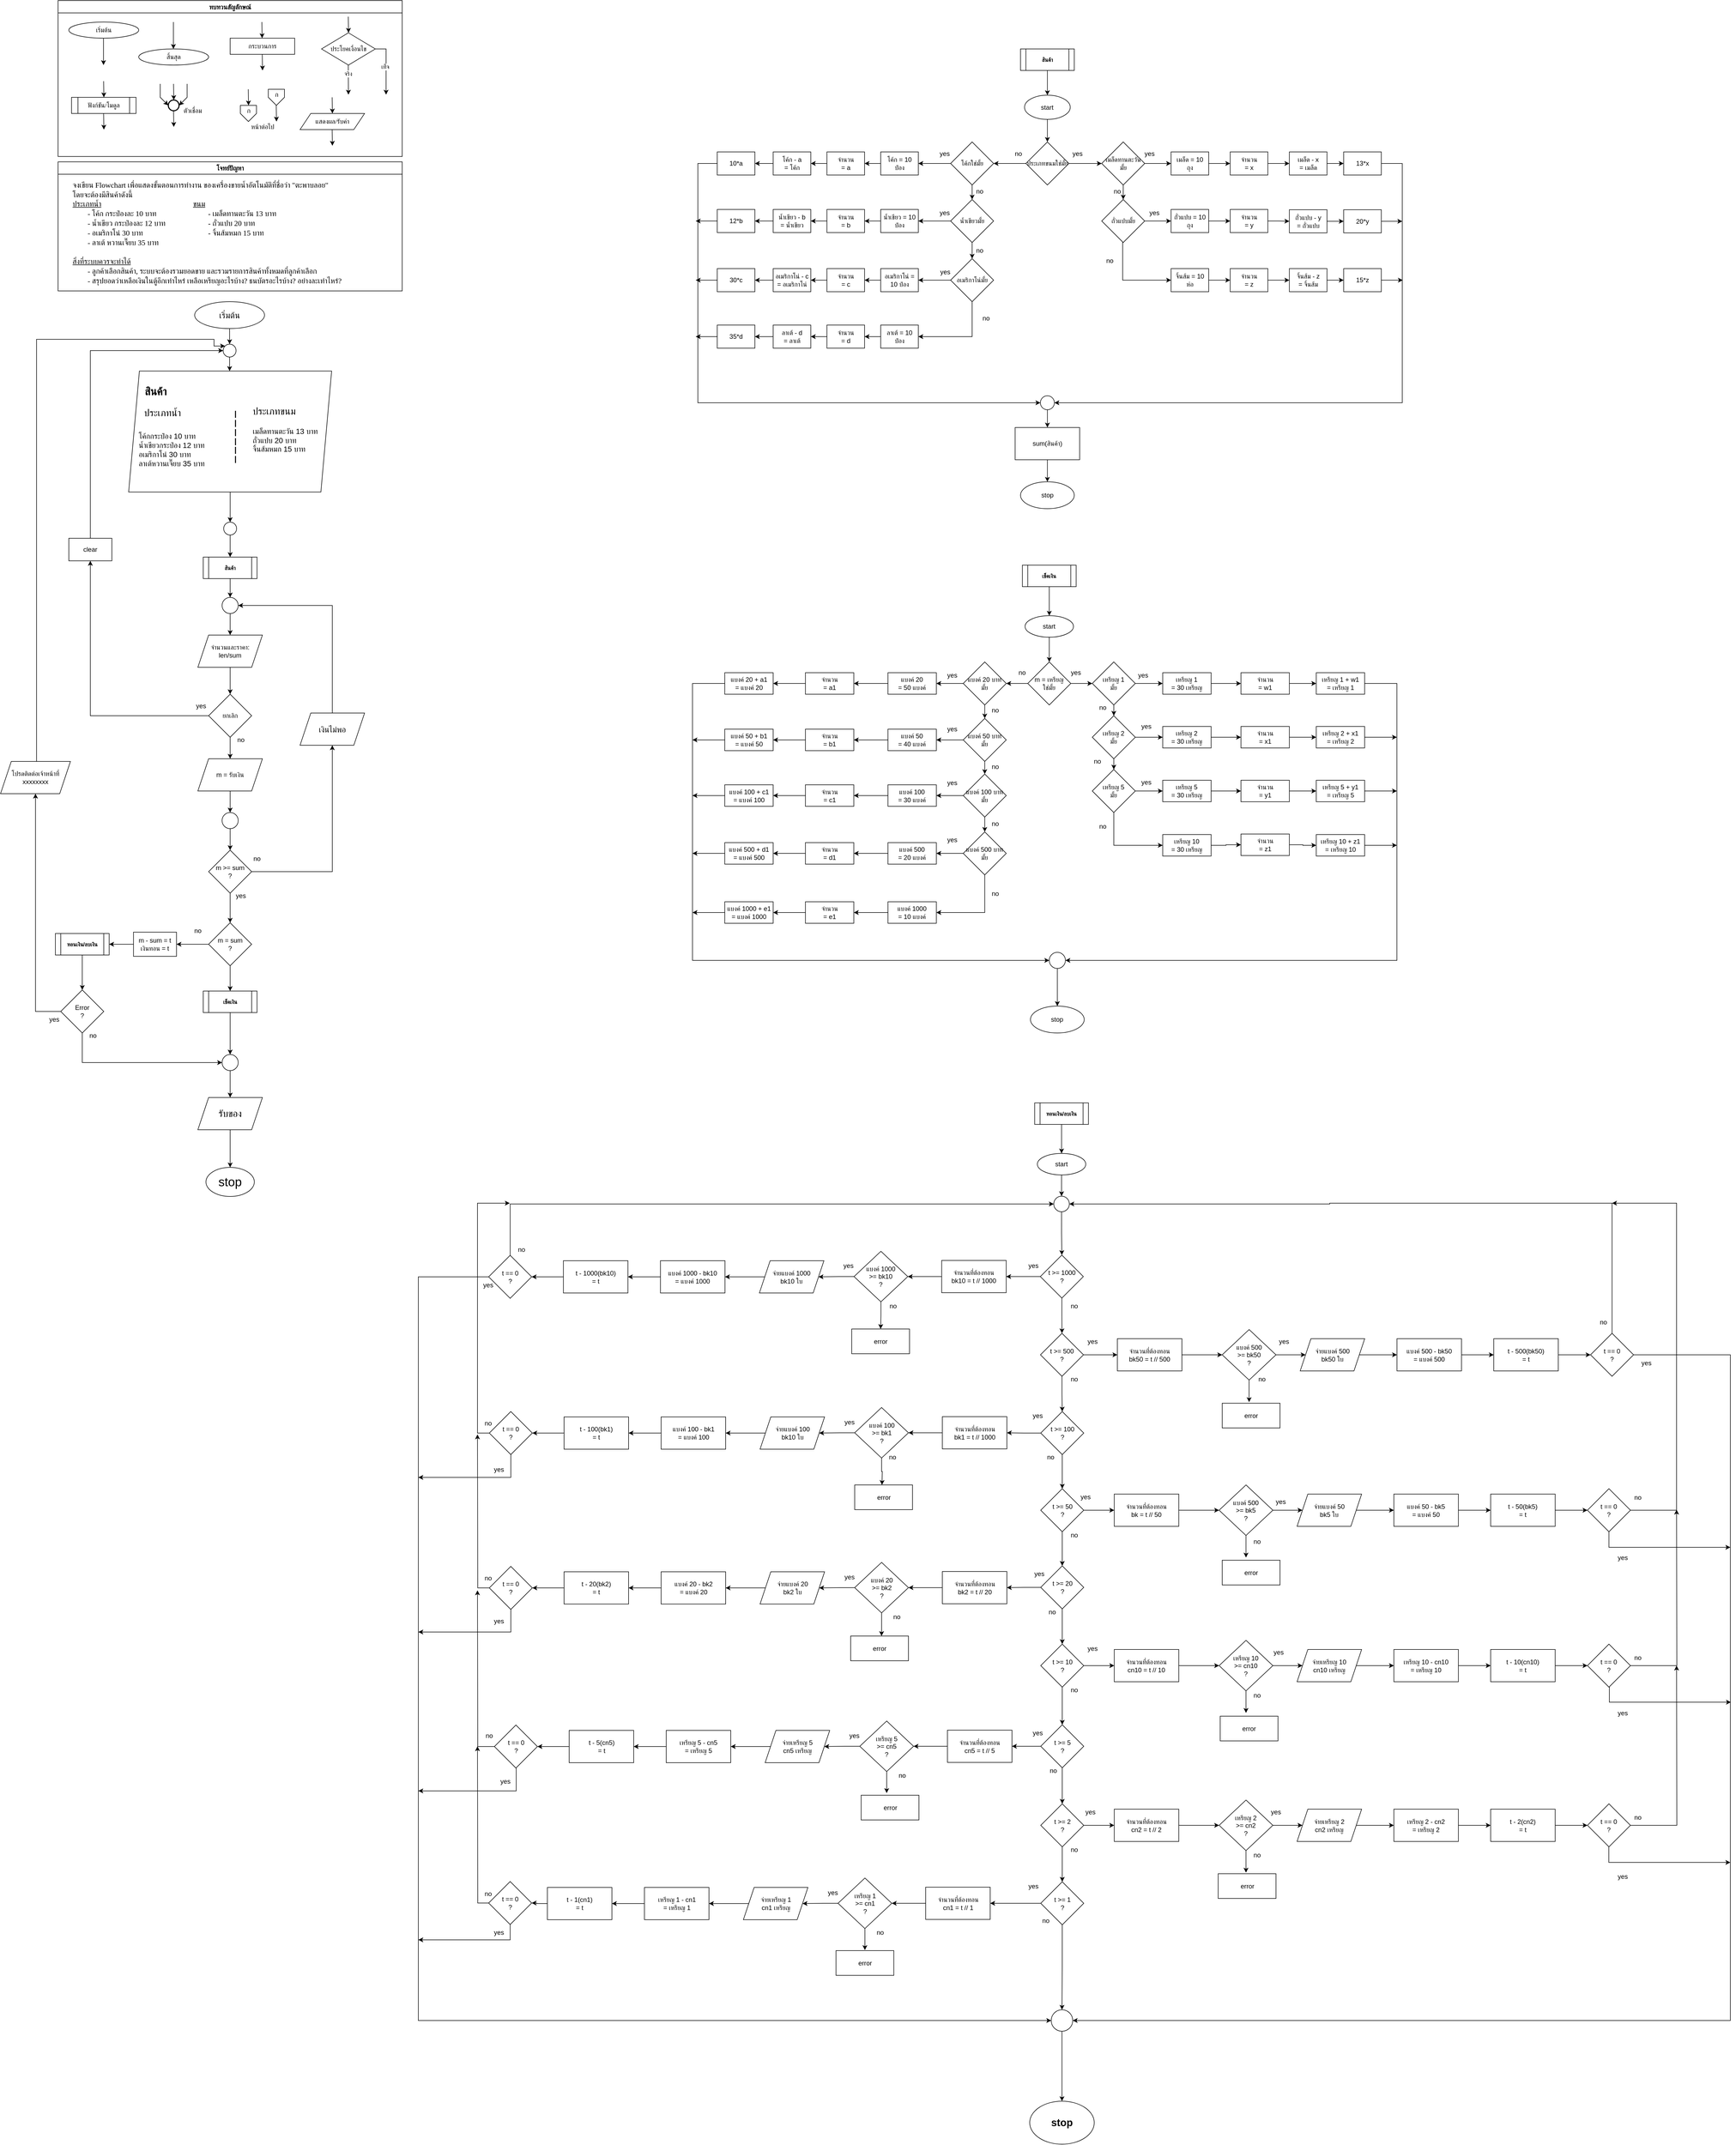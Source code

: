 <mxfile version="28.0.6">
  <diagram id="C5RBs43oDa-KdzZeNtuy" name="Page-1">
    <mxGraphModel dx="4995" dy="2568" grid="1" gridSize="10" guides="1" tooltips="1" connect="1" arrows="1" fold="1" page="1" pageScale="1" pageWidth="827" pageHeight="1169" math="0" shadow="0">
      <root>
        <mxCell id="WIyWlLk6GJQsqaUBKTNV-0" />
        <mxCell id="WIyWlLk6GJQsqaUBKTNV-1" parent="WIyWlLk6GJQsqaUBKTNV-0" />
        <mxCell id="M7CGMbNuYNeq0SnUNNgH-6" value="ทบทวนสัญลักษณ์" style="swimlane;fontFamily=Sarabun;fontSource=https%3A%2F%2Ffonts.googleapis.com%2Fcss%3Ffamily%3DSarabun;" parent="WIyWlLk6GJQsqaUBKTNV-1" vertex="1">
          <mxGeometry x="-720" y="20" width="640" height="290" as="geometry" />
        </mxCell>
        <mxCell id="M7CGMbNuYNeq0SnUNNgH-2" value="&lt;font data-font-src=&quot;https://fonts.googleapis.com/css?family=Sarabun&quot; face=&quot;Sarabun&quot;&gt;เริ่มต้น&lt;/font&gt;" style="ellipse;whiteSpace=wrap;html=1;" parent="M7CGMbNuYNeq0SnUNNgH-6" vertex="1">
          <mxGeometry x="20" y="40" width="130" height="30" as="geometry" />
        </mxCell>
        <mxCell id="M7CGMbNuYNeq0SnUNNgH-5" value="" style="endArrow=classic;html=1;rounded=0;" parent="M7CGMbNuYNeq0SnUNNgH-6" edge="1">
          <mxGeometry width="50" height="50" relative="1" as="geometry">
            <mxPoint x="84.5" y="70" as="sourcePoint" />
            <mxPoint x="84.5" y="120" as="targetPoint" />
          </mxGeometry>
        </mxCell>
        <mxCell id="M7CGMbNuYNeq0SnUNNgH-3" value="&lt;font face=&quot;Sarabun&quot;&gt;สิ้นสุด&lt;/font&gt;" style="ellipse;whiteSpace=wrap;html=1;" parent="M7CGMbNuYNeq0SnUNNgH-6" vertex="1">
          <mxGeometry x="150" y="90" width="130" height="30" as="geometry" />
        </mxCell>
        <mxCell id="M7CGMbNuYNeq0SnUNNgH-4" value="" style="endArrow=classic;html=1;rounded=0;" parent="M7CGMbNuYNeq0SnUNNgH-6" edge="1">
          <mxGeometry width="50" height="50" relative="1" as="geometry">
            <mxPoint x="214.5" y="40" as="sourcePoint" />
            <mxPoint x="214.5" y="90" as="targetPoint" />
          </mxGeometry>
        </mxCell>
        <mxCell id="mvioNwK95yMqdUQ73LqQ-0" value="กระบวนการ" style="rounded=0;whiteSpace=wrap;html=1;fontFamily=Sarabun;fontSource=https%3A%2F%2Ffonts.googleapis.com%2Fcss%3Ffamily%3DSarabun;" parent="M7CGMbNuYNeq0SnUNNgH-6" vertex="1">
          <mxGeometry x="320" y="70" width="120" height="30" as="geometry" />
        </mxCell>
        <mxCell id="mvioNwK95yMqdUQ73LqQ-1" value="" style="endArrow=classic;html=1;rounded=0;" parent="M7CGMbNuYNeq0SnUNNgH-6" edge="1">
          <mxGeometry width="50" height="50" relative="1" as="geometry">
            <mxPoint x="379" y="40" as="sourcePoint" />
            <mxPoint x="379.5" y="70" as="targetPoint" />
          </mxGeometry>
        </mxCell>
        <mxCell id="mvioNwK95yMqdUQ73LqQ-2" value="" style="endArrow=classic;html=1;rounded=0;" parent="M7CGMbNuYNeq0SnUNNgH-6" edge="1">
          <mxGeometry width="50" height="50" relative="1" as="geometry">
            <mxPoint x="379.75" y="100" as="sourcePoint" />
            <mxPoint x="380.25" y="130" as="targetPoint" />
          </mxGeometry>
        </mxCell>
        <mxCell id="mvioNwK95yMqdUQ73LqQ-3" value="ประโยคเงื่อนไข" style="rhombus;whiteSpace=wrap;html=1;fontFamily=Sarabun;fontSource=https%3A%2F%2Ffonts.googleapis.com%2Fcss%3Ffamily%3DSarabun;" parent="M7CGMbNuYNeq0SnUNNgH-6" vertex="1">
          <mxGeometry x="490" y="60" width="100" height="60" as="geometry" />
        </mxCell>
        <mxCell id="mvioNwK95yMqdUQ73LqQ-4" value="" style="endArrow=classic;html=1;rounded=0;" parent="M7CGMbNuYNeq0SnUNNgH-6" edge="1">
          <mxGeometry width="50" height="50" relative="1" as="geometry">
            <mxPoint x="539.71" y="30" as="sourcePoint" />
            <mxPoint x="540.21" y="60" as="targetPoint" />
          </mxGeometry>
        </mxCell>
        <mxCell id="mvioNwK95yMqdUQ73LqQ-5" value="" style="endArrow=classic;html=1;rounded=0;" parent="M7CGMbNuYNeq0SnUNNgH-6" edge="1">
          <mxGeometry width="50" height="50" relative="1" as="geometry">
            <mxPoint x="539.71" y="120" as="sourcePoint" />
            <mxPoint x="540" y="175" as="targetPoint" />
          </mxGeometry>
        </mxCell>
        <mxCell id="mvioNwK95yMqdUQ73LqQ-7" value="จริง" style="edgeLabel;html=1;align=center;verticalAlign=middle;resizable=0;points=[];fontFamily=Sarabun;fontSource=https%3A%2F%2Ffonts.googleapis.com%2Fcss%3Ffamily%3DSarabun;" parent="mvioNwK95yMqdUQ73LqQ-5" vertex="1" connectable="0">
          <mxGeometry x="-0.414" y="-1" relative="1" as="geometry">
            <mxPoint as="offset" />
          </mxGeometry>
        </mxCell>
        <mxCell id="mvioNwK95yMqdUQ73LqQ-6" value="" style="endArrow=classic;html=1;rounded=0;exitX=1;exitY=0.5;exitDx=0;exitDy=0;" parent="M7CGMbNuYNeq0SnUNNgH-6" source="mvioNwK95yMqdUQ73LqQ-3" edge="1">
          <mxGeometry width="50" height="50" relative="1" as="geometry">
            <mxPoint x="620" y="95" as="sourcePoint" />
            <mxPoint x="610" y="175" as="targetPoint" />
            <Array as="points">
              <mxPoint x="610" y="90" />
            </Array>
          </mxGeometry>
        </mxCell>
        <mxCell id="mvioNwK95yMqdUQ73LqQ-8" value="&lt;font data-font-src=&quot;https://fonts.googleapis.com/css?family=Sarabun&quot; face=&quot;Sarabun&quot;&gt;เท็จ&lt;/font&gt;" style="edgeLabel;html=1;align=center;verticalAlign=middle;resizable=0;points=[];" parent="mvioNwK95yMqdUQ73LqQ-6" vertex="1" connectable="0">
          <mxGeometry x="-0.002" y="-2" relative="1" as="geometry">
            <mxPoint as="offset" />
          </mxGeometry>
        </mxCell>
        <mxCell id="mvioNwK95yMqdUQ73LqQ-9" value="&lt;font data-font-src=&quot;https://fonts.googleapis.com/css?family=Sarabun&quot; face=&quot;Sarabun&quot;&gt;ฟังก์ชัน/โมดูล&lt;/font&gt;" style="shape=process;whiteSpace=wrap;html=1;backgroundOutline=1;" parent="M7CGMbNuYNeq0SnUNNgH-6" vertex="1">
          <mxGeometry x="25" y="180" width="120" height="30" as="geometry" />
        </mxCell>
        <mxCell id="mvioNwK95yMqdUQ73LqQ-11" value="" style="endArrow=classic;html=1;rounded=0;" parent="M7CGMbNuYNeq0SnUNNgH-6" edge="1">
          <mxGeometry width="50" height="50" relative="1" as="geometry">
            <mxPoint x="84.71" y="150" as="sourcePoint" />
            <mxPoint x="85.21" y="180" as="targetPoint" />
          </mxGeometry>
        </mxCell>
        <mxCell id="mvioNwK95yMqdUQ73LqQ-12" value="" style="endArrow=classic;html=1;rounded=0;" parent="M7CGMbNuYNeq0SnUNNgH-6" edge="1">
          <mxGeometry width="50" height="50" relative="1" as="geometry">
            <mxPoint x="84.71" y="210" as="sourcePoint" />
            <mxPoint x="85.21" y="240" as="targetPoint" />
          </mxGeometry>
        </mxCell>
        <mxCell id="mvioNwK95yMqdUQ73LqQ-13" value="" style="strokeWidth=2;html=1;shape=mxgraph.flowchart.start_2;whiteSpace=wrap;" parent="M7CGMbNuYNeq0SnUNNgH-6" vertex="1">
          <mxGeometry x="205" y="185" width="20" height="20" as="geometry" />
        </mxCell>
        <mxCell id="mvioNwK95yMqdUQ73LqQ-16" value="" style="endArrow=classic;html=1;rounded=0;" parent="M7CGMbNuYNeq0SnUNNgH-6" edge="1">
          <mxGeometry width="50" height="50" relative="1" as="geometry">
            <mxPoint x="214.71" y="155" as="sourcePoint" />
            <mxPoint x="215.21" y="185" as="targetPoint" />
          </mxGeometry>
        </mxCell>
        <mxCell id="mvioNwK95yMqdUQ73LqQ-17" value="" style="endArrow=classic;html=1;rounded=0;entryX=0;entryY=0.5;entryDx=0;entryDy=0;entryPerimeter=0;" parent="M7CGMbNuYNeq0SnUNNgH-6" target="mvioNwK95yMqdUQ73LqQ-13" edge="1">
          <mxGeometry width="50" height="50" relative="1" as="geometry">
            <mxPoint x="190.0" y="155" as="sourcePoint" />
            <mxPoint x="190.5" y="185" as="targetPoint" />
            <Array as="points">
              <mxPoint x="190" y="180" />
            </Array>
          </mxGeometry>
        </mxCell>
        <mxCell id="mvioNwK95yMqdUQ73LqQ-18" value="" style="endArrow=classic;html=1;rounded=0;entryX=1;entryY=0.5;entryDx=0;entryDy=0;entryPerimeter=0;" parent="M7CGMbNuYNeq0SnUNNgH-6" target="mvioNwK95yMqdUQ73LqQ-13" edge="1">
          <mxGeometry width="50" height="50" relative="1" as="geometry">
            <mxPoint x="240.0" y="155" as="sourcePoint" />
            <mxPoint x="240.5" y="185" as="targetPoint" />
            <Array as="points">
              <mxPoint x="240" y="180" />
            </Array>
          </mxGeometry>
        </mxCell>
        <mxCell id="mvioNwK95yMqdUQ73LqQ-19" value="" style="endArrow=classic;html=1;rounded=0;" parent="M7CGMbNuYNeq0SnUNNgH-6" edge="1">
          <mxGeometry width="50" height="50" relative="1" as="geometry">
            <mxPoint x="214.71" y="205" as="sourcePoint" />
            <mxPoint x="215.21" y="235" as="targetPoint" />
          </mxGeometry>
        </mxCell>
        <mxCell id="mvioNwK95yMqdUQ73LqQ-20" value="&lt;font data-font-src=&quot;https://fonts.googleapis.com/css?family=Sarabun&quot; face=&quot;Sarabun&quot;&gt;ตัวเชื่อม&lt;/font&gt;" style="text;html=1;align=center;verticalAlign=middle;resizable=0;points=[];autosize=1;strokeColor=none;fillColor=none;" parent="M7CGMbNuYNeq0SnUNNgH-6" vertex="1">
          <mxGeometry x="220" y="190" width="60" height="30" as="geometry" />
        </mxCell>
        <mxCell id="mvioNwK95yMqdUQ73LqQ-25" value="" style="endArrow=classic;html=1;rounded=0;" parent="M7CGMbNuYNeq0SnUNNgH-6" edge="1">
          <mxGeometry width="50" height="50" relative="1" as="geometry">
            <mxPoint x="353.71" y="165" as="sourcePoint" />
            <mxPoint x="354.21" y="195" as="targetPoint" />
          </mxGeometry>
        </mxCell>
        <mxCell id="mvioNwK95yMqdUQ73LqQ-21" value="" style="verticalLabelPosition=bottom;verticalAlign=top;html=1;shape=offPageConnector;rounded=0;size=0.5;" parent="M7CGMbNuYNeq0SnUNNgH-6" vertex="1">
          <mxGeometry x="339" y="195" width="30" height="30" as="geometry" />
        </mxCell>
        <mxCell id="mvioNwK95yMqdUQ73LqQ-26" value="" style="endArrow=classic;html=1;rounded=0;" parent="M7CGMbNuYNeq0SnUNNgH-6" edge="1">
          <mxGeometry width="50" height="50" relative="1" as="geometry">
            <mxPoint x="405.71" y="195" as="sourcePoint" />
            <mxPoint x="406.21" y="225" as="targetPoint" />
          </mxGeometry>
        </mxCell>
        <mxCell id="mvioNwK95yMqdUQ73LqQ-27" value="" style="verticalLabelPosition=bottom;verticalAlign=top;html=1;shape=offPageConnector;rounded=0;size=0.5;" parent="M7CGMbNuYNeq0SnUNNgH-6" vertex="1">
          <mxGeometry x="391" y="165" width="30" height="30" as="geometry" />
        </mxCell>
        <mxCell id="mvioNwK95yMqdUQ73LqQ-28" value="หน้าต่อไป" style="text;html=1;align=center;verticalAlign=middle;resizable=0;points=[];autosize=1;strokeColor=none;fillColor=none;fontFamily=Sarabun;fontSource=https%3A%2F%2Ffonts.googleapis.com%2Fcss%3Ffamily%3DSarabun;" parent="M7CGMbNuYNeq0SnUNNgH-6" vertex="1">
          <mxGeometry x="345" y="220" width="70" height="30" as="geometry" />
        </mxCell>
        <mxCell id="mvioNwK95yMqdUQ73LqQ-29" value="ก" style="text;html=1;align=center;verticalAlign=middle;resizable=0;points=[];autosize=1;strokeColor=none;fillColor=none;fontFamily=Sarabun;fontSource=https%3A%2F%2Ffonts.googleapis.com%2Fcss%3Ffamily%3DSarabun;" parent="M7CGMbNuYNeq0SnUNNgH-6" vertex="1">
          <mxGeometry x="339" y="190" width="30" height="30" as="geometry" />
        </mxCell>
        <mxCell id="mvioNwK95yMqdUQ73LqQ-30" value="ก" style="text;html=1;align=center;verticalAlign=middle;resizable=0;points=[];autosize=1;strokeColor=none;fillColor=none;fontFamily=Sarabun;fontSource=https%3A%2F%2Ffonts.googleapis.com%2Fcss%3Ffamily%3DSarabun;" parent="M7CGMbNuYNeq0SnUNNgH-6" vertex="1">
          <mxGeometry x="391" y="160" width="30" height="30" as="geometry" />
        </mxCell>
        <mxCell id="mvioNwK95yMqdUQ73LqQ-32" value="แสดงผล/รับค่า" style="shape=parallelogram;perimeter=parallelogramPerimeter;whiteSpace=wrap;html=1;fixedSize=1;fontFamily=Sarabun;fontSource=https%3A%2F%2Ffonts.googleapis.com%2Fcss%3Ffamily%3DSarabun;" parent="M7CGMbNuYNeq0SnUNNgH-6" vertex="1">
          <mxGeometry x="450" y="210" width="120" height="30" as="geometry" />
        </mxCell>
        <mxCell id="mvioNwK95yMqdUQ73LqQ-33" value="" style="endArrow=classic;html=1;rounded=0;" parent="M7CGMbNuYNeq0SnUNNgH-6" edge="1">
          <mxGeometry width="50" height="50" relative="1" as="geometry">
            <mxPoint x="509.71" y="180" as="sourcePoint" />
            <mxPoint x="510.21" y="210" as="targetPoint" />
          </mxGeometry>
        </mxCell>
        <mxCell id="mvioNwK95yMqdUQ73LqQ-34" value="" style="endArrow=classic;html=1;rounded=0;" parent="M7CGMbNuYNeq0SnUNNgH-6" edge="1">
          <mxGeometry width="50" height="50" relative="1" as="geometry">
            <mxPoint x="509.71" y="240" as="sourcePoint" />
            <mxPoint x="510.21" y="270" as="targetPoint" />
          </mxGeometry>
        </mxCell>
        <mxCell id="mvioNwK95yMqdUQ73LqQ-70" value="&lt;font data-font-src=&quot;https://fonts.googleapis.com/css?family=Sarabun&quot; face=&quot;Sarabun&quot;&gt;โจทย์ปัญหา&lt;/font&gt;" style="swimlane;whiteSpace=wrap;html=1;" parent="WIyWlLk6GJQsqaUBKTNV-1" vertex="1">
          <mxGeometry x="-720" y="320" width="640" height="240" as="geometry" />
        </mxCell>
        <mxCell id="mvioNwK95yMqdUQ73LqQ-71" value="&lt;font data-font-src=&quot;https://fonts.googleapis.com/css?family=Sarabun&quot; face=&quot;Sarabun&quot; style=&quot;font-size: 14px;&quot;&gt;จงเขียน Flowchart เพื่อแสดงขั้นตอนการทำงาน ของเครื่องขายน้ำอัตโนมัติที่ชื่อว่า &quot;ตะพาบลอย&quot;&lt;br&gt;โดยจะต้องมีสินค้าดังนี้&lt;br&gt;&lt;u&gt;ประเภทน้ำ&lt;span style=&quot;white-space: pre;&quot;&gt;&#x9;&lt;/span&gt;&lt;span style=&quot;white-space: pre;&quot;&gt;&#x9;&lt;/span&gt;&lt;span style=&quot;white-space: pre;&quot;&gt;&#x9;&lt;/span&gt;&lt;span style=&quot;white-space: pre;&quot;&gt;&#x9;&lt;/span&gt;&lt;span style=&quot;white-space: pre;&quot;&gt;&#x9;&lt;/span&gt;&lt;span style=&quot;white-space: pre;&quot;&gt;&#x9;&lt;span style=&quot;white-space: pre;&quot;&gt;&#x9;&lt;/span&gt;ข&lt;/span&gt;นม&lt;/u&gt;&lt;br&gt;&lt;span style=&quot;white-space: pre;&quot;&gt;&#x9;&lt;/span&gt;- โค้ก กระป๋องละ 10 บาท&lt;span style=&quot;white-space: pre;&quot;&gt;&#x9;&lt;/span&gt;&lt;span style=&quot;white-space: pre;&quot;&gt;&#x9;&lt;/span&gt;&lt;span style=&quot;white-space: pre;&quot;&gt;&#x9;&lt;/span&gt;&lt;span style=&quot;white-space: pre;&quot;&gt;&#x9;&lt;/span&gt;- เมล็ดทานตะวัน 13 บาท&lt;br&gt;&lt;span style=&quot;white-space: pre;&quot;&gt;&#x9;&lt;/span&gt;- น้ำเขียว กระป๋องละ 12 บาท&lt;span style=&quot;white-space: pre;&quot;&gt;&#x9;&lt;/span&gt;&lt;span style=&quot;white-space: pre;&quot;&gt;&#x9;&lt;/span&gt;&lt;span style=&quot;white-space: pre;&quot;&gt;&#x9;&lt;/span&gt;- ถั่วแปบ 20 บาท&lt;br&gt;&lt;span style=&quot;white-space: pre;&quot;&gt;&#x9;&lt;/span&gt;- อเมริกาโน่ 30 บาท&lt;span style=&quot;white-space: pre;&quot;&gt;&#x9;&lt;/span&gt;&lt;span style=&quot;white-space: pre;&quot;&gt;&#x9;&lt;/span&gt;&lt;span style=&quot;white-space: pre;&quot;&gt;&#x9;&lt;/span&gt;&lt;span style=&quot;white-space: pre;&quot;&gt;&#x9;&lt;/span&gt;&lt;span style=&quot;white-space: pre;&quot;&gt;&#x9;&lt;/span&gt;- จิ้นส้มหมก 15 บาท&lt;br&gt;&lt;span style=&quot;white-space: pre;&quot;&gt;&#x9;&lt;/span&gt;- ลาเต้ หวานเจี๊ยบ 35 บาท&lt;span style=&quot;white-space: pre;&quot;&gt;&#x9;&lt;/span&gt;&lt;br&gt;&lt;br&gt;&lt;u&gt;สิ่งที่ระบบควรจะทำได้&lt;/u&gt;&lt;br&gt;&lt;span style=&quot;white-space: pre;&quot;&gt;&#x9;&lt;/span&gt;- ลูกค้าเลือกสินค้า, ระบบจะต้องรวมยอดขาย และรวมรายการสินค้าทั้งหมดที่ลูกค้าเลือก&lt;br&gt;&lt;span style=&quot;white-space: pre;&quot;&gt;&#x9;&lt;/span&gt;- สรุปยอดว่าเหลือเงินในตู้อีกเท่าไหร่ เหลือเหรียญอะไรบ้าง? ธนบัตรอะไรบ้าง? อย่างละเท่าไหร่?&lt;br&gt;&lt;br&gt;&lt;br&gt;&lt;/font&gt;" style="text;html=1;align=left;verticalAlign=middle;resizable=0;points=[];autosize=1;strokeColor=none;fillColor=none;fontSize=14;" parent="mvioNwK95yMqdUQ73LqQ-70" vertex="1">
          <mxGeometry x="25" y="30" width="580" height="240" as="geometry" />
        </mxCell>
        <mxCell id="SD3mACNuw7I6ulbQ2JE7-184" value="" style="edgeStyle=orthogonalEdgeStyle;rounded=0;orthogonalLoop=1;jettySize=auto;html=1;" parent="WIyWlLk6GJQsqaUBKTNV-1" source="mvioNwK95yMqdUQ73LqQ-35" target="SD3mACNuw7I6ulbQ2JE7-183" edge="1">
          <mxGeometry relative="1" as="geometry" />
        </mxCell>
        <mxCell id="mvioNwK95yMqdUQ73LqQ-35" value="&lt;font style=&quot;font-size: 16px;&quot; data-font-src=&quot;https://fonts.googleapis.com/css?family=Sarabun&quot; face=&quot;Sarabun&quot;&gt;เริ่มต้น&lt;/font&gt;" style="ellipse;whiteSpace=wrap;html=1;" parent="WIyWlLk6GJQsqaUBKTNV-1" vertex="1">
          <mxGeometry x="-466" y="580" width="130" height="50" as="geometry" />
        </mxCell>
        <mxCell id="V9kbop6HQoNJyVFFNIBV-155" value="" style="edgeStyle=orthogonalEdgeStyle;rounded=0;orthogonalLoop=1;jettySize=auto;html=1;" parent="WIyWlLk6GJQsqaUBKTNV-1" source="SD3mACNuw7I6ulbQ2JE7-0" target="V9kbop6HQoNJyVFFNIBV-151" edge="1">
          <mxGeometry relative="1" as="geometry" />
        </mxCell>
        <mxCell id="SD3mACNuw7I6ulbQ2JE7-0" value="เหรียญ 1&lt;div&gt;= 30 เหรียญ&lt;/div&gt;" style="rounded=0;whiteSpace=wrap;html=1;" parent="WIyWlLk6GJQsqaUBKTNV-1" vertex="1">
          <mxGeometry x="1334.37" y="1270" width="90" height="40" as="geometry" />
        </mxCell>
        <mxCell id="V9kbop6HQoNJyVFFNIBV-157" value="" style="edgeStyle=orthogonalEdgeStyle;rounded=0;orthogonalLoop=1;jettySize=auto;html=1;" parent="WIyWlLk6GJQsqaUBKTNV-1" source="SD3mACNuw7I6ulbQ2JE7-4" target="V9kbop6HQoNJyVFFNIBV-153" edge="1">
          <mxGeometry relative="1" as="geometry" />
        </mxCell>
        <mxCell id="SD3mACNuw7I6ulbQ2JE7-4" value="เหรียญ 5&lt;div&gt;= 30 เหรียญ&lt;/div&gt;" style="rounded=0;whiteSpace=wrap;html=1;" parent="WIyWlLk6GJQsqaUBKTNV-1" vertex="1">
          <mxGeometry x="1334.37" y="1470" width="90" height="40" as="geometry" />
        </mxCell>
        <mxCell id="V9kbop6HQoNJyVFFNIBV-158" value="" style="edgeStyle=orthogonalEdgeStyle;rounded=0;orthogonalLoop=1;jettySize=auto;html=1;" parent="WIyWlLk6GJQsqaUBKTNV-1" source="SD3mACNuw7I6ulbQ2JE7-5" target="V9kbop6HQoNJyVFFNIBV-154" edge="1">
          <mxGeometry relative="1" as="geometry" />
        </mxCell>
        <mxCell id="SD3mACNuw7I6ulbQ2JE7-5" value="เหรียญ 10&lt;div&gt;= 30 เหรียญ&lt;/div&gt;" style="rounded=0;whiteSpace=wrap;html=1;" parent="WIyWlLk6GJQsqaUBKTNV-1" vertex="1">
          <mxGeometry x="1334.37" y="1571" width="90" height="40" as="geometry" />
        </mxCell>
        <mxCell id="SD3mACNuw7I6ulbQ2JE7-6" value="" style="ellipse;whiteSpace=wrap;html=1;aspect=fixed;" parent="WIyWlLk6GJQsqaUBKTNV-1" vertex="1">
          <mxGeometry x="-399.75" y="906" width="20" height="20" as="geometry" />
        </mxCell>
        <mxCell id="V9kbop6HQoNJyVFFNIBV-129" value="" style="edgeStyle=orthogonalEdgeStyle;rounded=0;orthogonalLoop=1;jettySize=auto;html=1;" parent="WIyWlLk6GJQsqaUBKTNV-1" source="SD3mACNuw7I6ulbQ2JE7-7" target="V9kbop6HQoNJyVFFNIBV-124" edge="1">
          <mxGeometry relative="1" as="geometry" />
        </mxCell>
        <mxCell id="SD3mACNuw7I6ulbQ2JE7-7" value="&lt;div&gt;แบงค์ 20&lt;/div&gt;&lt;div&gt;&lt;span style=&quot;background-color: transparent; color: light-dark(rgb(0, 0, 0), rgb(255, 255, 255));&quot;&gt;= 50 แบงค์&lt;/span&gt;&lt;/div&gt;" style="rounded=0;whiteSpace=wrap;html=1;" parent="WIyWlLk6GJQsqaUBKTNV-1" vertex="1">
          <mxGeometry x="823.37" y="1270" width="90" height="40" as="geometry" />
        </mxCell>
        <mxCell id="V9kbop6HQoNJyVFFNIBV-127" value="" style="edgeStyle=orthogonalEdgeStyle;rounded=0;orthogonalLoop=1;jettySize=auto;html=1;" parent="WIyWlLk6GJQsqaUBKTNV-1" source="SD3mACNuw7I6ulbQ2JE7-8" target="V9kbop6HQoNJyVFFNIBV-126" edge="1">
          <mxGeometry relative="1" as="geometry" />
        </mxCell>
        <mxCell id="SD3mACNuw7I6ulbQ2JE7-8" value="&lt;div&gt;แบงค์ 50&lt;/div&gt;&lt;div&gt;= 40 แบงค์&lt;/div&gt;" style="rounded=0;whiteSpace=wrap;html=1;" parent="WIyWlLk6GJQsqaUBKTNV-1" vertex="1">
          <mxGeometry x="823.37" y="1375" width="90" height="40" as="geometry" />
        </mxCell>
        <mxCell id="V9kbop6HQoNJyVFFNIBV-135" value="" style="edgeStyle=orthogonalEdgeStyle;rounded=0;orthogonalLoop=1;jettySize=auto;html=1;" parent="WIyWlLk6GJQsqaUBKTNV-1" source="SD3mACNuw7I6ulbQ2JE7-9" target="V9kbop6HQoNJyVFFNIBV-132" edge="1">
          <mxGeometry relative="1" as="geometry" />
        </mxCell>
        <mxCell id="SD3mACNuw7I6ulbQ2JE7-9" value="&lt;div&gt;แบงค์ 100&lt;/div&gt;&lt;div&gt;= 30 แบงค์&lt;/div&gt;" style="rounded=0;whiteSpace=wrap;html=1;" parent="WIyWlLk6GJQsqaUBKTNV-1" vertex="1">
          <mxGeometry x="823.37" y="1478.5" width="90" height="40" as="geometry" />
        </mxCell>
        <mxCell id="SD3mACNuw7I6ulbQ2JE7-188" style="edgeStyle=orthogonalEdgeStyle;rounded=0;orthogonalLoop=1;jettySize=auto;html=1;entryX=0.5;entryY=0;entryDx=0;entryDy=0;" parent="WIyWlLk6GJQsqaUBKTNV-1" source="SD3mACNuw7I6ulbQ2JE7-54" target="SD3mACNuw7I6ulbQ2JE7-187" edge="1">
          <mxGeometry relative="1" as="geometry" />
        </mxCell>
        <mxCell id="SD3mACNuw7I6ulbQ2JE7-54" value="" style="shape=parallelogram;perimeter=parallelogramPerimeter;whiteSpace=wrap;html=1;fixedSize=1;align=left;" parent="WIyWlLk6GJQsqaUBKTNV-1" vertex="1">
          <mxGeometry x="-588.75" y="709" width="377.5" height="225" as="geometry" />
        </mxCell>
        <mxCell id="SD3mACNuw7I6ulbQ2JE7-56" value="&lt;h1 style=&quot;margin-top: 0px;&quot;&gt;&lt;font style=&quot;font-size: 20px;&quot;&gt;&amp;nbsp; สินค้า&lt;/font&gt;&lt;/h1&gt;&lt;div&gt;&lt;font style=&quot;font-size: 18px;&quot;&gt;&amp;nbsp; ประเภทน้ำ&lt;/font&gt;&lt;/div&gt;&lt;div&gt;&lt;font style=&quot;font-size: 20px;&quot;&gt;&lt;br&gt;&lt;/font&gt;&lt;/div&gt;&lt;div&gt;&lt;font style=&quot;font-size: 14px;&quot;&gt;โค้กกระป๋อง 10 บาท&lt;/font&gt;&lt;/div&gt;&lt;div&gt;&lt;font style=&quot;font-size: 14px;&quot;&gt;น้ำเขียวกระป๋อง 12 บาท&lt;/font&gt;&lt;/div&gt;&lt;div&gt;&lt;font style=&quot;font-size: 14px;&quot;&gt;อเมริกาโน่ 30 บาท&lt;/font&gt;&lt;/div&gt;&lt;div&gt;&lt;font style=&quot;font-size: 14px;&quot;&gt;ลาเต้หวานเจี๊ยบ 35 บาท&lt;/font&gt;&lt;/div&gt;" style="text;html=1;whiteSpace=wrap;overflow=hidden;rounded=0;" parent="WIyWlLk6GJQsqaUBKTNV-1" vertex="1">
          <mxGeometry x="-571.75" y="725" width="159.75" height="179" as="geometry" />
        </mxCell>
        <mxCell id="SD3mACNuw7I6ulbQ2JE7-57" value="&lt;h1 style=&quot;margin-top: 0px;&quot;&gt;&lt;span style=&quot;font-size: 18px; background-color: transparent; color: light-dark(rgb(0, 0, 0), rgb(255, 255, 255)); font-weight: normal;&quot;&gt;ประเภทขนม&lt;/span&gt;&lt;/h1&gt;&lt;div&gt;&lt;span style=&quot;font-size: 14px;&quot;&gt;เมล็ดทานตะวัน 13 บาท&lt;/span&gt;&lt;/div&gt;&lt;div&gt;&lt;span style=&quot;font-size: 14px;&quot;&gt;ถั่วแปบ 20 บาท&lt;/span&gt;&lt;/div&gt;&lt;div&gt;&lt;span style=&quot;font-size: 14px;&quot;&gt;จิ้นส้มหมก 15 บาท&lt;/span&gt;&lt;/div&gt;" style="text;html=1;whiteSpace=wrap;overflow=hidden;rounded=0;" parent="WIyWlLk6GJQsqaUBKTNV-1" vertex="1">
          <mxGeometry x="-359.75" y="760.5" width="155" height="195" as="geometry" />
        </mxCell>
        <mxCell id="SD3mACNuw7I6ulbQ2JE7-75" value="" style="edgeStyle=orthogonalEdgeStyle;rounded=0;orthogonalLoop=1;jettySize=auto;html=1;" parent="WIyWlLk6GJQsqaUBKTNV-1" source="SD3mACNuw7I6ulbQ2JE7-58" target="SD3mACNuw7I6ulbQ2JE7-74" edge="1">
          <mxGeometry relative="1" as="geometry" />
        </mxCell>
        <mxCell id="SD3mACNuw7I6ulbQ2JE7-80" value="" style="edgeStyle=orthogonalEdgeStyle;rounded=0;orthogonalLoop=1;jettySize=auto;html=1;" parent="WIyWlLk6GJQsqaUBKTNV-1" source="SD3mACNuw7I6ulbQ2JE7-58" target="SD3mACNuw7I6ulbQ2JE7-0" edge="1">
          <mxGeometry relative="1" as="geometry" />
        </mxCell>
        <mxCell id="SD3mACNuw7I6ulbQ2JE7-58" value="เหรียญ 1&lt;div&gt;มั้ย&lt;/div&gt;" style="rhombus;whiteSpace=wrap;html=1;" parent="WIyWlLk6GJQsqaUBKTNV-1" vertex="1">
          <mxGeometry x="1203.37" y="1250" width="80" height="80" as="geometry" />
        </mxCell>
        <mxCell id="SD3mACNuw7I6ulbQ2JE7-82" value="" style="edgeStyle=orthogonalEdgeStyle;rounded=0;orthogonalLoop=1;jettySize=auto;html=1;" parent="WIyWlLk6GJQsqaUBKTNV-1" source="SD3mACNuw7I6ulbQ2JE7-60" target="SD3mACNuw7I6ulbQ2JE7-4" edge="1">
          <mxGeometry relative="1" as="geometry" />
        </mxCell>
        <mxCell id="V9kbop6HQoNJyVFFNIBV-16" style="edgeStyle=orthogonalEdgeStyle;rounded=0;orthogonalLoop=1;jettySize=auto;html=1;entryX=0;entryY=0.5;entryDx=0;entryDy=0;" parent="WIyWlLk6GJQsqaUBKTNV-1" source="SD3mACNuw7I6ulbQ2JE7-60" target="SD3mACNuw7I6ulbQ2JE7-5" edge="1">
          <mxGeometry relative="1" as="geometry">
            <Array as="points">
              <mxPoint x="1243.37" y="1591" />
            </Array>
          </mxGeometry>
        </mxCell>
        <mxCell id="SD3mACNuw7I6ulbQ2JE7-60" value="เหรียญ 5&lt;div&gt;มั้ย&lt;/div&gt;" style="rhombus;whiteSpace=wrap;html=1;" parent="WIyWlLk6GJQsqaUBKTNV-1" vertex="1">
          <mxGeometry x="1203.37" y="1450" width="80" height="80" as="geometry" />
        </mxCell>
        <mxCell id="SD3mACNuw7I6ulbQ2JE7-68" value="" style="edgeStyle=orthogonalEdgeStyle;rounded=0;orthogonalLoop=1;jettySize=auto;html=1;" parent="WIyWlLk6GJQsqaUBKTNV-1" source="SD3mACNuw7I6ulbQ2JE7-62" target="SD3mACNuw7I6ulbQ2JE7-66" edge="1">
          <mxGeometry relative="1" as="geometry" />
        </mxCell>
        <mxCell id="SD3mACNuw7I6ulbQ2JE7-84" value="" style="edgeStyle=orthogonalEdgeStyle;rounded=0;orthogonalLoop=1;jettySize=auto;html=1;" parent="WIyWlLk6GJQsqaUBKTNV-1" source="SD3mACNuw7I6ulbQ2JE7-62" target="SD3mACNuw7I6ulbQ2JE7-7" edge="1">
          <mxGeometry relative="1" as="geometry" />
        </mxCell>
        <mxCell id="SD3mACNuw7I6ulbQ2JE7-62" value="แบงค์ 20 บาท&lt;div&gt;มั้ย&lt;/div&gt;" style="rhombus;whiteSpace=wrap;html=1;" parent="WIyWlLk6GJQsqaUBKTNV-1" vertex="1">
          <mxGeometry x="963.37" y="1250" width="80" height="80" as="geometry" />
        </mxCell>
        <mxCell id="SD3mACNuw7I6ulbQ2JE7-69" value="" style="edgeStyle=orthogonalEdgeStyle;rounded=0;orthogonalLoop=1;jettySize=auto;html=1;" parent="WIyWlLk6GJQsqaUBKTNV-1" source="SD3mACNuw7I6ulbQ2JE7-66" target="SD3mACNuw7I6ulbQ2JE7-67" edge="1">
          <mxGeometry relative="1" as="geometry" />
        </mxCell>
        <mxCell id="V9kbop6HQoNJyVFFNIBV-128" value="" style="edgeStyle=orthogonalEdgeStyle;rounded=0;orthogonalLoop=1;jettySize=auto;html=1;" parent="WIyWlLk6GJQsqaUBKTNV-1" source="SD3mACNuw7I6ulbQ2JE7-66" target="SD3mACNuw7I6ulbQ2JE7-8" edge="1">
          <mxGeometry relative="1" as="geometry" />
        </mxCell>
        <mxCell id="SD3mACNuw7I6ulbQ2JE7-66" value="แบงค์ 50 บาท&lt;div&gt;มั้ย&lt;/div&gt;" style="rhombus;whiteSpace=wrap;html=1;" parent="WIyWlLk6GJQsqaUBKTNV-1" vertex="1">
          <mxGeometry x="963.37" y="1355" width="80" height="80" as="geometry" />
        </mxCell>
        <mxCell id="SD3mACNuw7I6ulbQ2JE7-71" value="" style="edgeStyle=orthogonalEdgeStyle;rounded=0;orthogonalLoop=1;jettySize=auto;html=1;" parent="WIyWlLk6GJQsqaUBKTNV-1" source="SD3mACNuw7I6ulbQ2JE7-67" target="SD3mACNuw7I6ulbQ2JE7-70" edge="1">
          <mxGeometry relative="1" as="geometry" />
        </mxCell>
        <mxCell id="SD3mACNuw7I6ulbQ2JE7-86" value="" style="edgeStyle=orthogonalEdgeStyle;rounded=0;orthogonalLoop=1;jettySize=auto;html=1;" parent="WIyWlLk6GJQsqaUBKTNV-1" source="SD3mACNuw7I6ulbQ2JE7-67" target="SD3mACNuw7I6ulbQ2JE7-9" edge="1">
          <mxGeometry relative="1" as="geometry" />
        </mxCell>
        <mxCell id="SD3mACNuw7I6ulbQ2JE7-67" value="แบงค์ 100 บาท&lt;div&gt;มั้ย&lt;/div&gt;" style="rhombus;whiteSpace=wrap;html=1;" parent="WIyWlLk6GJQsqaUBKTNV-1" vertex="1">
          <mxGeometry x="963.37" y="1458.5" width="80" height="80" as="geometry" />
        </mxCell>
        <mxCell id="SD3mACNuw7I6ulbQ2JE7-87" value="" style="edgeStyle=orthogonalEdgeStyle;rounded=0;orthogonalLoop=1;jettySize=auto;html=1;" parent="WIyWlLk6GJQsqaUBKTNV-1" source="SD3mACNuw7I6ulbQ2JE7-70" target="SD3mACNuw7I6ulbQ2JE7-78" edge="1">
          <mxGeometry relative="1" as="geometry" />
        </mxCell>
        <mxCell id="V9kbop6HQoNJyVFFNIBV-4" style="edgeStyle=orthogonalEdgeStyle;rounded=0;orthogonalLoop=1;jettySize=auto;html=1;entryX=1;entryY=0.5;entryDx=0;entryDy=0;" parent="WIyWlLk6GJQsqaUBKTNV-1" source="SD3mACNuw7I6ulbQ2JE7-70" target="SD3mACNuw7I6ulbQ2JE7-79" edge="1">
          <mxGeometry relative="1" as="geometry">
            <Array as="points">
              <mxPoint x="1003.37" y="1716" />
            </Array>
          </mxGeometry>
        </mxCell>
        <mxCell id="SD3mACNuw7I6ulbQ2JE7-70" value="แบงค์ 500 บาท&lt;div&gt;มั้ย&lt;/div&gt;" style="rhombus;whiteSpace=wrap;html=1;" parent="WIyWlLk6GJQsqaUBKTNV-1" vertex="1">
          <mxGeometry x="963.37" y="1566" width="80" height="80" as="geometry" />
        </mxCell>
        <mxCell id="SD3mACNuw7I6ulbQ2JE7-76" value="" style="edgeStyle=orthogonalEdgeStyle;rounded=0;orthogonalLoop=1;jettySize=auto;html=1;" parent="WIyWlLk6GJQsqaUBKTNV-1" source="SD3mACNuw7I6ulbQ2JE7-74" target="SD3mACNuw7I6ulbQ2JE7-60" edge="1">
          <mxGeometry relative="1" as="geometry" />
        </mxCell>
        <mxCell id="SD3mACNuw7I6ulbQ2JE7-81" value="" style="edgeStyle=orthogonalEdgeStyle;rounded=0;orthogonalLoop=1;jettySize=auto;html=1;" parent="WIyWlLk6GJQsqaUBKTNV-1" source="SD3mACNuw7I6ulbQ2JE7-74" target="SD3mACNuw7I6ulbQ2JE7-77" edge="1">
          <mxGeometry relative="1" as="geometry" />
        </mxCell>
        <mxCell id="SD3mACNuw7I6ulbQ2JE7-74" value="เหรียญ 2&lt;div&gt;มั้ย&lt;/div&gt;" style="rhombus;whiteSpace=wrap;html=1;" parent="WIyWlLk6GJQsqaUBKTNV-1" vertex="1">
          <mxGeometry x="1203.37" y="1350" width="80" height="80" as="geometry" />
        </mxCell>
        <mxCell id="V9kbop6HQoNJyVFFNIBV-156" value="" style="edgeStyle=orthogonalEdgeStyle;rounded=0;orthogonalLoop=1;jettySize=auto;html=1;" parent="WIyWlLk6GJQsqaUBKTNV-1" source="SD3mACNuw7I6ulbQ2JE7-77" target="V9kbop6HQoNJyVFFNIBV-152" edge="1">
          <mxGeometry relative="1" as="geometry" />
        </mxCell>
        <mxCell id="SD3mACNuw7I6ulbQ2JE7-77" value="เหรียญ 2&lt;div&gt;= 30 เหรียญ&lt;/div&gt;" style="rounded=0;whiteSpace=wrap;html=1;" parent="WIyWlLk6GJQsqaUBKTNV-1" vertex="1">
          <mxGeometry x="1334.37" y="1370" width="90" height="40" as="geometry" />
        </mxCell>
        <mxCell id="V9kbop6HQoNJyVFFNIBV-136" value="" style="edgeStyle=orthogonalEdgeStyle;rounded=0;orthogonalLoop=1;jettySize=auto;html=1;" parent="WIyWlLk6GJQsqaUBKTNV-1" source="SD3mACNuw7I6ulbQ2JE7-78" target="V9kbop6HQoNJyVFFNIBV-133" edge="1">
          <mxGeometry relative="1" as="geometry" />
        </mxCell>
        <mxCell id="SD3mACNuw7I6ulbQ2JE7-78" value="&lt;div&gt;แบงค์ 500&lt;/div&gt;&lt;div&gt;= 20 แบงค์&lt;/div&gt;" style="rounded=0;whiteSpace=wrap;html=1;" parent="WIyWlLk6GJQsqaUBKTNV-1" vertex="1">
          <mxGeometry x="823.37" y="1586" width="90" height="40" as="geometry" />
        </mxCell>
        <mxCell id="V9kbop6HQoNJyVFFNIBV-137" value="" style="edgeStyle=orthogonalEdgeStyle;rounded=0;orthogonalLoop=1;jettySize=auto;html=1;" parent="WIyWlLk6GJQsqaUBKTNV-1" source="SD3mACNuw7I6ulbQ2JE7-79" target="V9kbop6HQoNJyVFFNIBV-134" edge="1">
          <mxGeometry relative="1" as="geometry" />
        </mxCell>
        <mxCell id="SD3mACNuw7I6ulbQ2JE7-79" value="&lt;div&gt;แบงค์ 1000&lt;/div&gt;&lt;div&gt;= 10 แบงค์&lt;/div&gt;" style="rounded=0;whiteSpace=wrap;html=1;" parent="WIyWlLk6GJQsqaUBKTNV-1" vertex="1">
          <mxGeometry x="823.37" y="1696" width="90" height="40" as="geometry" />
        </mxCell>
        <mxCell id="SD3mACNuw7I6ulbQ2JE7-94" value="" style="edgeStyle=orthogonalEdgeStyle;rounded=0;orthogonalLoop=1;jettySize=auto;html=1;" parent="WIyWlLk6GJQsqaUBKTNV-1" source="SD3mACNuw7I6ulbQ2JE7-89" target="SD3mACNuw7I6ulbQ2JE7-58" edge="1">
          <mxGeometry relative="1" as="geometry" />
        </mxCell>
        <mxCell id="SD3mACNuw7I6ulbQ2JE7-95" value="" style="edgeStyle=orthogonalEdgeStyle;rounded=0;orthogonalLoop=1;jettySize=auto;html=1;" parent="WIyWlLk6GJQsqaUBKTNV-1" source="SD3mACNuw7I6ulbQ2JE7-89" target="SD3mACNuw7I6ulbQ2JE7-62" edge="1">
          <mxGeometry relative="1" as="geometry" />
        </mxCell>
        <mxCell id="SD3mACNuw7I6ulbQ2JE7-89" value="m = เหรียญ&lt;div&gt;ใช่มั้ย&lt;/div&gt;" style="rhombus;whiteSpace=wrap;html=1;" parent="WIyWlLk6GJQsqaUBKTNV-1" vertex="1">
          <mxGeometry x="1083.37" y="1250" width="80" height="80" as="geometry" />
        </mxCell>
        <mxCell id="SD3mACNuw7I6ulbQ2JE7-96" value="" style="edgeStyle=orthogonalEdgeStyle;rounded=0;orthogonalLoop=1;jettySize=auto;html=1;" parent="WIyWlLk6GJQsqaUBKTNV-1" source="SD3mACNuw7I6ulbQ2JE7-90" target="SD3mACNuw7I6ulbQ2JE7-91" edge="1">
          <mxGeometry relative="1" as="geometry" />
        </mxCell>
        <mxCell id="SD3mACNuw7I6ulbQ2JE7-90" value="&lt;font size=&quot;1&quot;&gt;&lt;b&gt;เช็คเงิน&lt;/b&gt;&lt;/font&gt;" style="shape=process;whiteSpace=wrap;html=1;backgroundOutline=1;" parent="WIyWlLk6GJQsqaUBKTNV-1" vertex="1">
          <mxGeometry x="1073.37" y="1070" width="100" height="40" as="geometry" />
        </mxCell>
        <mxCell id="SD3mACNuw7I6ulbQ2JE7-93" value="" style="edgeStyle=orthogonalEdgeStyle;rounded=0;orthogonalLoop=1;jettySize=auto;html=1;" parent="WIyWlLk6GJQsqaUBKTNV-1" source="SD3mACNuw7I6ulbQ2JE7-91" target="SD3mACNuw7I6ulbQ2JE7-89" edge="1">
          <mxGeometry relative="1" as="geometry" />
        </mxCell>
        <mxCell id="SD3mACNuw7I6ulbQ2JE7-91" value="start" style="ellipse;whiteSpace=wrap;html=1;" parent="WIyWlLk6GJQsqaUBKTNV-1" vertex="1">
          <mxGeometry x="1078.37" y="1164" width="90" height="40" as="geometry" />
        </mxCell>
        <mxCell id="SD3mACNuw7I6ulbQ2JE7-92" value="stop" style="ellipse;whiteSpace=wrap;html=1;" parent="WIyWlLk6GJQsqaUBKTNV-1" vertex="1">
          <mxGeometry x="1088.37" y="1890" width="100" height="50" as="geometry" />
        </mxCell>
        <mxCell id="SD3mACNuw7I6ulbQ2JE7-97" value="yes" style="text;html=1;align=center;verticalAlign=middle;whiteSpace=wrap;rounded=0;" parent="WIyWlLk6GJQsqaUBKTNV-1" vertex="1">
          <mxGeometry x="1143.37" y="1255" width="60" height="30" as="geometry" />
        </mxCell>
        <mxCell id="SD3mACNuw7I6ulbQ2JE7-98" value="no" style="text;html=1;align=center;verticalAlign=middle;whiteSpace=wrap;rounded=0;" parent="WIyWlLk6GJQsqaUBKTNV-1" vertex="1">
          <mxGeometry x="1043.37" y="1255" width="60" height="30" as="geometry" />
        </mxCell>
        <mxCell id="V9kbop6HQoNJyVFFNIBV-278" style="edgeStyle=orthogonalEdgeStyle;rounded=0;orthogonalLoop=1;jettySize=auto;html=1;entryX=0.5;entryY=0;entryDx=0;entryDy=0;" parent="WIyWlLk6GJQsqaUBKTNV-1" source="SD3mACNuw7I6ulbQ2JE7-105" target="V9kbop6HQoNJyVFFNIBV-277" edge="1">
          <mxGeometry relative="1" as="geometry" />
        </mxCell>
        <mxCell id="SD3mACNuw7I6ulbQ2JE7-105" value="&lt;font size=&quot;1&quot;&gt;&lt;b&gt;เช็คเงิน&lt;/b&gt;&lt;/font&gt;" style="shape=process;whiteSpace=wrap;html=1;backgroundOutline=1;" parent="WIyWlLk6GJQsqaUBKTNV-1" vertex="1">
          <mxGeometry x="-450" y="1862" width="100" height="40" as="geometry" />
        </mxCell>
        <mxCell id="V9kbop6HQoNJyVFFNIBV-36" value="" style="edgeStyle=orthogonalEdgeStyle;rounded=0;orthogonalLoop=1;jettySize=auto;html=1;" parent="WIyWlLk6GJQsqaUBKTNV-1" source="SD3mACNuw7I6ulbQ2JE7-108" target="V9kbop6HQoNJyVFFNIBV-35" edge="1">
          <mxGeometry relative="1" as="geometry" />
        </mxCell>
        <mxCell id="SD3mACNuw7I6ulbQ2JE7-108" value="&lt;font size=&quot;1&quot;&gt;&lt;b&gt;สินค้า&lt;/b&gt;&lt;/font&gt;" style="shape=process;whiteSpace=wrap;html=1;backgroundOutline=1;" parent="WIyWlLk6GJQsqaUBKTNV-1" vertex="1">
          <mxGeometry x="-450" y="1055" width="100" height="40" as="geometry" />
        </mxCell>
        <mxCell id="SD3mACNuw7I6ulbQ2JE7-114" value="" style="edgeStyle=orthogonalEdgeStyle;rounded=0;orthogonalLoop=1;jettySize=auto;html=1;" parent="WIyWlLk6GJQsqaUBKTNV-1" source="SD3mACNuw7I6ulbQ2JE7-112" target="SD3mACNuw7I6ulbQ2JE7-113" edge="1">
          <mxGeometry relative="1" as="geometry" />
        </mxCell>
        <mxCell id="SD3mACNuw7I6ulbQ2JE7-112" value="&lt;font size=&quot;1&quot;&gt;&lt;b&gt;สินค้า&lt;/b&gt;&lt;/font&gt;" style="shape=process;whiteSpace=wrap;html=1;backgroundOutline=1;" parent="WIyWlLk6GJQsqaUBKTNV-1" vertex="1">
          <mxGeometry x="1069.87" y="110" width="100" height="40" as="geometry" />
        </mxCell>
        <mxCell id="SD3mACNuw7I6ulbQ2JE7-116" value="" style="edgeStyle=orthogonalEdgeStyle;rounded=0;orthogonalLoop=1;jettySize=auto;html=1;" parent="WIyWlLk6GJQsqaUBKTNV-1" source="SD3mACNuw7I6ulbQ2JE7-113" target="SD3mACNuw7I6ulbQ2JE7-115" edge="1">
          <mxGeometry relative="1" as="geometry" />
        </mxCell>
        <mxCell id="SD3mACNuw7I6ulbQ2JE7-113" value="start" style="ellipse;whiteSpace=wrap;html=1;" parent="WIyWlLk6GJQsqaUBKTNV-1" vertex="1">
          <mxGeometry x="1077.37" y="196" width="85" height="45" as="geometry" />
        </mxCell>
        <mxCell id="SD3mACNuw7I6ulbQ2JE7-119" value="" style="edgeStyle=orthogonalEdgeStyle;rounded=0;orthogonalLoop=1;jettySize=auto;html=1;" parent="WIyWlLk6GJQsqaUBKTNV-1" source="SD3mACNuw7I6ulbQ2JE7-115" target="SD3mACNuw7I6ulbQ2JE7-118" edge="1">
          <mxGeometry relative="1" as="geometry" />
        </mxCell>
        <mxCell id="SD3mACNuw7I6ulbQ2JE7-120" value="" style="edgeStyle=orthogonalEdgeStyle;rounded=0;orthogonalLoop=1;jettySize=auto;html=1;" parent="WIyWlLk6GJQsqaUBKTNV-1" source="SD3mACNuw7I6ulbQ2JE7-115" target="SD3mACNuw7I6ulbQ2JE7-117" edge="1">
          <mxGeometry relative="1" as="geometry" />
        </mxCell>
        <mxCell id="SD3mACNuw7I6ulbQ2JE7-115" value="ประเภทขนมใช่มั้ย" style="rhombus;whiteSpace=wrap;html=1;" parent="WIyWlLk6GJQsqaUBKTNV-1" vertex="1">
          <mxGeometry x="1079.87" y="283" width="80" height="80" as="geometry" />
        </mxCell>
        <mxCell id="SD3mACNuw7I6ulbQ2JE7-129" value="" style="edgeStyle=orthogonalEdgeStyle;rounded=0;orthogonalLoop=1;jettySize=auto;html=1;" parent="WIyWlLk6GJQsqaUBKTNV-1" source="SD3mACNuw7I6ulbQ2JE7-117" target="SD3mACNuw7I6ulbQ2JE7-127" edge="1">
          <mxGeometry relative="1" as="geometry" />
        </mxCell>
        <mxCell id="SD3mACNuw7I6ulbQ2JE7-145" value="" style="edgeStyle=orthogonalEdgeStyle;rounded=0;orthogonalLoop=1;jettySize=auto;html=1;" parent="WIyWlLk6GJQsqaUBKTNV-1" source="SD3mACNuw7I6ulbQ2JE7-117" target="SD3mACNuw7I6ulbQ2JE7-142" edge="1">
          <mxGeometry relative="1" as="geometry" />
        </mxCell>
        <mxCell id="SD3mACNuw7I6ulbQ2JE7-117" value="เมล็ดทานตะวัน&lt;div&gt;มั้ย&lt;/div&gt;" style="rhombus;whiteSpace=wrap;html=1;" parent="WIyWlLk6GJQsqaUBKTNV-1" vertex="1">
          <mxGeometry x="1220.87" y="283" width="80" height="80" as="geometry" />
        </mxCell>
        <mxCell id="SD3mACNuw7I6ulbQ2JE7-123" value="" style="edgeStyle=orthogonalEdgeStyle;rounded=0;orthogonalLoop=1;jettySize=auto;html=1;" parent="WIyWlLk6GJQsqaUBKTNV-1" source="SD3mACNuw7I6ulbQ2JE7-118" target="SD3mACNuw7I6ulbQ2JE7-121" edge="1">
          <mxGeometry relative="1" as="geometry" />
        </mxCell>
        <mxCell id="SD3mACNuw7I6ulbQ2JE7-138" value="" style="edgeStyle=orthogonalEdgeStyle;rounded=0;orthogonalLoop=1;jettySize=auto;html=1;" parent="WIyWlLk6GJQsqaUBKTNV-1" source="SD3mACNuw7I6ulbQ2JE7-118" target="SD3mACNuw7I6ulbQ2JE7-134" edge="1">
          <mxGeometry relative="1" as="geometry" />
        </mxCell>
        <mxCell id="SD3mACNuw7I6ulbQ2JE7-118" value="โค้กใช่มั้ย" style="rhombus;whiteSpace=wrap;html=1;" parent="WIyWlLk6GJQsqaUBKTNV-1" vertex="1">
          <mxGeometry x="939.87" y="283" width="80" height="80" as="geometry" />
        </mxCell>
        <mxCell id="SD3mACNuw7I6ulbQ2JE7-124" value="" style="edgeStyle=orthogonalEdgeStyle;rounded=0;orthogonalLoop=1;jettySize=auto;html=1;" parent="WIyWlLk6GJQsqaUBKTNV-1" source="SD3mACNuw7I6ulbQ2JE7-121" target="SD3mACNuw7I6ulbQ2JE7-122" edge="1">
          <mxGeometry relative="1" as="geometry" />
        </mxCell>
        <mxCell id="SD3mACNuw7I6ulbQ2JE7-139" value="" style="edgeStyle=orthogonalEdgeStyle;rounded=0;orthogonalLoop=1;jettySize=auto;html=1;" parent="WIyWlLk6GJQsqaUBKTNV-1" source="SD3mACNuw7I6ulbQ2JE7-121" target="SD3mACNuw7I6ulbQ2JE7-135" edge="1">
          <mxGeometry relative="1" as="geometry" />
        </mxCell>
        <mxCell id="SD3mACNuw7I6ulbQ2JE7-121" value="น้ำเขียวมั้ย" style="rhombus;whiteSpace=wrap;html=1;" parent="WIyWlLk6GJQsqaUBKTNV-1" vertex="1">
          <mxGeometry x="939.87" y="390" width="80" height="80" as="geometry" />
        </mxCell>
        <mxCell id="SD3mACNuw7I6ulbQ2JE7-140" value="" style="edgeStyle=orthogonalEdgeStyle;rounded=0;orthogonalLoop=1;jettySize=auto;html=1;" parent="WIyWlLk6GJQsqaUBKTNV-1" source="SD3mACNuw7I6ulbQ2JE7-122" target="SD3mACNuw7I6ulbQ2JE7-136" edge="1">
          <mxGeometry relative="1" as="geometry" />
        </mxCell>
        <mxCell id="V9kbop6HQoNJyVFFNIBV-0" style="edgeStyle=orthogonalEdgeStyle;rounded=0;orthogonalLoop=1;jettySize=auto;html=1;entryX=1;entryY=0.5;entryDx=0;entryDy=0;" parent="WIyWlLk6GJQsqaUBKTNV-1" source="SD3mACNuw7I6ulbQ2JE7-122" target="SD3mACNuw7I6ulbQ2JE7-137" edge="1">
          <mxGeometry relative="1" as="geometry">
            <Array as="points">
              <mxPoint x="979.87" y="645" />
            </Array>
          </mxGeometry>
        </mxCell>
        <mxCell id="SD3mACNuw7I6ulbQ2JE7-122" value="อเมริกาโน่มั้ย" style="rhombus;whiteSpace=wrap;html=1;" parent="WIyWlLk6GJQsqaUBKTNV-1" vertex="1">
          <mxGeometry x="939.87" y="500" width="80" height="80" as="geometry" />
        </mxCell>
        <mxCell id="SD3mACNuw7I6ulbQ2JE7-146" value="" style="edgeStyle=orthogonalEdgeStyle;rounded=0;orthogonalLoop=1;jettySize=auto;html=1;" parent="WIyWlLk6GJQsqaUBKTNV-1" source="SD3mACNuw7I6ulbQ2JE7-127" target="SD3mACNuw7I6ulbQ2JE7-143" edge="1">
          <mxGeometry relative="1" as="geometry" />
        </mxCell>
        <mxCell id="V9kbop6HQoNJyVFFNIBV-1" style="edgeStyle=orthogonalEdgeStyle;rounded=0;orthogonalLoop=1;jettySize=auto;html=1;entryX=0;entryY=0.5;entryDx=0;entryDy=0;" parent="WIyWlLk6GJQsqaUBKTNV-1" source="SD3mACNuw7I6ulbQ2JE7-127" target="SD3mACNuw7I6ulbQ2JE7-144" edge="1">
          <mxGeometry relative="1" as="geometry">
            <Array as="points">
              <mxPoint x="1259.87" y="540" />
            </Array>
          </mxGeometry>
        </mxCell>
        <mxCell id="SD3mACNuw7I6ulbQ2JE7-127" value="ถั่วแปบมั้ย" style="rhombus;whiteSpace=wrap;html=1;" parent="WIyWlLk6GJQsqaUBKTNV-1" vertex="1">
          <mxGeometry x="1220.87" y="390" width="80" height="80" as="geometry" />
        </mxCell>
        <mxCell id="SD3mACNuw7I6ulbQ2JE7-131" value="yes" style="text;html=1;align=center;verticalAlign=middle;whiteSpace=wrap;rounded=0;" parent="WIyWlLk6GJQsqaUBKTNV-1" vertex="1">
          <mxGeometry x="1145.87" y="290" width="60" height="30" as="geometry" />
        </mxCell>
        <mxCell id="SD3mACNuw7I6ulbQ2JE7-133" value="no" style="text;html=1;align=center;verticalAlign=middle;whiteSpace=wrap;rounded=0;" parent="WIyWlLk6GJQsqaUBKTNV-1" vertex="1">
          <mxGeometry x="1035.87" y="290" width="60" height="30" as="geometry" />
        </mxCell>
        <mxCell id="V9kbop6HQoNJyVFFNIBV-56" value="" style="edgeStyle=orthogonalEdgeStyle;rounded=0;orthogonalLoop=1;jettySize=auto;html=1;" parent="WIyWlLk6GJQsqaUBKTNV-1" source="SD3mACNuw7I6ulbQ2JE7-134" target="V9kbop6HQoNJyVFFNIBV-55" edge="1">
          <mxGeometry relative="1" as="geometry" />
        </mxCell>
        <mxCell id="SD3mACNuw7I6ulbQ2JE7-134" value="โค้ก = 10&lt;div&gt;ป๋อง&lt;/div&gt;" style="rounded=0;whiteSpace=wrap;html=1;" parent="WIyWlLk6GJQsqaUBKTNV-1" vertex="1">
          <mxGeometry x="809.87" y="301.5" width="70" height="43" as="geometry" />
        </mxCell>
        <mxCell id="V9kbop6HQoNJyVFFNIBV-61" value="" style="edgeStyle=orthogonalEdgeStyle;rounded=0;orthogonalLoop=1;jettySize=auto;html=1;" parent="WIyWlLk6GJQsqaUBKTNV-1" source="SD3mACNuw7I6ulbQ2JE7-135" target="V9kbop6HQoNJyVFFNIBV-58" edge="1">
          <mxGeometry relative="1" as="geometry" />
        </mxCell>
        <mxCell id="SD3mACNuw7I6ulbQ2JE7-135" value="น้ำเขียว = 10 ป๋อง&lt;span style=&quot;color: light-dark(rgba(0, 0, 0, 0), rgb(237, 237, 237)); font-family: monospace; font-size: 0px; text-align: start; text-wrap-mode: nowrap; background-color: transparent;&quot;&gt;3E%3Croot%3E%3CmxCell%20id%3D%220%22%2F%3E%3CmxCell%20id%3D%221%22%20parent%3D%220%22%2F%3E%3CmxCell%20id%3D%222%22%20value%3D%2230*c%22%20style%3D%22rounded%3D0%3BwhiteSpace%3Dwrap%3Bhtml%3D1%3B%22%20vertex%3D%221%22%20parent%3D%221%22%3E%3CmxGeometry%20x%3D%22-20%22%20y%3D%22608.5%22%20width%3D%2270%22%20height%3D%2243%22%20as%3D%22geometry%22%2F%3E%3C%2FmxCell%3E%3C%2Froot%3E%3C%2FmxGraphModel%3&lt;/span&gt;" style="rounded=0;whiteSpace=wrap;html=1;" parent="WIyWlLk6GJQsqaUBKTNV-1" vertex="1">
          <mxGeometry x="809.87" y="408.5" width="70" height="43" as="geometry" />
        </mxCell>
        <mxCell id="V9kbop6HQoNJyVFFNIBV-62" value="" style="edgeStyle=orthogonalEdgeStyle;rounded=0;orthogonalLoop=1;jettySize=auto;html=1;" parent="WIyWlLk6GJQsqaUBKTNV-1" source="SD3mACNuw7I6ulbQ2JE7-136" target="V9kbop6HQoNJyVFFNIBV-59" edge="1">
          <mxGeometry relative="1" as="geometry" />
        </mxCell>
        <mxCell id="SD3mACNuw7I6ulbQ2JE7-136" value="อเมริกาโน่ = 10 ป๋อง" style="rounded=0;whiteSpace=wrap;html=1;" parent="WIyWlLk6GJQsqaUBKTNV-1" vertex="1">
          <mxGeometry x="809.87" y="518.5" width="70" height="43" as="geometry" />
        </mxCell>
        <mxCell id="V9kbop6HQoNJyVFFNIBV-79" value="" style="edgeStyle=orthogonalEdgeStyle;rounded=0;orthogonalLoop=1;jettySize=auto;html=1;" parent="WIyWlLk6GJQsqaUBKTNV-1" source="SD3mACNuw7I6ulbQ2JE7-137" target="V9kbop6HQoNJyVFFNIBV-60" edge="1">
          <mxGeometry relative="1" as="geometry" />
        </mxCell>
        <mxCell id="SD3mACNuw7I6ulbQ2JE7-137" value="ลาเต้ = 10&lt;div&gt;ป๋อง&lt;/div&gt;" style="rounded=0;whiteSpace=wrap;html=1;" parent="WIyWlLk6GJQsqaUBKTNV-1" vertex="1">
          <mxGeometry x="809.87" y="623.5" width="70" height="43" as="geometry" />
        </mxCell>
        <mxCell id="V9kbop6HQoNJyVFFNIBV-68" value="" style="edgeStyle=orthogonalEdgeStyle;rounded=0;orthogonalLoop=1;jettySize=auto;html=1;" parent="WIyWlLk6GJQsqaUBKTNV-1" source="SD3mACNuw7I6ulbQ2JE7-142" target="V9kbop6HQoNJyVFFNIBV-67" edge="1">
          <mxGeometry relative="1" as="geometry" />
        </mxCell>
        <mxCell id="SD3mACNuw7I6ulbQ2JE7-142" value="เมล็ด = 10&lt;div&gt;ถุง&lt;/div&gt;" style="rounded=0;whiteSpace=wrap;html=1;" parent="WIyWlLk6GJQsqaUBKTNV-1" vertex="1">
          <mxGeometry x="1349.87" y="301.5" width="70" height="43" as="geometry" />
        </mxCell>
        <mxCell id="V9kbop6HQoNJyVFFNIBV-74" value="" style="edgeStyle=orthogonalEdgeStyle;rounded=0;orthogonalLoop=1;jettySize=auto;html=1;" parent="WIyWlLk6GJQsqaUBKTNV-1" source="SD3mACNuw7I6ulbQ2JE7-143" target="V9kbop6HQoNJyVFFNIBV-70" edge="1">
          <mxGeometry relative="1" as="geometry" />
        </mxCell>
        <mxCell id="SD3mACNuw7I6ulbQ2JE7-143" value="ถั่วแปบ = 10&lt;div&gt;ถุง&lt;/div&gt;" style="rounded=0;whiteSpace=wrap;html=1;" parent="WIyWlLk6GJQsqaUBKTNV-1" vertex="1">
          <mxGeometry x="1349.87" y="408.5" width="70" height="43" as="geometry" />
        </mxCell>
        <mxCell id="V9kbop6HQoNJyVFFNIBV-72" value="" style="edgeStyle=orthogonalEdgeStyle;rounded=0;orthogonalLoop=1;jettySize=auto;html=1;" parent="WIyWlLk6GJQsqaUBKTNV-1" source="SD3mACNuw7I6ulbQ2JE7-144" target="V9kbop6HQoNJyVFFNIBV-71" edge="1">
          <mxGeometry relative="1" as="geometry" />
        </mxCell>
        <mxCell id="SD3mACNuw7I6ulbQ2JE7-144" value="จิ้นส้ม = 10&lt;div&gt;ห่อ&lt;/div&gt;" style="rounded=0;whiteSpace=wrap;html=1;" parent="WIyWlLk6GJQsqaUBKTNV-1" vertex="1">
          <mxGeometry x="1349.87" y="518.5" width="70" height="43" as="geometry" />
        </mxCell>
        <mxCell id="SD3mACNuw7I6ulbQ2JE7-148" value="yes" style="text;html=1;align=center;verticalAlign=middle;whiteSpace=wrap;rounded=0;" parent="WIyWlLk6GJQsqaUBKTNV-1" vertex="1">
          <mxGeometry x="1279.87" y="290" width="60" height="30" as="geometry" />
        </mxCell>
        <mxCell id="SD3mACNuw7I6ulbQ2JE7-149" value="yes" style="text;html=1;align=center;verticalAlign=middle;whiteSpace=wrap;rounded=0;" parent="WIyWlLk6GJQsqaUBKTNV-1" vertex="1">
          <mxGeometry x="1288.87" y="400" width="60" height="30" as="geometry" />
        </mxCell>
        <mxCell id="SD3mACNuw7I6ulbQ2JE7-151" value="yes" style="text;html=1;align=center;verticalAlign=middle;whiteSpace=wrap;rounded=0;" parent="WIyWlLk6GJQsqaUBKTNV-1" vertex="1">
          <mxGeometry x="898.87" y="290" width="60" height="30" as="geometry" />
        </mxCell>
        <mxCell id="SD3mACNuw7I6ulbQ2JE7-152" value="yes" style="text;html=1;align=center;verticalAlign=middle;whiteSpace=wrap;rounded=0;" parent="WIyWlLk6GJQsqaUBKTNV-1" vertex="1">
          <mxGeometry x="898.87" y="400" width="60" height="30" as="geometry" />
        </mxCell>
        <mxCell id="SD3mACNuw7I6ulbQ2JE7-153" value="yes" style="text;html=1;align=center;verticalAlign=middle;whiteSpace=wrap;rounded=0;" parent="WIyWlLk6GJQsqaUBKTNV-1" vertex="1">
          <mxGeometry x="899.87" y="510" width="60" height="30" as="geometry" />
        </mxCell>
        <mxCell id="SD3mACNuw7I6ulbQ2JE7-155" value="no" style="text;html=1;align=center;verticalAlign=middle;whiteSpace=wrap;rounded=0;" parent="WIyWlLk6GJQsqaUBKTNV-1" vertex="1">
          <mxGeometry x="963.87" y="360" width="60" height="30" as="geometry" />
        </mxCell>
        <mxCell id="SD3mACNuw7I6ulbQ2JE7-156" value="no" style="text;html=1;align=center;verticalAlign=middle;whiteSpace=wrap;rounded=0;" parent="WIyWlLk6GJQsqaUBKTNV-1" vertex="1">
          <mxGeometry x="963.87" y="470" width="60" height="30" as="geometry" />
        </mxCell>
        <mxCell id="SD3mACNuw7I6ulbQ2JE7-157" value="no" style="text;html=1;align=center;verticalAlign=middle;whiteSpace=wrap;rounded=0;" parent="WIyWlLk6GJQsqaUBKTNV-1" vertex="1">
          <mxGeometry x="975.87" y="596" width="60" height="30" as="geometry" />
        </mxCell>
        <mxCell id="SD3mACNuw7I6ulbQ2JE7-158" value="no" style="text;html=1;align=center;verticalAlign=middle;whiteSpace=wrap;rounded=0;" parent="WIyWlLk6GJQsqaUBKTNV-1" vertex="1">
          <mxGeometry x="1219.87" y="360" width="60" height="30" as="geometry" />
        </mxCell>
        <mxCell id="SD3mACNuw7I6ulbQ2JE7-159" value="no" style="text;html=1;align=center;verticalAlign=middle;whiteSpace=wrap;rounded=0;" parent="WIyWlLk6GJQsqaUBKTNV-1" vertex="1">
          <mxGeometry x="1205.87" y="488.5" width="60" height="30" as="geometry" />
        </mxCell>
        <mxCell id="SD3mACNuw7I6ulbQ2JE7-177" value="" style="edgeStyle=orthogonalEdgeStyle;rounded=0;orthogonalLoop=1;jettySize=auto;html=1;" parent="WIyWlLk6GJQsqaUBKTNV-1" source="SD3mACNuw7I6ulbQ2JE7-161" target="SD3mACNuw7I6ulbQ2JE7-176" edge="1">
          <mxGeometry relative="1" as="geometry" />
        </mxCell>
        <mxCell id="SD3mACNuw7I6ulbQ2JE7-161" value="" style="ellipse;whiteSpace=wrap;html=1;aspect=fixed;" parent="WIyWlLk6GJQsqaUBKTNV-1" vertex="1">
          <mxGeometry x="1106.87" y="755" width="26" height="26" as="geometry" />
        </mxCell>
        <mxCell id="SD3mACNuw7I6ulbQ2JE7-179" value="" style="edgeStyle=orthogonalEdgeStyle;rounded=0;orthogonalLoop=1;jettySize=auto;html=1;" parent="WIyWlLk6GJQsqaUBKTNV-1" source="SD3mACNuw7I6ulbQ2JE7-176" target="SD3mACNuw7I6ulbQ2JE7-178" edge="1">
          <mxGeometry relative="1" as="geometry" />
        </mxCell>
        <mxCell id="SD3mACNuw7I6ulbQ2JE7-176" value="sum(สินค้า)" style="rounded=0;whiteSpace=wrap;html=1;" parent="WIyWlLk6GJQsqaUBKTNV-1" vertex="1">
          <mxGeometry x="1059.87" y="814" width="120" height="60" as="geometry" />
        </mxCell>
        <mxCell id="SD3mACNuw7I6ulbQ2JE7-178" value="stop" style="ellipse;whiteSpace=wrap;html=1;" parent="WIyWlLk6GJQsqaUBKTNV-1" vertex="1">
          <mxGeometry x="1069.87" y="915" width="100" height="50" as="geometry" />
        </mxCell>
        <mxCell id="SD3mACNuw7I6ulbQ2JE7-186" style="edgeStyle=orthogonalEdgeStyle;rounded=0;orthogonalLoop=1;jettySize=auto;html=1;entryX=0.5;entryY=0;entryDx=0;entryDy=0;" parent="WIyWlLk6GJQsqaUBKTNV-1" edge="1">
          <mxGeometry relative="1" as="geometry">
            <mxPoint x="-402" y="681.0" as="sourcePoint" />
            <mxPoint x="-401" y="709" as="targetPoint" />
          </mxGeometry>
        </mxCell>
        <mxCell id="SD3mACNuw7I6ulbQ2JE7-183" value="" style="ellipse;whiteSpace=wrap;html=1;aspect=fixed;" parent="WIyWlLk6GJQsqaUBKTNV-1" vertex="1">
          <mxGeometry x="-413" y="659" width="24" height="24" as="geometry" />
        </mxCell>
        <mxCell id="SD3mACNuw7I6ulbQ2JE7-191" value="" style="edgeStyle=orthogonalEdgeStyle;rounded=0;orthogonalLoop=1;jettySize=auto;html=1;" parent="WIyWlLk6GJQsqaUBKTNV-1" source="SD3mACNuw7I6ulbQ2JE7-187" target="SD3mACNuw7I6ulbQ2JE7-108" edge="1">
          <mxGeometry relative="1" as="geometry" />
        </mxCell>
        <mxCell id="SD3mACNuw7I6ulbQ2JE7-187" value="" style="ellipse;whiteSpace=wrap;html=1;aspect=fixed;" parent="WIyWlLk6GJQsqaUBKTNV-1" vertex="1">
          <mxGeometry x="-412" y="990" width="24" height="24" as="geometry" />
        </mxCell>
        <mxCell id="SD3mACNuw7I6ulbQ2JE7-200" style="edgeStyle=orthogonalEdgeStyle;rounded=0;orthogonalLoop=1;jettySize=auto;html=1;" parent="WIyWlLk6GJQsqaUBKTNV-1" source="SD3mACNuw7I6ulbQ2JE7-194" edge="1">
          <mxGeometry relative="1" as="geometry">
            <mxPoint x="465.87" y="430.0" as="targetPoint" />
          </mxGeometry>
        </mxCell>
        <mxCell id="SD3mACNuw7I6ulbQ2JE7-194" value="12*b" style="rounded=0;whiteSpace=wrap;html=1;" parent="WIyWlLk6GJQsqaUBKTNV-1" vertex="1">
          <mxGeometry x="505.87" y="408.5" width="70" height="43" as="geometry" />
        </mxCell>
        <mxCell id="V9kbop6HQoNJyVFFNIBV-106" style="edgeStyle=orthogonalEdgeStyle;rounded=0;orthogonalLoop=1;jettySize=auto;html=1;entryX=0;entryY=0.5;entryDx=0;entryDy=0;" parent="WIyWlLk6GJQsqaUBKTNV-1" source="SD3mACNuw7I6ulbQ2JE7-195" target="SD3mACNuw7I6ulbQ2JE7-161" edge="1">
          <mxGeometry relative="1" as="geometry">
            <Array as="points">
              <mxPoint x="469.87" y="323" />
              <mxPoint x="469.87" y="768" />
            </Array>
          </mxGeometry>
        </mxCell>
        <mxCell id="SD3mACNuw7I6ulbQ2JE7-195" value="10*a" style="rounded=0;whiteSpace=wrap;html=1;" parent="WIyWlLk6GJQsqaUBKTNV-1" vertex="1">
          <mxGeometry x="505.87" y="301.5" width="70" height="43" as="geometry" />
        </mxCell>
        <mxCell id="SD3mACNuw7I6ulbQ2JE7-201" style="edgeStyle=orthogonalEdgeStyle;rounded=0;orthogonalLoop=1;jettySize=auto;html=1;" parent="WIyWlLk6GJQsqaUBKTNV-1" source="SD3mACNuw7I6ulbQ2JE7-196" edge="1">
          <mxGeometry relative="1" as="geometry">
            <mxPoint x="465.87" y="540" as="targetPoint" />
          </mxGeometry>
        </mxCell>
        <mxCell id="SD3mACNuw7I6ulbQ2JE7-196" value="30*c" style="rounded=0;whiteSpace=wrap;html=1;" parent="WIyWlLk6GJQsqaUBKTNV-1" vertex="1">
          <mxGeometry x="505.87" y="518.5" width="70" height="43" as="geometry" />
        </mxCell>
        <mxCell id="SD3mACNuw7I6ulbQ2JE7-202" style="edgeStyle=orthogonalEdgeStyle;rounded=0;orthogonalLoop=1;jettySize=auto;html=1;" parent="WIyWlLk6GJQsqaUBKTNV-1" source="SD3mACNuw7I6ulbQ2JE7-197" edge="1">
          <mxGeometry relative="1" as="geometry">
            <mxPoint x="465.87" y="645" as="targetPoint" />
          </mxGeometry>
        </mxCell>
        <mxCell id="SD3mACNuw7I6ulbQ2JE7-197" value="35*d" style="rounded=0;whiteSpace=wrap;html=1;" parent="WIyWlLk6GJQsqaUBKTNV-1" vertex="1">
          <mxGeometry x="505.87" y="623.5" width="70" height="43" as="geometry" />
        </mxCell>
        <mxCell id="V9kbop6HQoNJyVFFNIBV-78" style="edgeStyle=orthogonalEdgeStyle;rounded=0;orthogonalLoop=1;jettySize=auto;html=1;" parent="WIyWlLk6GJQsqaUBKTNV-1" source="SD3mACNuw7I6ulbQ2JE7-204" edge="1">
          <mxGeometry relative="1" as="geometry">
            <mxPoint x="1779.87" y="430.5" as="targetPoint" />
          </mxGeometry>
        </mxCell>
        <mxCell id="SD3mACNuw7I6ulbQ2JE7-204" value="20*y" style="rounded=0;whiteSpace=wrap;html=1;" parent="WIyWlLk6GJQsqaUBKTNV-1" vertex="1">
          <mxGeometry x="1670.87" y="409" width="70" height="43" as="geometry" />
        </mxCell>
        <mxCell id="V9kbop6HQoNJyVFFNIBV-116" style="edgeStyle=orthogonalEdgeStyle;rounded=0;orthogonalLoop=1;jettySize=auto;html=1;entryX=1;entryY=0.5;entryDx=0;entryDy=0;" parent="WIyWlLk6GJQsqaUBKTNV-1" source="SD3mACNuw7I6ulbQ2JE7-205" target="SD3mACNuw7I6ulbQ2JE7-161" edge="1">
          <mxGeometry relative="1" as="geometry">
            <Array as="points">
              <mxPoint x="1779.87" y="323" />
              <mxPoint x="1779.87" y="768" />
            </Array>
          </mxGeometry>
        </mxCell>
        <mxCell id="SD3mACNuw7I6ulbQ2JE7-205" value="13*x" style="rounded=0;whiteSpace=wrap;html=1;" parent="WIyWlLk6GJQsqaUBKTNV-1" vertex="1">
          <mxGeometry x="1670.87" y="301.5" width="70" height="43" as="geometry" />
        </mxCell>
        <mxCell id="SD3mACNuw7I6ulbQ2JE7-210" style="edgeStyle=orthogonalEdgeStyle;rounded=0;orthogonalLoop=1;jettySize=auto;html=1;" parent="WIyWlLk6GJQsqaUBKTNV-1" source="SD3mACNuw7I6ulbQ2JE7-207" edge="1">
          <mxGeometry relative="1" as="geometry">
            <mxPoint x="1780.87" y="540" as="targetPoint" />
          </mxGeometry>
        </mxCell>
        <mxCell id="SD3mACNuw7I6ulbQ2JE7-207" value="15*z" style="rounded=0;whiteSpace=wrap;html=1;" parent="WIyWlLk6GJQsqaUBKTNV-1" vertex="1">
          <mxGeometry x="1670.87" y="518.5" width="70" height="43" as="geometry" />
        </mxCell>
        <mxCell id="V9kbop6HQoNJyVFFNIBV-5" value="no" style="text;html=1;align=center;verticalAlign=middle;whiteSpace=wrap;rounded=0;" parent="WIyWlLk6GJQsqaUBKTNV-1" vertex="1">
          <mxGeometry x="993.37" y="1325" width="60" height="30" as="geometry" />
        </mxCell>
        <mxCell id="V9kbop6HQoNJyVFFNIBV-6" value="no" style="text;html=1;align=center;verticalAlign=middle;whiteSpace=wrap;rounded=0;" parent="WIyWlLk6GJQsqaUBKTNV-1" vertex="1">
          <mxGeometry x="993.37" y="1430" width="60" height="30" as="geometry" />
        </mxCell>
        <mxCell id="V9kbop6HQoNJyVFFNIBV-7" value="no" style="text;html=1;align=center;verticalAlign=middle;whiteSpace=wrap;rounded=0;" parent="WIyWlLk6GJQsqaUBKTNV-1" vertex="1">
          <mxGeometry x="993.37" y="1536" width="60" height="30" as="geometry" />
        </mxCell>
        <mxCell id="V9kbop6HQoNJyVFFNIBV-8" value="no" style="text;html=1;align=center;verticalAlign=middle;whiteSpace=wrap;rounded=0;" parent="WIyWlLk6GJQsqaUBKTNV-1" vertex="1">
          <mxGeometry x="993.37" y="1666" width="60" height="30" as="geometry" />
        </mxCell>
        <mxCell id="V9kbop6HQoNJyVFFNIBV-9" value="no" style="text;html=1;align=center;verticalAlign=middle;whiteSpace=wrap;rounded=0;" parent="WIyWlLk6GJQsqaUBKTNV-1" vertex="1">
          <mxGeometry x="1193.37" y="1320" width="60" height="30" as="geometry" />
        </mxCell>
        <mxCell id="V9kbop6HQoNJyVFFNIBV-10" value="no" style="text;html=1;align=center;verticalAlign=middle;whiteSpace=wrap;rounded=0;" parent="WIyWlLk6GJQsqaUBKTNV-1" vertex="1">
          <mxGeometry x="1183.37" y="1420" width="60" height="30" as="geometry" />
        </mxCell>
        <mxCell id="V9kbop6HQoNJyVFFNIBV-11" value="no" style="text;html=1;align=center;verticalAlign=middle;whiteSpace=wrap;rounded=0;" parent="WIyWlLk6GJQsqaUBKTNV-1" vertex="1">
          <mxGeometry x="1193.37" y="1541" width="60" height="30" as="geometry" />
        </mxCell>
        <mxCell id="V9kbop6HQoNJyVFFNIBV-12" value="yes" style="text;html=1;align=center;verticalAlign=middle;whiteSpace=wrap;rounded=0;" parent="WIyWlLk6GJQsqaUBKTNV-1" vertex="1">
          <mxGeometry x="1268.37" y="1260" width="60" height="30" as="geometry" />
        </mxCell>
        <mxCell id="V9kbop6HQoNJyVFFNIBV-13" value="yes" style="text;html=1;align=center;verticalAlign=middle;whiteSpace=wrap;rounded=0;" parent="WIyWlLk6GJQsqaUBKTNV-1" vertex="1">
          <mxGeometry x="1274.37" y="1355" width="60" height="30" as="geometry" />
        </mxCell>
        <mxCell id="V9kbop6HQoNJyVFFNIBV-14" value="yes" style="text;html=1;align=center;verticalAlign=middle;whiteSpace=wrap;rounded=0;" parent="WIyWlLk6GJQsqaUBKTNV-1" vertex="1">
          <mxGeometry x="1274.37" y="1458.5" width="60" height="30" as="geometry" />
        </mxCell>
        <mxCell id="V9kbop6HQoNJyVFFNIBV-18" value="yes" style="text;html=1;align=center;verticalAlign=middle;whiteSpace=wrap;rounded=0;" parent="WIyWlLk6GJQsqaUBKTNV-1" vertex="1">
          <mxGeometry x="913.37" y="1566" width="60" height="30" as="geometry" />
        </mxCell>
        <mxCell id="V9kbop6HQoNJyVFFNIBV-19" value="yes" style="text;html=1;align=center;verticalAlign=middle;whiteSpace=wrap;rounded=0;" parent="WIyWlLk6GJQsqaUBKTNV-1" vertex="1">
          <mxGeometry x="913.37" y="1460" width="60" height="30" as="geometry" />
        </mxCell>
        <mxCell id="V9kbop6HQoNJyVFFNIBV-20" value="yes" style="text;html=1;align=center;verticalAlign=middle;whiteSpace=wrap;rounded=0;" parent="WIyWlLk6GJQsqaUBKTNV-1" vertex="1">
          <mxGeometry x="913.37" y="1360" width="60" height="30" as="geometry" />
        </mxCell>
        <mxCell id="V9kbop6HQoNJyVFFNIBV-21" value="yes" style="text;html=1;align=center;verticalAlign=middle;whiteSpace=wrap;rounded=0;" parent="WIyWlLk6GJQsqaUBKTNV-1" vertex="1">
          <mxGeometry x="913.37" y="1260" width="60" height="30" as="geometry" />
        </mxCell>
        <mxCell id="V9kbop6HQoNJyVFFNIBV-25" style="edgeStyle=orthogonalEdgeStyle;rounded=0;orthogonalLoop=1;jettySize=auto;html=1;entryX=0.5;entryY=0;entryDx=0;entryDy=0;" parent="WIyWlLk6GJQsqaUBKTNV-1" source="V9kbop6HQoNJyVFFNIBV-22" target="SD3mACNuw7I6ulbQ2JE7-92" edge="1">
          <mxGeometry relative="1" as="geometry" />
        </mxCell>
        <mxCell id="V9kbop6HQoNJyVFFNIBV-22" value="" style="ellipse;whiteSpace=wrap;html=1;aspect=fixed;" parent="WIyWlLk6GJQsqaUBKTNV-1" vertex="1">
          <mxGeometry x="1123.37" y="1790" width="30" height="30" as="geometry" />
        </mxCell>
        <mxCell id="V9kbop6HQoNJyVFFNIBV-27" value="&lt;b&gt;&lt;font style=&quot;font-size: 14px;&quot;&gt;|&lt;/font&gt;&lt;/b&gt;&lt;div&gt;&lt;b&gt;&lt;font style=&quot;font-size: 14px;&quot;&gt;|&lt;/font&gt;&lt;/b&gt;&lt;/div&gt;&lt;div&gt;&lt;b&gt;&lt;font style=&quot;font-size: 14px;&quot;&gt;|&lt;/font&gt;&lt;/b&gt;&lt;/div&gt;&lt;div&gt;&lt;b&gt;&lt;font style=&quot;font-size: 14px;&quot;&gt;|&lt;/font&gt;&lt;/b&gt;&lt;/div&gt;&lt;div&gt;&lt;b&gt;&lt;font style=&quot;font-size: 14px;&quot;&gt;|&lt;/font&gt;&lt;/b&gt;&lt;/div&gt;&lt;div&gt;&lt;b&gt;&lt;font style=&quot;font-size: 14px;&quot;&gt;|&lt;/font&gt;&lt;/b&gt;&lt;/div&gt;" style="text;html=1;align=center;verticalAlign=middle;whiteSpace=wrap;rounded=0;" parent="WIyWlLk6GJQsqaUBKTNV-1" vertex="1">
          <mxGeometry x="-419.75" y="815" width="60" height="30" as="geometry" />
        </mxCell>
        <mxCell id="V9kbop6HQoNJyVFFNIBV-84" value="" style="edgeStyle=orthogonalEdgeStyle;rounded=0;orthogonalLoop=1;jettySize=auto;html=1;entryX=0.5;entryY=0;entryDx=0;entryDy=0;" parent="WIyWlLk6GJQsqaUBKTNV-1" source="V9kbop6HQoNJyVFFNIBV-29" target="V9kbop6HQoNJyVFFNIBV-85" edge="1">
          <mxGeometry relative="1" as="geometry">
            <mxPoint x="-400" y="1310" as="targetPoint" />
          </mxGeometry>
        </mxCell>
        <mxCell id="V9kbop6HQoNJyVFFNIBV-29" value="จำนวนและราคา:&lt;div&gt;len/sum&lt;/div&gt;" style="shape=parallelogram;perimeter=parallelogramPerimeter;whiteSpace=wrap;html=1;fixedSize=1;" parent="WIyWlLk6GJQsqaUBKTNV-1" vertex="1">
          <mxGeometry x="-460" y="1200" width="120" height="60" as="geometry" />
        </mxCell>
        <mxCell id="V9kbop6HQoNJyVFFNIBV-51" value="" style="edgeStyle=orthogonalEdgeStyle;rounded=0;orthogonalLoop=1;jettySize=auto;html=1;" parent="WIyWlLk6GJQsqaUBKTNV-1" source="V9kbop6HQoNJyVFFNIBV-31" target="V9kbop6HQoNJyVFFNIBV-49" edge="1">
          <mxGeometry relative="1" as="geometry" />
        </mxCell>
        <mxCell id="V9kbop6HQoNJyVFFNIBV-31" value="m = รับเงิน" style="shape=parallelogram;perimeter=parallelogramPerimeter;whiteSpace=wrap;html=1;fixedSize=1;" parent="WIyWlLk6GJQsqaUBKTNV-1" vertex="1">
          <mxGeometry x="-460" y="1430" width="120" height="60" as="geometry" />
        </mxCell>
        <mxCell id="V9kbop6HQoNJyVFFNIBV-42" style="edgeStyle=orthogonalEdgeStyle;rounded=0;orthogonalLoop=1;jettySize=auto;html=1;entryX=0.5;entryY=0;entryDx=0;entryDy=0;" parent="WIyWlLk6GJQsqaUBKTNV-1" source="V9kbop6HQoNJyVFFNIBV-33" target="V9kbop6HQoNJyVFFNIBV-41" edge="1">
          <mxGeometry relative="1" as="geometry" />
        </mxCell>
        <mxCell id="V9kbop6HQoNJyVFFNIBV-89" style="edgeStyle=orthogonalEdgeStyle;rounded=0;orthogonalLoop=1;jettySize=auto;html=1;entryX=0.5;entryY=1;entryDx=0;entryDy=0;" parent="WIyWlLk6GJQsqaUBKTNV-1" source="V9kbop6HQoNJyVFFNIBV-33" target="V9kbop6HQoNJyVFFNIBV-38" edge="1">
          <mxGeometry relative="1" as="geometry" />
        </mxCell>
        <mxCell id="V9kbop6HQoNJyVFFNIBV-33" value="m &amp;gt;= sum&lt;div&gt;?&lt;/div&gt;" style="rhombus;whiteSpace=wrap;html=1;" parent="WIyWlLk6GJQsqaUBKTNV-1" vertex="1">
          <mxGeometry x="-440" y="1600" width="80" height="80" as="geometry" />
        </mxCell>
        <mxCell id="V9kbop6HQoNJyVFFNIBV-37" style="edgeStyle=orthogonalEdgeStyle;rounded=0;orthogonalLoop=1;jettySize=auto;html=1;entryX=0.5;entryY=0;entryDx=0;entryDy=0;" parent="WIyWlLk6GJQsqaUBKTNV-1" source="V9kbop6HQoNJyVFFNIBV-35" target="V9kbop6HQoNJyVFFNIBV-29" edge="1">
          <mxGeometry relative="1" as="geometry" />
        </mxCell>
        <mxCell id="V9kbop6HQoNJyVFFNIBV-35" value="" style="ellipse;whiteSpace=wrap;html=1;aspect=fixed;" parent="WIyWlLk6GJQsqaUBKTNV-1" vertex="1">
          <mxGeometry x="-415" y="1130" width="30" height="30" as="geometry" />
        </mxCell>
        <mxCell id="V9kbop6HQoNJyVFFNIBV-40" style="edgeStyle=orthogonalEdgeStyle;rounded=0;orthogonalLoop=1;jettySize=auto;html=1;entryX=1;entryY=0.5;entryDx=0;entryDy=0;" parent="WIyWlLk6GJQsqaUBKTNV-1" source="V9kbop6HQoNJyVFFNIBV-38" target="V9kbop6HQoNJyVFFNIBV-35" edge="1">
          <mxGeometry relative="1" as="geometry">
            <Array as="points">
              <mxPoint x="-210" y="1145" />
            </Array>
          </mxGeometry>
        </mxCell>
        <mxCell id="V9kbop6HQoNJyVFFNIBV-38" value="&lt;font style=&quot;font-size: 15px;&quot;&gt;เงินไม่พอ&lt;/font&gt;" style="shape=parallelogram;perimeter=parallelogramPerimeter;whiteSpace=wrap;html=1;fixedSize=1;" parent="WIyWlLk6GJQsqaUBKTNV-1" vertex="1">
          <mxGeometry x="-270" y="1345" width="120" height="60" as="geometry" />
        </mxCell>
        <mxCell id="V9kbop6HQoNJyVFFNIBV-47" value="" style="edgeStyle=orthogonalEdgeStyle;rounded=0;orthogonalLoop=1;jettySize=auto;html=1;" parent="WIyWlLk6GJQsqaUBKTNV-1" source="V9kbop6HQoNJyVFFNIBV-41" target="SD3mACNuw7I6ulbQ2JE7-105" edge="1">
          <mxGeometry relative="1" as="geometry" />
        </mxCell>
        <mxCell id="V9kbop6HQoNJyVFFNIBV-54" style="edgeStyle=orthogonalEdgeStyle;rounded=0;orthogonalLoop=1;jettySize=auto;html=1;entryX=1;entryY=0.5;entryDx=0;entryDy=0;" parent="WIyWlLk6GJQsqaUBKTNV-1" source="V9kbop6HQoNJyVFFNIBV-41" target="V9kbop6HQoNJyVFFNIBV-48" edge="1">
          <mxGeometry relative="1" as="geometry" />
        </mxCell>
        <mxCell id="V9kbop6HQoNJyVFFNIBV-41" value="m = sum&lt;div&gt;?&lt;/div&gt;" style="rhombus;whiteSpace=wrap;html=1;" parent="WIyWlLk6GJQsqaUBKTNV-1" vertex="1">
          <mxGeometry x="-440" y="1735" width="80" height="80" as="geometry" />
        </mxCell>
        <mxCell id="V9kbop6HQoNJyVFFNIBV-43" value="no" style="text;html=1;align=center;verticalAlign=middle;whiteSpace=wrap;rounded=0;" parent="WIyWlLk6GJQsqaUBKTNV-1" vertex="1">
          <mxGeometry x="-379.75" y="1601" width="60" height="30" as="geometry" />
        </mxCell>
        <mxCell id="V9kbop6HQoNJyVFFNIBV-44" value="yes" style="text;html=1;align=center;verticalAlign=middle;whiteSpace=wrap;rounded=0;" parent="WIyWlLk6GJQsqaUBKTNV-1" vertex="1">
          <mxGeometry x="-410" y="1670" width="60" height="30" as="geometry" />
        </mxCell>
        <mxCell id="6X581-0oF2adCD__eF57-382" style="edgeStyle=orthogonalEdgeStyle;rounded=0;orthogonalLoop=1;jettySize=auto;html=1;entryX=1;entryY=0.5;entryDx=0;entryDy=0;" edge="1" parent="WIyWlLk6GJQsqaUBKTNV-1" source="V9kbop6HQoNJyVFFNIBV-48" target="V9kbop6HQoNJyVFFNIBV-273">
          <mxGeometry relative="1" as="geometry" />
        </mxCell>
        <mxCell id="V9kbop6HQoNJyVFFNIBV-48" value="m - sum = t&lt;div&gt;เงินทอน = t&lt;/div&gt;" style="rounded=0;whiteSpace=wrap;html=1;" parent="WIyWlLk6GJQsqaUBKTNV-1" vertex="1">
          <mxGeometry x="-579.75" y="1752.5" width="80" height="45" as="geometry" />
        </mxCell>
        <mxCell id="V9kbop6HQoNJyVFFNIBV-53" style="edgeStyle=orthogonalEdgeStyle;rounded=0;orthogonalLoop=1;jettySize=auto;html=1;entryX=0.5;entryY=0;entryDx=0;entryDy=0;" parent="WIyWlLk6GJQsqaUBKTNV-1" source="V9kbop6HQoNJyVFFNIBV-49" target="V9kbop6HQoNJyVFFNIBV-33" edge="1">
          <mxGeometry relative="1" as="geometry" />
        </mxCell>
        <mxCell id="V9kbop6HQoNJyVFFNIBV-49" value="" style="ellipse;whiteSpace=wrap;html=1;aspect=fixed;" parent="WIyWlLk6GJQsqaUBKTNV-1" vertex="1">
          <mxGeometry x="-415" y="1530" width="30" height="30" as="geometry" />
        </mxCell>
        <mxCell id="V9kbop6HQoNJyVFFNIBV-81" value="" style="edgeStyle=orthogonalEdgeStyle;rounded=0;orthogonalLoop=1;jettySize=auto;html=1;" parent="WIyWlLk6GJQsqaUBKTNV-1" source="V9kbop6HQoNJyVFFNIBV-55" target="V9kbop6HQoNJyVFFNIBV-80" edge="1">
          <mxGeometry relative="1" as="geometry" />
        </mxCell>
        <mxCell id="V9kbop6HQoNJyVFFNIBV-55" value="จำนวน&lt;div&gt;= a&lt;/div&gt;" style="rounded=0;whiteSpace=wrap;html=1;" parent="WIyWlLk6GJQsqaUBKTNV-1" vertex="1">
          <mxGeometry x="709.87" y="301.5" width="70" height="43" as="geometry" />
        </mxCell>
        <mxCell id="V9kbop6HQoNJyVFFNIBV-97" value="" style="edgeStyle=orthogonalEdgeStyle;rounded=0;orthogonalLoop=1;jettySize=auto;html=1;" parent="WIyWlLk6GJQsqaUBKTNV-1" source="V9kbop6HQoNJyVFFNIBV-58" target="V9kbop6HQoNJyVFFNIBV-96" edge="1">
          <mxGeometry relative="1" as="geometry" />
        </mxCell>
        <mxCell id="V9kbop6HQoNJyVFFNIBV-58" value="จำนวน&lt;div&gt;= b&lt;/div&gt;" style="rounded=0;whiteSpace=wrap;html=1;" parent="WIyWlLk6GJQsqaUBKTNV-1" vertex="1">
          <mxGeometry x="709.87" y="408.5" width="70" height="43" as="geometry" />
        </mxCell>
        <mxCell id="V9kbop6HQoNJyVFFNIBV-101" value="" style="edgeStyle=orthogonalEdgeStyle;rounded=0;orthogonalLoop=1;jettySize=auto;html=1;" parent="WIyWlLk6GJQsqaUBKTNV-1" source="V9kbop6HQoNJyVFFNIBV-59" target="V9kbop6HQoNJyVFFNIBV-100" edge="1">
          <mxGeometry relative="1" as="geometry" />
        </mxCell>
        <mxCell id="V9kbop6HQoNJyVFFNIBV-59" value="จำนวน&lt;div&gt;= c&lt;/div&gt;" style="rounded=0;whiteSpace=wrap;html=1;" parent="WIyWlLk6GJQsqaUBKTNV-1" vertex="1">
          <mxGeometry x="709.87" y="518.5" width="70" height="43" as="geometry" />
        </mxCell>
        <mxCell id="V9kbop6HQoNJyVFFNIBV-104" value="" style="edgeStyle=orthogonalEdgeStyle;rounded=0;orthogonalLoop=1;jettySize=auto;html=1;" parent="WIyWlLk6GJQsqaUBKTNV-1" source="V9kbop6HQoNJyVFFNIBV-60" target="V9kbop6HQoNJyVFFNIBV-103" edge="1">
          <mxGeometry relative="1" as="geometry" />
        </mxCell>
        <mxCell id="V9kbop6HQoNJyVFFNIBV-60" value="จำนวน&lt;div&gt;= d&lt;/div&gt;" style="rounded=0;whiteSpace=wrap;html=1;" parent="WIyWlLk6GJQsqaUBKTNV-1" vertex="1">
          <mxGeometry x="709.87" y="623.5" width="70" height="43" as="geometry" />
        </mxCell>
        <mxCell id="V9kbop6HQoNJyVFFNIBV-112" value="" style="edgeStyle=orthogonalEdgeStyle;rounded=0;orthogonalLoop=1;jettySize=auto;html=1;" parent="WIyWlLk6GJQsqaUBKTNV-1" source="V9kbop6HQoNJyVFFNIBV-67" target="V9kbop6HQoNJyVFFNIBV-107" edge="1">
          <mxGeometry relative="1" as="geometry" />
        </mxCell>
        <mxCell id="V9kbop6HQoNJyVFFNIBV-67" value="จำนวน&lt;div&gt;= x&lt;/div&gt;" style="rounded=0;whiteSpace=wrap;html=1;" parent="WIyWlLk6GJQsqaUBKTNV-1" vertex="1">
          <mxGeometry x="1459.87" y="301.5" width="70" height="43" as="geometry" />
        </mxCell>
        <mxCell id="V9kbop6HQoNJyVFFNIBV-111" value="" style="edgeStyle=orthogonalEdgeStyle;rounded=0;orthogonalLoop=1;jettySize=auto;html=1;" parent="WIyWlLk6GJQsqaUBKTNV-1" source="V9kbop6HQoNJyVFFNIBV-70" target="V9kbop6HQoNJyVFFNIBV-108" edge="1">
          <mxGeometry relative="1" as="geometry" />
        </mxCell>
        <mxCell id="V9kbop6HQoNJyVFFNIBV-70" value="จำนวน&lt;div&gt;= y&lt;/div&gt;" style="rounded=0;whiteSpace=wrap;html=1;" parent="WIyWlLk6GJQsqaUBKTNV-1" vertex="1">
          <mxGeometry x="1459.87" y="408.5" width="70" height="43" as="geometry" />
        </mxCell>
        <mxCell id="V9kbop6HQoNJyVFFNIBV-110" value="" style="edgeStyle=orthogonalEdgeStyle;rounded=0;orthogonalLoop=1;jettySize=auto;html=1;" parent="WIyWlLk6GJQsqaUBKTNV-1" source="V9kbop6HQoNJyVFFNIBV-71" target="V9kbop6HQoNJyVFFNIBV-109" edge="1">
          <mxGeometry relative="1" as="geometry" />
        </mxCell>
        <mxCell id="V9kbop6HQoNJyVFFNIBV-71" value="จำนวน&lt;div&gt;= z&lt;/div&gt;" style="rounded=0;whiteSpace=wrap;html=1;" parent="WIyWlLk6GJQsqaUBKTNV-1" vertex="1">
          <mxGeometry x="1459.87" y="518.5" width="70" height="43" as="geometry" />
        </mxCell>
        <mxCell id="V9kbop6HQoNJyVFFNIBV-82" value="" style="edgeStyle=orthogonalEdgeStyle;rounded=0;orthogonalLoop=1;jettySize=auto;html=1;" parent="WIyWlLk6GJQsqaUBKTNV-1" source="V9kbop6HQoNJyVFFNIBV-80" target="SD3mACNuw7I6ulbQ2JE7-195" edge="1">
          <mxGeometry relative="1" as="geometry" />
        </mxCell>
        <mxCell id="V9kbop6HQoNJyVFFNIBV-80" value="โค้ก - a&lt;div&gt;= โค้ก&lt;/div&gt;" style="rounded=0;whiteSpace=wrap;html=1;" parent="WIyWlLk6GJQsqaUBKTNV-1" vertex="1">
          <mxGeometry x="609.87" y="301.5" width="70" height="43" as="geometry" />
        </mxCell>
        <mxCell id="V9kbop6HQoNJyVFFNIBV-87" value="" style="edgeStyle=orthogonalEdgeStyle;rounded=0;orthogonalLoop=1;jettySize=auto;html=1;" parent="WIyWlLk6GJQsqaUBKTNV-1" source="V9kbop6HQoNJyVFFNIBV-85" target="V9kbop6HQoNJyVFFNIBV-31" edge="1">
          <mxGeometry relative="1" as="geometry" />
        </mxCell>
        <mxCell id="V9kbop6HQoNJyVFFNIBV-94" style="edgeStyle=orthogonalEdgeStyle;rounded=0;orthogonalLoop=1;jettySize=auto;html=1;entryX=0.5;entryY=1;entryDx=0;entryDy=0;" parent="WIyWlLk6GJQsqaUBKTNV-1" source="V9kbop6HQoNJyVFFNIBV-85" target="V9kbop6HQoNJyVFFNIBV-93" edge="1">
          <mxGeometry relative="1" as="geometry" />
        </mxCell>
        <mxCell id="V9kbop6HQoNJyVFFNIBV-85" value="ยกเลิก" style="rhombus;whiteSpace=wrap;html=1;" parent="WIyWlLk6GJQsqaUBKTNV-1" vertex="1">
          <mxGeometry x="-440" y="1310" width="80" height="80" as="geometry" />
        </mxCell>
        <mxCell id="V9kbop6HQoNJyVFFNIBV-90" value="no" style="text;html=1;align=center;verticalAlign=middle;whiteSpace=wrap;rounded=0;" parent="WIyWlLk6GJQsqaUBKTNV-1" vertex="1">
          <mxGeometry x="-410" y="1380" width="60" height="30" as="geometry" />
        </mxCell>
        <mxCell id="V9kbop6HQoNJyVFFNIBV-91" value="yes" style="text;html=1;align=center;verticalAlign=middle;whiteSpace=wrap;rounded=0;" parent="WIyWlLk6GJQsqaUBKTNV-1" vertex="1">
          <mxGeometry x="-484" y="1317" width="60" height="30" as="geometry" />
        </mxCell>
        <mxCell id="V9kbop6HQoNJyVFFNIBV-95" style="edgeStyle=orthogonalEdgeStyle;rounded=0;orthogonalLoop=1;jettySize=auto;html=1;entryX=0;entryY=0.5;entryDx=0;entryDy=0;" parent="WIyWlLk6GJQsqaUBKTNV-1" source="V9kbop6HQoNJyVFFNIBV-93" target="SD3mACNuw7I6ulbQ2JE7-183" edge="1">
          <mxGeometry relative="1" as="geometry">
            <Array as="points">
              <mxPoint x="-660" y="671" />
            </Array>
          </mxGeometry>
        </mxCell>
        <mxCell id="V9kbop6HQoNJyVFFNIBV-93" value="clear" style="rounded=0;whiteSpace=wrap;html=1;" parent="WIyWlLk6GJQsqaUBKTNV-1" vertex="1">
          <mxGeometry x="-700" y="1020" width="80" height="42" as="geometry" />
        </mxCell>
        <mxCell id="V9kbop6HQoNJyVFFNIBV-98" value="" style="edgeStyle=orthogonalEdgeStyle;rounded=0;orthogonalLoop=1;jettySize=auto;html=1;" parent="WIyWlLk6GJQsqaUBKTNV-1" source="V9kbop6HQoNJyVFFNIBV-96" target="SD3mACNuw7I6ulbQ2JE7-194" edge="1">
          <mxGeometry relative="1" as="geometry" />
        </mxCell>
        <mxCell id="V9kbop6HQoNJyVFFNIBV-96" value="น้ำเขียว - b&lt;div&gt;= น้ำเขียว&lt;/div&gt;" style="rounded=0;whiteSpace=wrap;html=1;" parent="WIyWlLk6GJQsqaUBKTNV-1" vertex="1">
          <mxGeometry x="609.87" y="408.5" width="70" height="43" as="geometry" />
        </mxCell>
        <mxCell id="V9kbop6HQoNJyVFFNIBV-102" value="" style="edgeStyle=orthogonalEdgeStyle;rounded=0;orthogonalLoop=1;jettySize=auto;html=1;" parent="WIyWlLk6GJQsqaUBKTNV-1" source="V9kbop6HQoNJyVFFNIBV-100" target="SD3mACNuw7I6ulbQ2JE7-196" edge="1">
          <mxGeometry relative="1" as="geometry" />
        </mxCell>
        <mxCell id="V9kbop6HQoNJyVFFNIBV-100" value="อเมริกาโน่ - c = อเมริกาโน่" style="rounded=0;whiteSpace=wrap;html=1;" parent="WIyWlLk6GJQsqaUBKTNV-1" vertex="1">
          <mxGeometry x="609.87" y="518.5" width="70" height="43" as="geometry" />
        </mxCell>
        <mxCell id="V9kbop6HQoNJyVFFNIBV-105" value="" style="edgeStyle=orthogonalEdgeStyle;rounded=0;orthogonalLoop=1;jettySize=auto;html=1;" parent="WIyWlLk6GJQsqaUBKTNV-1" source="V9kbop6HQoNJyVFFNIBV-103" target="SD3mACNuw7I6ulbQ2JE7-197" edge="1">
          <mxGeometry relative="1" as="geometry" />
        </mxCell>
        <mxCell id="V9kbop6HQoNJyVFFNIBV-103" value="ลาเต้ - d&lt;div&gt;= ลาเต้&lt;/div&gt;" style="rounded=0;whiteSpace=wrap;html=1;" parent="WIyWlLk6GJQsqaUBKTNV-1" vertex="1">
          <mxGeometry x="609.87" y="623.5" width="70" height="43" as="geometry" />
        </mxCell>
        <mxCell id="V9kbop6HQoNJyVFFNIBV-113" value="" style="edgeStyle=orthogonalEdgeStyle;rounded=0;orthogonalLoop=1;jettySize=auto;html=1;" parent="WIyWlLk6GJQsqaUBKTNV-1" source="V9kbop6HQoNJyVFFNIBV-107" target="SD3mACNuw7I6ulbQ2JE7-205" edge="1">
          <mxGeometry relative="1" as="geometry" />
        </mxCell>
        <mxCell id="V9kbop6HQoNJyVFFNIBV-107" value="เมล็ด - x&lt;div&gt;= เมล็ด&lt;/div&gt;" style="rounded=0;whiteSpace=wrap;html=1;" parent="WIyWlLk6GJQsqaUBKTNV-1" vertex="1">
          <mxGeometry x="1569.87" y="301.5" width="70" height="43" as="geometry" />
        </mxCell>
        <mxCell id="V9kbop6HQoNJyVFFNIBV-114" value="" style="edgeStyle=orthogonalEdgeStyle;rounded=0;orthogonalLoop=1;jettySize=auto;html=1;" parent="WIyWlLk6GJQsqaUBKTNV-1" source="V9kbop6HQoNJyVFFNIBV-108" target="SD3mACNuw7I6ulbQ2JE7-204" edge="1">
          <mxGeometry relative="1" as="geometry" />
        </mxCell>
        <mxCell id="V9kbop6HQoNJyVFFNIBV-108" value="ถั่วแปบ - y&lt;div&gt;= ถั่วแปบ&lt;/div&gt;" style="rounded=0;whiteSpace=wrap;html=1;" parent="WIyWlLk6GJQsqaUBKTNV-1" vertex="1">
          <mxGeometry x="1569.87" y="409" width="70" height="43" as="geometry" />
        </mxCell>
        <mxCell id="V9kbop6HQoNJyVFFNIBV-115" value="" style="edgeStyle=orthogonalEdgeStyle;rounded=0;orthogonalLoop=1;jettySize=auto;html=1;" parent="WIyWlLk6GJQsqaUBKTNV-1" source="V9kbop6HQoNJyVFFNIBV-109" target="SD3mACNuw7I6ulbQ2JE7-207" edge="1">
          <mxGeometry relative="1" as="geometry" />
        </mxCell>
        <mxCell id="V9kbop6HQoNJyVFFNIBV-109" value="จิ้นส้ม - z&lt;div&gt;= จิ้นส้ม&lt;/div&gt;" style="rounded=0;whiteSpace=wrap;html=1;" parent="WIyWlLk6GJQsqaUBKTNV-1" vertex="1">
          <mxGeometry x="1569.87" y="518.5" width="70" height="43" as="geometry" />
        </mxCell>
        <mxCell id="V9kbop6HQoNJyVFFNIBV-131" value="" style="edgeStyle=orthogonalEdgeStyle;rounded=0;orthogonalLoop=1;jettySize=auto;html=1;" parent="WIyWlLk6GJQsqaUBKTNV-1" source="V9kbop6HQoNJyVFFNIBV-124" target="V9kbop6HQoNJyVFFNIBV-130" edge="1">
          <mxGeometry relative="1" as="geometry" />
        </mxCell>
        <mxCell id="V9kbop6HQoNJyVFFNIBV-124" value="จำนวน&lt;div&gt;= a1&lt;/div&gt;" style="rounded=0;whiteSpace=wrap;html=1;" parent="WIyWlLk6GJQsqaUBKTNV-1" vertex="1">
          <mxGeometry x="669.87" y="1270" width="90" height="40" as="geometry" />
        </mxCell>
        <mxCell id="V9kbop6HQoNJyVFFNIBV-142" value="" style="edgeStyle=orthogonalEdgeStyle;rounded=0;orthogonalLoop=1;jettySize=auto;html=1;" parent="WIyWlLk6GJQsqaUBKTNV-1" source="V9kbop6HQoNJyVFFNIBV-126" target="V9kbop6HQoNJyVFFNIBV-138" edge="1">
          <mxGeometry relative="1" as="geometry" />
        </mxCell>
        <mxCell id="V9kbop6HQoNJyVFFNIBV-126" value="จำนวน&lt;div&gt;= b1&lt;/div&gt;" style="rounded=0;whiteSpace=wrap;html=1;" parent="WIyWlLk6GJQsqaUBKTNV-1" vertex="1">
          <mxGeometry x="669.87" y="1375" width="90" height="40" as="geometry" />
        </mxCell>
        <mxCell id="V9kbop6HQoNJyVFFNIBV-146" style="edgeStyle=orthogonalEdgeStyle;rounded=0;orthogonalLoop=1;jettySize=auto;html=1;entryX=0;entryY=0.5;entryDx=0;entryDy=0;" parent="WIyWlLk6GJQsqaUBKTNV-1" source="V9kbop6HQoNJyVFFNIBV-130" target="V9kbop6HQoNJyVFFNIBV-22" edge="1">
          <mxGeometry relative="1" as="geometry">
            <Array as="points">
              <mxPoint x="459.87" y="1290" />
              <mxPoint x="459.87" y="1805" />
            </Array>
          </mxGeometry>
        </mxCell>
        <mxCell id="V9kbop6HQoNJyVFFNIBV-130" value="&lt;div&gt;แบงค์ 20 + a1&lt;/div&gt;&lt;div&gt;= แบงค์ 20&lt;/div&gt;" style="rounded=0;whiteSpace=wrap;html=1;" parent="WIyWlLk6GJQsqaUBKTNV-1" vertex="1">
          <mxGeometry x="519.87" y="1270" width="90" height="40" as="geometry" />
        </mxCell>
        <mxCell id="V9kbop6HQoNJyVFFNIBV-143" value="" style="edgeStyle=orthogonalEdgeStyle;rounded=0;orthogonalLoop=1;jettySize=auto;html=1;" parent="WIyWlLk6GJQsqaUBKTNV-1" source="V9kbop6HQoNJyVFFNIBV-132" target="V9kbop6HQoNJyVFFNIBV-139" edge="1">
          <mxGeometry relative="1" as="geometry" />
        </mxCell>
        <mxCell id="V9kbop6HQoNJyVFFNIBV-132" value="จำนวน&lt;div&gt;= c1&lt;/div&gt;" style="rounded=0;whiteSpace=wrap;html=1;" parent="WIyWlLk6GJQsqaUBKTNV-1" vertex="1">
          <mxGeometry x="669.87" y="1478.5" width="90" height="40" as="geometry" />
        </mxCell>
        <mxCell id="V9kbop6HQoNJyVFFNIBV-144" value="" style="edgeStyle=orthogonalEdgeStyle;rounded=0;orthogonalLoop=1;jettySize=auto;html=1;" parent="WIyWlLk6GJQsqaUBKTNV-1" source="V9kbop6HQoNJyVFFNIBV-133" target="V9kbop6HQoNJyVFFNIBV-140" edge="1">
          <mxGeometry relative="1" as="geometry" />
        </mxCell>
        <mxCell id="V9kbop6HQoNJyVFFNIBV-133" value="จำนวน&lt;div&gt;= d1&lt;/div&gt;" style="rounded=0;whiteSpace=wrap;html=1;" parent="WIyWlLk6GJQsqaUBKTNV-1" vertex="1">
          <mxGeometry x="669.87" y="1586" width="90" height="40" as="geometry" />
        </mxCell>
        <mxCell id="V9kbop6HQoNJyVFFNIBV-145" value="" style="edgeStyle=orthogonalEdgeStyle;rounded=0;orthogonalLoop=1;jettySize=auto;html=1;" parent="WIyWlLk6GJQsqaUBKTNV-1" source="V9kbop6HQoNJyVFFNIBV-134" target="V9kbop6HQoNJyVFFNIBV-141" edge="1">
          <mxGeometry relative="1" as="geometry" />
        </mxCell>
        <mxCell id="V9kbop6HQoNJyVFFNIBV-134" value="จำนวน&lt;div&gt;= e1&lt;/div&gt;" style="rounded=0;whiteSpace=wrap;html=1;" parent="WIyWlLk6GJQsqaUBKTNV-1" vertex="1">
          <mxGeometry x="669.87" y="1696" width="90" height="40" as="geometry" />
        </mxCell>
        <mxCell id="V9kbop6HQoNJyVFFNIBV-147" style="edgeStyle=orthogonalEdgeStyle;rounded=0;orthogonalLoop=1;jettySize=auto;html=1;" parent="WIyWlLk6GJQsqaUBKTNV-1" source="V9kbop6HQoNJyVFFNIBV-138" edge="1">
          <mxGeometry relative="1" as="geometry">
            <mxPoint x="459.87" y="1395" as="targetPoint" />
          </mxGeometry>
        </mxCell>
        <mxCell id="V9kbop6HQoNJyVFFNIBV-138" value="&lt;div&gt;แบงค์ 50 + b1&lt;/div&gt;&lt;div&gt;= แบงค์ 50&lt;/div&gt;" style="rounded=0;whiteSpace=wrap;html=1;" parent="WIyWlLk6GJQsqaUBKTNV-1" vertex="1">
          <mxGeometry x="519.87" y="1375" width="90" height="40" as="geometry" />
        </mxCell>
        <mxCell id="V9kbop6HQoNJyVFFNIBV-148" style="edgeStyle=orthogonalEdgeStyle;rounded=0;orthogonalLoop=1;jettySize=auto;html=1;" parent="WIyWlLk6GJQsqaUBKTNV-1" source="V9kbop6HQoNJyVFFNIBV-139" edge="1">
          <mxGeometry relative="1" as="geometry">
            <mxPoint x="459.87" y="1498.5" as="targetPoint" />
          </mxGeometry>
        </mxCell>
        <mxCell id="V9kbop6HQoNJyVFFNIBV-139" value="&lt;div&gt;แบงค์ 100 + c1&lt;/div&gt;&lt;div&gt;= แบงค์ 100&lt;/div&gt;" style="rounded=0;whiteSpace=wrap;html=1;" parent="WIyWlLk6GJQsqaUBKTNV-1" vertex="1">
          <mxGeometry x="519.87" y="1478.5" width="90" height="40" as="geometry" />
        </mxCell>
        <mxCell id="V9kbop6HQoNJyVFFNIBV-149" style="edgeStyle=orthogonalEdgeStyle;rounded=0;orthogonalLoop=1;jettySize=auto;html=1;" parent="WIyWlLk6GJQsqaUBKTNV-1" source="V9kbop6HQoNJyVFFNIBV-140" edge="1">
          <mxGeometry relative="1" as="geometry">
            <mxPoint x="459.87" y="1606" as="targetPoint" />
          </mxGeometry>
        </mxCell>
        <mxCell id="V9kbop6HQoNJyVFFNIBV-140" value="&lt;div&gt;แบงค์ 500 + d1&lt;/div&gt;&lt;div&gt;= แบงค์ 500&lt;/div&gt;" style="rounded=0;whiteSpace=wrap;html=1;" parent="WIyWlLk6GJQsqaUBKTNV-1" vertex="1">
          <mxGeometry x="519.87" y="1586" width="90" height="40" as="geometry" />
        </mxCell>
        <mxCell id="V9kbop6HQoNJyVFFNIBV-150" style="edgeStyle=orthogonalEdgeStyle;rounded=0;orthogonalLoop=1;jettySize=auto;html=1;" parent="WIyWlLk6GJQsqaUBKTNV-1" source="V9kbop6HQoNJyVFFNIBV-141" edge="1">
          <mxGeometry relative="1" as="geometry">
            <mxPoint x="459.87" y="1716" as="targetPoint" />
          </mxGeometry>
        </mxCell>
        <mxCell id="V9kbop6HQoNJyVFFNIBV-141" value="&lt;div&gt;แบงค์ 1000 + e1&lt;/div&gt;&lt;div&gt;= แบงค์ 1000&lt;/div&gt;" style="rounded=0;whiteSpace=wrap;html=1;" parent="WIyWlLk6GJQsqaUBKTNV-1" vertex="1">
          <mxGeometry x="519.87" y="1696" width="90" height="40" as="geometry" />
        </mxCell>
        <mxCell id="V9kbop6HQoNJyVFFNIBV-166" value="" style="edgeStyle=orthogonalEdgeStyle;rounded=0;orthogonalLoop=1;jettySize=auto;html=1;" parent="WIyWlLk6GJQsqaUBKTNV-1" source="V9kbop6HQoNJyVFFNIBV-151" target="V9kbop6HQoNJyVFFNIBV-159" edge="1">
          <mxGeometry relative="1" as="geometry" />
        </mxCell>
        <mxCell id="V9kbop6HQoNJyVFFNIBV-151" value="จำนวน&lt;div&gt;= w1&lt;/div&gt;" style="rounded=0;whiteSpace=wrap;html=1;" parent="WIyWlLk6GJQsqaUBKTNV-1" vertex="1">
          <mxGeometry x="1479.87" y="1270" width="90" height="40" as="geometry" />
        </mxCell>
        <mxCell id="V9kbop6HQoNJyVFFNIBV-165" value="" style="edgeStyle=orthogonalEdgeStyle;rounded=0;orthogonalLoop=1;jettySize=auto;html=1;" parent="WIyWlLk6GJQsqaUBKTNV-1" source="V9kbop6HQoNJyVFFNIBV-152" target="V9kbop6HQoNJyVFFNIBV-160" edge="1">
          <mxGeometry relative="1" as="geometry" />
        </mxCell>
        <mxCell id="V9kbop6HQoNJyVFFNIBV-152" value="จำนวน&lt;div&gt;= x1&lt;/div&gt;" style="rounded=0;whiteSpace=wrap;html=1;" parent="WIyWlLk6GJQsqaUBKTNV-1" vertex="1">
          <mxGeometry x="1479.87" y="1370" width="90" height="40" as="geometry" />
        </mxCell>
        <mxCell id="V9kbop6HQoNJyVFFNIBV-164" value="" style="edgeStyle=orthogonalEdgeStyle;rounded=0;orthogonalLoop=1;jettySize=auto;html=1;" parent="WIyWlLk6GJQsqaUBKTNV-1" source="V9kbop6HQoNJyVFFNIBV-153" target="V9kbop6HQoNJyVFFNIBV-161" edge="1">
          <mxGeometry relative="1" as="geometry" />
        </mxCell>
        <mxCell id="V9kbop6HQoNJyVFFNIBV-153" value="จำนวน&lt;div&gt;= y1&lt;/div&gt;" style="rounded=0;whiteSpace=wrap;html=1;" parent="WIyWlLk6GJQsqaUBKTNV-1" vertex="1">
          <mxGeometry x="1479.87" y="1470" width="90" height="40" as="geometry" />
        </mxCell>
        <mxCell id="V9kbop6HQoNJyVFFNIBV-163" value="" style="edgeStyle=orthogonalEdgeStyle;rounded=0;orthogonalLoop=1;jettySize=auto;html=1;" parent="WIyWlLk6GJQsqaUBKTNV-1" source="V9kbop6HQoNJyVFFNIBV-154" target="V9kbop6HQoNJyVFFNIBV-162" edge="1">
          <mxGeometry relative="1" as="geometry" />
        </mxCell>
        <mxCell id="V9kbop6HQoNJyVFFNIBV-154" value="จำนวน&lt;div&gt;= z1&lt;/div&gt;" style="rounded=0;whiteSpace=wrap;html=1;" parent="WIyWlLk6GJQsqaUBKTNV-1" vertex="1">
          <mxGeometry x="1479.87" y="1570" width="90" height="40" as="geometry" />
        </mxCell>
        <mxCell id="V9kbop6HQoNJyVFFNIBV-168" style="edgeStyle=orthogonalEdgeStyle;rounded=0;orthogonalLoop=1;jettySize=auto;html=1;entryX=1;entryY=0.5;entryDx=0;entryDy=0;" parent="WIyWlLk6GJQsqaUBKTNV-1" source="V9kbop6HQoNJyVFFNIBV-159" target="V9kbop6HQoNJyVFFNIBV-22" edge="1">
          <mxGeometry relative="1" as="geometry">
            <Array as="points">
              <mxPoint x="1769.87" y="1290" />
              <mxPoint x="1769.87" y="1805" />
            </Array>
          </mxGeometry>
        </mxCell>
        <mxCell id="V9kbop6HQoNJyVFFNIBV-159" value="เหรียญ 1 + w1&lt;div&gt;= เหรียญ 1&lt;/div&gt;" style="rounded=0;whiteSpace=wrap;html=1;" parent="WIyWlLk6GJQsqaUBKTNV-1" vertex="1">
          <mxGeometry x="1619.87" y="1270" width="90" height="40" as="geometry" />
        </mxCell>
        <mxCell id="V9kbop6HQoNJyVFFNIBV-169" style="edgeStyle=orthogonalEdgeStyle;rounded=0;orthogonalLoop=1;jettySize=auto;html=1;" parent="WIyWlLk6GJQsqaUBKTNV-1" source="V9kbop6HQoNJyVFFNIBV-160" edge="1">
          <mxGeometry relative="1" as="geometry">
            <mxPoint x="1769.87" y="1390" as="targetPoint" />
          </mxGeometry>
        </mxCell>
        <mxCell id="V9kbop6HQoNJyVFFNIBV-160" value="เหรียญ 2 + x1&lt;div&gt;= เหรียญ 2&lt;/div&gt;" style="rounded=0;whiteSpace=wrap;html=1;" parent="WIyWlLk6GJQsqaUBKTNV-1" vertex="1">
          <mxGeometry x="1619.87" y="1370" width="90" height="40" as="geometry" />
        </mxCell>
        <mxCell id="V9kbop6HQoNJyVFFNIBV-170" style="edgeStyle=orthogonalEdgeStyle;rounded=0;orthogonalLoop=1;jettySize=auto;html=1;" parent="WIyWlLk6GJQsqaUBKTNV-1" source="V9kbop6HQoNJyVFFNIBV-161" edge="1">
          <mxGeometry relative="1" as="geometry">
            <mxPoint x="1769.87" y="1490" as="targetPoint" />
          </mxGeometry>
        </mxCell>
        <mxCell id="V9kbop6HQoNJyVFFNIBV-161" value="เหรียญ 5 + y1&lt;div&gt;= เหรียญ 5&lt;/div&gt;" style="rounded=0;whiteSpace=wrap;html=1;" parent="WIyWlLk6GJQsqaUBKTNV-1" vertex="1">
          <mxGeometry x="1619.87" y="1470" width="90" height="40" as="geometry" />
        </mxCell>
        <mxCell id="V9kbop6HQoNJyVFFNIBV-171" style="edgeStyle=orthogonalEdgeStyle;rounded=0;orthogonalLoop=1;jettySize=auto;html=1;" parent="WIyWlLk6GJQsqaUBKTNV-1" source="V9kbop6HQoNJyVFFNIBV-162" edge="1">
          <mxGeometry relative="1" as="geometry">
            <mxPoint x="1769.87" y="1591" as="targetPoint" />
          </mxGeometry>
        </mxCell>
        <mxCell id="V9kbop6HQoNJyVFFNIBV-162" value="เหรียญ 10 + z1&lt;div&gt;= เหรียญ 10&lt;/div&gt;" style="rounded=0;whiteSpace=wrap;html=1;" parent="WIyWlLk6GJQsqaUBKTNV-1" vertex="1">
          <mxGeometry x="1619.87" y="1571" width="90" height="40" as="geometry" />
        </mxCell>
        <mxCell id="V9kbop6HQoNJyVFFNIBV-214" value="" style="edgeStyle=orthogonalEdgeStyle;rounded=0;orthogonalLoop=1;jettySize=auto;html=1;" parent="WIyWlLk6GJQsqaUBKTNV-1" source="V9kbop6HQoNJyVFFNIBV-215" target="V9kbop6HQoNJyVFFNIBV-217" edge="1">
          <mxGeometry relative="1" as="geometry" />
        </mxCell>
        <mxCell id="V9kbop6HQoNJyVFFNIBV-215" value="&lt;font size=&quot;1&quot;&gt;&lt;b&gt;ทอนเงิน/ลบเงิน&lt;/b&gt;&lt;/font&gt;" style="shape=process;whiteSpace=wrap;html=1;backgroundOutline=1;" parent="WIyWlLk6GJQsqaUBKTNV-1" vertex="1">
          <mxGeometry x="1096.23" y="2070" width="100" height="40" as="geometry" />
        </mxCell>
        <mxCell id="6X581-0oF2adCD__eF57-123" style="edgeStyle=orthogonalEdgeStyle;rounded=0;orthogonalLoop=1;jettySize=auto;html=1;entryX=0.5;entryY=0;entryDx=0;entryDy=0;" edge="1" parent="WIyWlLk6GJQsqaUBKTNV-1" source="V9kbop6HQoNJyVFFNIBV-217" target="6X581-0oF2adCD__eF57-122">
          <mxGeometry relative="1" as="geometry" />
        </mxCell>
        <mxCell id="V9kbop6HQoNJyVFFNIBV-217" value="start" style="ellipse;whiteSpace=wrap;html=1;" parent="WIyWlLk6GJQsqaUBKTNV-1" vertex="1">
          <mxGeometry x="1101.23" y="2164" width="90" height="40" as="geometry" />
        </mxCell>
        <mxCell id="6X581-0oF2adCD__eF57-384" style="edgeStyle=orthogonalEdgeStyle;rounded=0;orthogonalLoop=1;jettySize=auto;html=1;entryX=0.5;entryY=0;entryDx=0;entryDy=0;" edge="1" parent="WIyWlLk6GJQsqaUBKTNV-1" source="V9kbop6HQoNJyVFFNIBV-273" target="6X581-0oF2adCD__eF57-383">
          <mxGeometry relative="1" as="geometry" />
        </mxCell>
        <mxCell id="V9kbop6HQoNJyVFFNIBV-273" value="&lt;font size=&quot;1&quot;&gt;&lt;b&gt;ทอนเงิน/ลบเงิน&lt;/b&gt;&lt;/font&gt;" style="shape=process;whiteSpace=wrap;html=1;backgroundOutline=1;" parent="WIyWlLk6GJQsqaUBKTNV-1" vertex="1">
          <mxGeometry x="-725" y="1755" width="100" height="40" as="geometry" />
        </mxCell>
        <mxCell id="V9kbop6HQoNJyVFFNIBV-281" style="edgeStyle=orthogonalEdgeStyle;rounded=0;orthogonalLoop=1;jettySize=auto;html=1;entryX=0.5;entryY=0;entryDx=0;entryDy=0;" parent="WIyWlLk6GJQsqaUBKTNV-1" source="V9kbop6HQoNJyVFFNIBV-277" target="V9kbop6HQoNJyVFFNIBV-280" edge="1">
          <mxGeometry relative="1" as="geometry" />
        </mxCell>
        <mxCell id="V9kbop6HQoNJyVFFNIBV-277" value="" style="ellipse;whiteSpace=wrap;html=1;aspect=fixed;" parent="WIyWlLk6GJQsqaUBKTNV-1" vertex="1">
          <mxGeometry x="-415" y="1980" width="30" height="30" as="geometry" />
        </mxCell>
        <mxCell id="V9kbop6HQoNJyVFFNIBV-283" style="edgeStyle=orthogonalEdgeStyle;rounded=0;orthogonalLoop=1;jettySize=auto;html=1;entryX=0.5;entryY=0;entryDx=0;entryDy=0;" parent="WIyWlLk6GJQsqaUBKTNV-1" source="V9kbop6HQoNJyVFFNIBV-280" target="V9kbop6HQoNJyVFFNIBV-282" edge="1">
          <mxGeometry relative="1" as="geometry" />
        </mxCell>
        <mxCell id="V9kbop6HQoNJyVFFNIBV-280" value="&lt;font style=&quot;font-size: 18px;&quot;&gt;รับของ&lt;/font&gt;" style="shape=parallelogram;perimeter=parallelogramPerimeter;whiteSpace=wrap;html=1;fixedSize=1;" parent="WIyWlLk6GJQsqaUBKTNV-1" vertex="1">
          <mxGeometry x="-460" y="2060" width="120" height="60" as="geometry" />
        </mxCell>
        <mxCell id="V9kbop6HQoNJyVFFNIBV-282" value="&lt;font style=&quot;font-size: 23px;&quot;&gt;stop&lt;/font&gt;" style="ellipse;whiteSpace=wrap;html=1;" parent="WIyWlLk6GJQsqaUBKTNV-1" vertex="1">
          <mxGeometry x="-445" y="2190" width="90" height="54" as="geometry" />
        </mxCell>
        <mxCell id="hJt2ghm6ZIsb3QcrJbuS-0" value="yes" style="text;html=1;align=center;verticalAlign=middle;whiteSpace=wrap;rounded=0;" parent="WIyWlLk6GJQsqaUBKTNV-1" vertex="1">
          <mxGeometry x="-757" y="1900" width="60" height="30" as="geometry" />
        </mxCell>
        <mxCell id="hJt2ghm6ZIsb3QcrJbuS-1" value="no" style="text;html=1;align=center;verticalAlign=middle;whiteSpace=wrap;rounded=0;" parent="WIyWlLk6GJQsqaUBKTNV-1" vertex="1">
          <mxGeometry x="-490" y="1735" width="60" height="30" as="geometry" />
        </mxCell>
        <mxCell id="6X581-0oF2adCD__eF57-105" style="edgeStyle=orthogonalEdgeStyle;rounded=0;orthogonalLoop=1;jettySize=auto;html=1;entryX=1;entryY=0.5;entryDx=0;entryDy=0;" edge="1" parent="WIyWlLk6GJQsqaUBKTNV-1" source="6X581-0oF2adCD__eF57-102" target="6X581-0oF2adCD__eF57-104">
          <mxGeometry relative="1" as="geometry" />
        </mxCell>
        <mxCell id="6X581-0oF2adCD__eF57-128" style="edgeStyle=orthogonalEdgeStyle;rounded=0;orthogonalLoop=1;jettySize=auto;html=1;entryX=0.5;entryY=0;entryDx=0;entryDy=0;" edge="1" parent="WIyWlLk6GJQsqaUBKTNV-1" source="6X581-0oF2adCD__eF57-102" target="6X581-0oF2adCD__eF57-127">
          <mxGeometry relative="1" as="geometry" />
        </mxCell>
        <mxCell id="6X581-0oF2adCD__eF57-102" value="t &amp;gt;= 1000&lt;div&gt;?&lt;/div&gt;" style="rhombus;whiteSpace=wrap;html=1;" vertex="1" parent="WIyWlLk6GJQsqaUBKTNV-1">
          <mxGeometry x="1106.75" y="2353" width="80" height="80" as="geometry" />
        </mxCell>
        <mxCell id="6X581-0oF2adCD__eF57-108" value="" style="edgeStyle=orthogonalEdgeStyle;rounded=0;orthogonalLoop=1;jettySize=auto;html=1;" edge="1" parent="WIyWlLk6GJQsqaUBKTNV-1" source="6X581-0oF2adCD__eF57-104" target="6X581-0oF2adCD__eF57-107">
          <mxGeometry relative="1" as="geometry" />
        </mxCell>
        <mxCell id="6X581-0oF2adCD__eF57-104" value="จำนวนที่ต้องทอน&lt;div&gt;bk10 = t // 1000&lt;/div&gt;" style="rounded=0;whiteSpace=wrap;html=1;" vertex="1" parent="WIyWlLk6GJQsqaUBKTNV-1">
          <mxGeometry x="923.27" y="2363" width="120" height="60" as="geometry" />
        </mxCell>
        <mxCell id="6X581-0oF2adCD__eF57-110" style="edgeStyle=orthogonalEdgeStyle;rounded=0;orthogonalLoop=1;jettySize=auto;html=1;entryX=1;entryY=0.5;entryDx=0;entryDy=0;" edge="1" parent="WIyWlLk6GJQsqaUBKTNV-1" source="6X581-0oF2adCD__eF57-107" target="6X581-0oF2adCD__eF57-109">
          <mxGeometry relative="1" as="geometry" />
        </mxCell>
        <mxCell id="6X581-0oF2adCD__eF57-129" style="edgeStyle=orthogonalEdgeStyle;rounded=0;orthogonalLoop=1;jettySize=auto;html=1;entryX=0.5;entryY=0;entryDx=0;entryDy=0;" edge="1" parent="WIyWlLk6GJQsqaUBKTNV-1" source="6X581-0oF2adCD__eF57-107" target="6X581-0oF2adCD__eF57-332">
          <mxGeometry relative="1" as="geometry">
            <mxPoint x="810.27" y="2480" as="targetPoint" />
          </mxGeometry>
        </mxCell>
        <mxCell id="6X581-0oF2adCD__eF57-107" value="แบงค์ 1000&lt;div&gt;&amp;gt;= bk10&lt;/div&gt;&lt;div&gt;?&lt;/div&gt;" style="rhombus;whiteSpace=wrap;html=1;" vertex="1" parent="WIyWlLk6GJQsqaUBKTNV-1">
          <mxGeometry x="760.27" y="2346" width="100" height="94" as="geometry" />
        </mxCell>
        <mxCell id="6X581-0oF2adCD__eF57-112" value="" style="edgeStyle=orthogonalEdgeStyle;rounded=0;orthogonalLoop=1;jettySize=auto;html=1;" edge="1" parent="WIyWlLk6GJQsqaUBKTNV-1" source="6X581-0oF2adCD__eF57-109" target="6X581-0oF2adCD__eF57-111">
          <mxGeometry relative="1" as="geometry" />
        </mxCell>
        <mxCell id="6X581-0oF2adCD__eF57-109" value="จ่ายแบงค์ 1000&lt;div&gt;bk10 ใบ&lt;/div&gt;" style="shape=parallelogram;perimeter=parallelogramPerimeter;whiteSpace=wrap;html=1;fixedSize=1;" vertex="1" parent="WIyWlLk6GJQsqaUBKTNV-1">
          <mxGeometry x="584.27" y="2363.5" width="120" height="60" as="geometry" />
        </mxCell>
        <mxCell id="6X581-0oF2adCD__eF57-119" value="" style="edgeStyle=orthogonalEdgeStyle;rounded=0;orthogonalLoop=1;jettySize=auto;html=1;" edge="1" parent="WIyWlLk6GJQsqaUBKTNV-1" source="6X581-0oF2adCD__eF57-111" target="6X581-0oF2adCD__eF57-118">
          <mxGeometry relative="1" as="geometry" />
        </mxCell>
        <mxCell id="6X581-0oF2adCD__eF57-111" value="แบงค์ 1000 - bk10&lt;div&gt;= แบงค์ 1000&lt;/div&gt;" style="rounded=0;whiteSpace=wrap;html=1;" vertex="1" parent="WIyWlLk6GJQsqaUBKTNV-1">
          <mxGeometry x="400.27" y="2363.5" width="120" height="60" as="geometry" />
        </mxCell>
        <mxCell id="6X581-0oF2adCD__eF57-113" value="yes" style="text;html=1;align=center;verticalAlign=middle;whiteSpace=wrap;rounded=0;" vertex="1" parent="WIyWlLk6GJQsqaUBKTNV-1">
          <mxGeometry x="720.27" y="2358" width="60" height="30" as="geometry" />
        </mxCell>
        <mxCell id="6X581-0oF2adCD__eF57-114" value="no" style="text;html=1;align=center;verticalAlign=middle;whiteSpace=wrap;rounded=0;" vertex="1" parent="WIyWlLk6GJQsqaUBKTNV-1">
          <mxGeometry x="803.49" y="2433" width="60" height="30" as="geometry" />
        </mxCell>
        <mxCell id="6X581-0oF2adCD__eF57-121" style="edgeStyle=orthogonalEdgeStyle;rounded=0;orthogonalLoop=1;jettySize=auto;html=1;entryX=1;entryY=0.5;entryDx=0;entryDy=0;" edge="1" parent="WIyWlLk6GJQsqaUBKTNV-1" source="6X581-0oF2adCD__eF57-118" target="6X581-0oF2adCD__eF57-120">
          <mxGeometry relative="1" as="geometry" />
        </mxCell>
        <mxCell id="6X581-0oF2adCD__eF57-118" value="t - 1000(bk10)&lt;div&gt;= t&lt;/div&gt;" style="rounded=0;whiteSpace=wrap;html=1;" vertex="1" parent="WIyWlLk6GJQsqaUBKTNV-1">
          <mxGeometry x="219.77" y="2363.5" width="120" height="60" as="geometry" />
        </mxCell>
        <mxCell id="6X581-0oF2adCD__eF57-125" style="edgeStyle=orthogonalEdgeStyle;rounded=0;orthogonalLoop=1;jettySize=auto;html=1;entryX=0;entryY=0.5;entryDx=0;entryDy=0;" edge="1" parent="WIyWlLk6GJQsqaUBKTNV-1" source="6X581-0oF2adCD__eF57-120" target="6X581-0oF2adCD__eF57-122">
          <mxGeometry relative="1" as="geometry">
            <Array as="points">
              <mxPoint x="120.25" y="2258" />
            </Array>
          </mxGeometry>
        </mxCell>
        <mxCell id="6X581-0oF2adCD__eF57-343" style="edgeStyle=orthogonalEdgeStyle;rounded=0;orthogonalLoop=1;jettySize=auto;html=1;entryX=0;entryY=0.5;entryDx=0;entryDy=0;" edge="1" parent="WIyWlLk6GJQsqaUBKTNV-1" source="6X581-0oF2adCD__eF57-120" target="6X581-0oF2adCD__eF57-344">
          <mxGeometry relative="1" as="geometry">
            <mxPoint x="-150" y="3586.5" as="targetPoint" />
            <Array as="points">
              <mxPoint x="-50" y="2393.5" />
              <mxPoint x="-50" y="3776.5" />
            </Array>
          </mxGeometry>
        </mxCell>
        <mxCell id="6X581-0oF2adCD__eF57-120" value="t == 0&lt;div&gt;?&lt;/div&gt;" style="rhombus;whiteSpace=wrap;html=1;" vertex="1" parent="WIyWlLk6GJQsqaUBKTNV-1">
          <mxGeometry x="80.77" y="2353.5" width="80" height="80" as="geometry" />
        </mxCell>
        <mxCell id="6X581-0oF2adCD__eF57-124" style="edgeStyle=orthogonalEdgeStyle;rounded=0;orthogonalLoop=1;jettySize=auto;html=1;entryX=0.5;entryY=0;entryDx=0;entryDy=0;" edge="1" parent="WIyWlLk6GJQsqaUBKTNV-1" source="6X581-0oF2adCD__eF57-122" target="6X581-0oF2adCD__eF57-102">
          <mxGeometry relative="1" as="geometry" />
        </mxCell>
        <mxCell id="6X581-0oF2adCD__eF57-122" value="" style="ellipse;whiteSpace=wrap;html=1;aspect=fixed;" vertex="1" parent="WIyWlLk6GJQsqaUBKTNV-1">
          <mxGeometry x="1131.73" y="2243.5" width="29" height="29" as="geometry" />
        </mxCell>
        <mxCell id="6X581-0oF2adCD__eF57-132" style="edgeStyle=orthogonalEdgeStyle;rounded=0;orthogonalLoop=1;jettySize=auto;html=1;entryX=0;entryY=0.5;entryDx=0;entryDy=0;" edge="1" parent="WIyWlLk6GJQsqaUBKTNV-1" source="6X581-0oF2adCD__eF57-127" target="6X581-0oF2adCD__eF57-131">
          <mxGeometry relative="1" as="geometry" />
        </mxCell>
        <mxCell id="6X581-0oF2adCD__eF57-164" style="edgeStyle=orthogonalEdgeStyle;rounded=0;orthogonalLoop=1;jettySize=auto;html=1;entryX=0.5;entryY=0;entryDx=0;entryDy=0;" edge="1" parent="WIyWlLk6GJQsqaUBKTNV-1" source="6X581-0oF2adCD__eF57-127" target="6X581-0oF2adCD__eF57-163">
          <mxGeometry relative="1" as="geometry" />
        </mxCell>
        <mxCell id="6X581-0oF2adCD__eF57-127" value="t &amp;gt;= 500&lt;div&gt;?&lt;/div&gt;" style="rhombus;whiteSpace=wrap;html=1;" vertex="1" parent="WIyWlLk6GJQsqaUBKTNV-1">
          <mxGeometry x="1107" y="2498.5" width="80" height="80" as="geometry" />
        </mxCell>
        <mxCell id="6X581-0oF2adCD__eF57-134" style="edgeStyle=orthogonalEdgeStyle;rounded=0;orthogonalLoop=1;jettySize=auto;html=1;entryX=0;entryY=0.5;entryDx=0;entryDy=0;" edge="1" parent="WIyWlLk6GJQsqaUBKTNV-1" source="6X581-0oF2adCD__eF57-131" target="6X581-0oF2adCD__eF57-133">
          <mxGeometry relative="1" as="geometry" />
        </mxCell>
        <mxCell id="6X581-0oF2adCD__eF57-131" value="จำนวนที่ต้องทอน&lt;div&gt;bk50 = t // 500&lt;/div&gt;" style="rounded=0;whiteSpace=wrap;html=1;" vertex="1" parent="WIyWlLk6GJQsqaUBKTNV-1">
          <mxGeometry x="1250" y="2508.5" width="120" height="60" as="geometry" />
        </mxCell>
        <mxCell id="6X581-0oF2adCD__eF57-138" style="edgeStyle=orthogonalEdgeStyle;rounded=0;orthogonalLoop=1;jettySize=auto;html=1;entryX=0;entryY=0.5;entryDx=0;entryDy=0;" edge="1" parent="WIyWlLk6GJQsqaUBKTNV-1" source="6X581-0oF2adCD__eF57-133" target="6X581-0oF2adCD__eF57-137">
          <mxGeometry relative="1" as="geometry" />
        </mxCell>
        <mxCell id="6X581-0oF2adCD__eF57-146" style="edgeStyle=orthogonalEdgeStyle;rounded=0;orthogonalLoop=1;jettySize=auto;html=1;entryX=0.5;entryY=0;entryDx=0;entryDy=0;" edge="1" parent="WIyWlLk6GJQsqaUBKTNV-1" source="6X581-0oF2adCD__eF57-133">
          <mxGeometry relative="1" as="geometry">
            <mxPoint x="1495.01" y="2626.5" as="targetPoint" />
          </mxGeometry>
        </mxCell>
        <mxCell id="6X581-0oF2adCD__eF57-133" value="แบงค์ 500&lt;div&gt;&amp;gt;= bk50&lt;/div&gt;&lt;div&gt;?&lt;/div&gt;" style="rhombus;whiteSpace=wrap;html=1;" vertex="1" parent="WIyWlLk6GJQsqaUBKTNV-1">
          <mxGeometry x="1445" y="2491.5" width="100" height="94" as="geometry" />
        </mxCell>
        <mxCell id="6X581-0oF2adCD__eF57-140" style="edgeStyle=orthogonalEdgeStyle;rounded=0;orthogonalLoop=1;jettySize=auto;html=1;entryX=0;entryY=0.5;entryDx=0;entryDy=0;" edge="1" parent="WIyWlLk6GJQsqaUBKTNV-1" source="6X581-0oF2adCD__eF57-137" target="6X581-0oF2adCD__eF57-139">
          <mxGeometry relative="1" as="geometry" />
        </mxCell>
        <mxCell id="6X581-0oF2adCD__eF57-137" value="จ่ายแบงค์ 500&lt;div&gt;bk50 ใบ&lt;/div&gt;" style="shape=parallelogram;perimeter=parallelogramPerimeter;whiteSpace=wrap;html=1;fixedSize=1;" vertex="1" parent="WIyWlLk6GJQsqaUBKTNV-1">
          <mxGeometry x="1590" y="2508.5" width="120" height="60" as="geometry" />
        </mxCell>
        <mxCell id="6X581-0oF2adCD__eF57-142" style="edgeStyle=orthogonalEdgeStyle;rounded=0;orthogonalLoop=1;jettySize=auto;html=1;entryX=0;entryY=0.5;entryDx=0;entryDy=0;" edge="1" parent="WIyWlLk6GJQsqaUBKTNV-1" source="6X581-0oF2adCD__eF57-139" target="6X581-0oF2adCD__eF57-141">
          <mxGeometry relative="1" as="geometry" />
        </mxCell>
        <mxCell id="6X581-0oF2adCD__eF57-139" value="แบงค์ 500 - bk50&lt;div&gt;= แบงค์ 500&lt;/div&gt;" style="rounded=0;whiteSpace=wrap;html=1;" vertex="1" parent="WIyWlLk6GJQsqaUBKTNV-1">
          <mxGeometry x="1770" y="2508.5" width="120" height="60" as="geometry" />
        </mxCell>
        <mxCell id="6X581-0oF2adCD__eF57-144" style="edgeStyle=orthogonalEdgeStyle;rounded=0;orthogonalLoop=1;jettySize=auto;html=1;entryX=0;entryY=0.5;entryDx=0;entryDy=0;" edge="1" parent="WIyWlLk6GJQsqaUBKTNV-1" source="6X581-0oF2adCD__eF57-141" target="6X581-0oF2adCD__eF57-143">
          <mxGeometry relative="1" as="geometry" />
        </mxCell>
        <mxCell id="6X581-0oF2adCD__eF57-141" value="t - 500(bk50)&lt;div&gt;= t&lt;/div&gt;" style="rounded=0;whiteSpace=wrap;html=1;" vertex="1" parent="WIyWlLk6GJQsqaUBKTNV-1">
          <mxGeometry x="1950" y="2508.5" width="120" height="60" as="geometry" />
        </mxCell>
        <mxCell id="6X581-0oF2adCD__eF57-145" style="edgeStyle=orthogonalEdgeStyle;rounded=0;orthogonalLoop=1;jettySize=auto;html=1;entryX=1;entryY=0.5;entryDx=0;entryDy=0;" edge="1" parent="WIyWlLk6GJQsqaUBKTNV-1" source="6X581-0oF2adCD__eF57-143" target="6X581-0oF2adCD__eF57-122">
          <mxGeometry relative="1" as="geometry">
            <Array as="points">
              <mxPoint x="2170" y="2256.5" />
              <mxPoint x="1645" y="2256.5" />
              <mxPoint x="1645" y="2258.5" />
            </Array>
          </mxGeometry>
        </mxCell>
        <mxCell id="6X581-0oF2adCD__eF57-362" style="edgeStyle=orthogonalEdgeStyle;rounded=0;orthogonalLoop=1;jettySize=auto;html=1;entryX=1;entryY=0.5;entryDx=0;entryDy=0;" edge="1" parent="WIyWlLk6GJQsqaUBKTNV-1" source="6X581-0oF2adCD__eF57-143" target="6X581-0oF2adCD__eF57-344">
          <mxGeometry relative="1" as="geometry">
            <mxPoint x="1200" y="3796.5" as="targetPoint" />
            <Array as="points">
              <mxPoint x="2390" y="2538.5" />
              <mxPoint x="2390" y="3776.5" />
            </Array>
          </mxGeometry>
        </mxCell>
        <mxCell id="6X581-0oF2adCD__eF57-143" value="t == 0&lt;div&gt;?&lt;/div&gt;" style="rhombus;whiteSpace=wrap;html=1;" vertex="1" parent="WIyWlLk6GJQsqaUBKTNV-1">
          <mxGeometry x="2130" y="2498.5" width="80" height="80" as="geometry" />
        </mxCell>
        <mxCell id="6X581-0oF2adCD__eF57-148" value="" style="edgeStyle=orthogonalEdgeStyle;rounded=0;orthogonalLoop=1;jettySize=auto;html=1;" edge="1" parent="WIyWlLk6GJQsqaUBKTNV-1" source="6X581-0oF2adCD__eF57-149" target="6X581-0oF2adCD__eF57-152">
          <mxGeometry relative="1" as="geometry" />
        </mxCell>
        <mxCell id="6X581-0oF2adCD__eF57-149" value="จำนวนที่ต้องทอน&lt;div&gt;bk1 = t // 1000&lt;/div&gt;" style="rounded=0;whiteSpace=wrap;html=1;" vertex="1" parent="WIyWlLk6GJQsqaUBKTNV-1">
          <mxGeometry x="924.5" y="2653.5" width="120" height="60" as="geometry" />
        </mxCell>
        <mxCell id="6X581-0oF2adCD__eF57-150" style="edgeStyle=orthogonalEdgeStyle;rounded=0;orthogonalLoop=1;jettySize=auto;html=1;entryX=1;entryY=0.5;entryDx=0;entryDy=0;" edge="1" parent="WIyWlLk6GJQsqaUBKTNV-1" source="6X581-0oF2adCD__eF57-152" target="6X581-0oF2adCD__eF57-154">
          <mxGeometry relative="1" as="geometry" />
        </mxCell>
        <mxCell id="6X581-0oF2adCD__eF57-151" style="edgeStyle=orthogonalEdgeStyle;rounded=0;orthogonalLoop=1;jettySize=auto;html=1;entryX=0.5;entryY=0;entryDx=0;entryDy=0;" edge="1" parent="WIyWlLk6GJQsqaUBKTNV-1" source="6X581-0oF2adCD__eF57-152">
          <mxGeometry relative="1" as="geometry">
            <mxPoint x="812.255" y="2780.5" as="targetPoint" />
          </mxGeometry>
        </mxCell>
        <mxCell id="6X581-0oF2adCD__eF57-152" value="แบงค์ 100&lt;div&gt;&amp;gt;= bk1&lt;/div&gt;&lt;div&gt;?&lt;/div&gt;" style="rhombus;whiteSpace=wrap;html=1;" vertex="1" parent="WIyWlLk6GJQsqaUBKTNV-1">
          <mxGeometry x="761.5" y="2636.5" width="100" height="94" as="geometry" />
        </mxCell>
        <mxCell id="6X581-0oF2adCD__eF57-153" value="" style="edgeStyle=orthogonalEdgeStyle;rounded=0;orthogonalLoop=1;jettySize=auto;html=1;" edge="1" parent="WIyWlLk6GJQsqaUBKTNV-1" source="6X581-0oF2adCD__eF57-154" target="6X581-0oF2adCD__eF57-156">
          <mxGeometry relative="1" as="geometry" />
        </mxCell>
        <mxCell id="6X581-0oF2adCD__eF57-154" value="จ่ายแบงค์ 100&lt;div&gt;bk10 ใบ&lt;/div&gt;" style="shape=parallelogram;perimeter=parallelogramPerimeter;whiteSpace=wrap;html=1;fixedSize=1;" vertex="1" parent="WIyWlLk6GJQsqaUBKTNV-1">
          <mxGeometry x="585.5" y="2654" width="120" height="60" as="geometry" />
        </mxCell>
        <mxCell id="6X581-0oF2adCD__eF57-155" value="" style="edgeStyle=orthogonalEdgeStyle;rounded=0;orthogonalLoop=1;jettySize=auto;html=1;" edge="1" parent="WIyWlLk6GJQsqaUBKTNV-1" source="6X581-0oF2adCD__eF57-156" target="6X581-0oF2adCD__eF57-161">
          <mxGeometry relative="1" as="geometry" />
        </mxCell>
        <mxCell id="6X581-0oF2adCD__eF57-156" value="แบงค์ 100 - bk1&lt;div&gt;= แบงค์ 100&lt;/div&gt;" style="rounded=0;whiteSpace=wrap;html=1;" vertex="1" parent="WIyWlLk6GJQsqaUBKTNV-1">
          <mxGeometry x="401.5" y="2654" width="120" height="60" as="geometry" />
        </mxCell>
        <mxCell id="6X581-0oF2adCD__eF57-157" value="yes" style="text;html=1;align=center;verticalAlign=middle;whiteSpace=wrap;rounded=0;" vertex="1" parent="WIyWlLk6GJQsqaUBKTNV-1">
          <mxGeometry x="721.5" y="2648.5" width="60" height="30" as="geometry" />
        </mxCell>
        <mxCell id="6X581-0oF2adCD__eF57-158" value="no" style="text;html=1;align=center;verticalAlign=middle;whiteSpace=wrap;rounded=0;" vertex="1" parent="WIyWlLk6GJQsqaUBKTNV-1">
          <mxGeometry x="802.26" y="2714" width="60" height="30" as="geometry" />
        </mxCell>
        <mxCell id="6X581-0oF2adCD__eF57-160" style="edgeStyle=orthogonalEdgeStyle;rounded=0;orthogonalLoop=1;jettySize=auto;html=1;entryX=1;entryY=0.5;entryDx=0;entryDy=0;" edge="1" parent="WIyWlLk6GJQsqaUBKTNV-1" source="6X581-0oF2adCD__eF57-161" target="6X581-0oF2adCD__eF57-162">
          <mxGeometry relative="1" as="geometry" />
        </mxCell>
        <mxCell id="6X581-0oF2adCD__eF57-161" value="t - 100(bk1)&lt;div&gt;= t&lt;/div&gt;" style="rounded=0;whiteSpace=wrap;html=1;" vertex="1" parent="WIyWlLk6GJQsqaUBKTNV-1">
          <mxGeometry x="221" y="2654" width="120" height="60" as="geometry" />
        </mxCell>
        <mxCell id="6X581-0oF2adCD__eF57-304" style="edgeStyle=orthogonalEdgeStyle;rounded=0;orthogonalLoop=1;jettySize=auto;html=1;" edge="1" parent="WIyWlLk6GJQsqaUBKTNV-1" source="6X581-0oF2adCD__eF57-162">
          <mxGeometry relative="1" as="geometry">
            <mxPoint x="120" y="2256.5" as="targetPoint" />
            <Array as="points">
              <mxPoint x="60" y="2684.5" />
              <mxPoint x="60" y="2256.5" />
            </Array>
          </mxGeometry>
        </mxCell>
        <mxCell id="6X581-0oF2adCD__eF57-355" style="edgeStyle=orthogonalEdgeStyle;rounded=0;orthogonalLoop=1;jettySize=auto;html=1;" edge="1" parent="WIyWlLk6GJQsqaUBKTNV-1" source="6X581-0oF2adCD__eF57-162">
          <mxGeometry relative="1" as="geometry">
            <mxPoint x="-50" y="2766.5" as="targetPoint" />
            <Array as="points">
              <mxPoint x="122" y="2766.5" />
            </Array>
          </mxGeometry>
        </mxCell>
        <mxCell id="6X581-0oF2adCD__eF57-162" value="t == 0&lt;div&gt;?&lt;/div&gt;" style="rhombus;whiteSpace=wrap;html=1;" vertex="1" parent="WIyWlLk6GJQsqaUBKTNV-1">
          <mxGeometry x="82" y="2644" width="80" height="80" as="geometry" />
        </mxCell>
        <mxCell id="6X581-0oF2adCD__eF57-165" style="edgeStyle=orthogonalEdgeStyle;rounded=0;orthogonalLoop=1;jettySize=auto;html=1;entryX=1;entryY=0.5;entryDx=0;entryDy=0;" edge="1" parent="WIyWlLk6GJQsqaUBKTNV-1" source="6X581-0oF2adCD__eF57-163" target="6X581-0oF2adCD__eF57-149">
          <mxGeometry relative="1" as="geometry" />
        </mxCell>
        <mxCell id="6X581-0oF2adCD__eF57-183" style="edgeStyle=orthogonalEdgeStyle;rounded=0;orthogonalLoop=1;jettySize=auto;html=1;entryX=0.5;entryY=0;entryDx=0;entryDy=0;" edge="1" parent="WIyWlLk6GJQsqaUBKTNV-1" source="6X581-0oF2adCD__eF57-163" target="6X581-0oF2adCD__eF57-168">
          <mxGeometry relative="1" as="geometry" />
        </mxCell>
        <mxCell id="6X581-0oF2adCD__eF57-163" value="t &amp;gt;= 100&lt;div&gt;?&lt;/div&gt;" style="rhombus;whiteSpace=wrap;html=1;" vertex="1" parent="WIyWlLk6GJQsqaUBKTNV-1">
          <mxGeometry x="1107.5" y="2644" width="80" height="80" as="geometry" />
        </mxCell>
        <mxCell id="6X581-0oF2adCD__eF57-166" style="edgeStyle=orthogonalEdgeStyle;rounded=0;orthogonalLoop=1;jettySize=auto;html=1;entryX=0;entryY=0.5;entryDx=0;entryDy=0;" edge="1" parent="WIyWlLk6GJQsqaUBKTNV-1" source="6X581-0oF2adCD__eF57-168" target="6X581-0oF2adCD__eF57-170">
          <mxGeometry relative="1" as="geometry" />
        </mxCell>
        <mxCell id="6X581-0oF2adCD__eF57-202" style="edgeStyle=orthogonalEdgeStyle;rounded=0;orthogonalLoop=1;jettySize=auto;html=1;entryX=0.5;entryY=0;entryDx=0;entryDy=0;" edge="1" parent="WIyWlLk6GJQsqaUBKTNV-1" source="6X581-0oF2adCD__eF57-168" target="6X581-0oF2adCD__eF57-201">
          <mxGeometry relative="1" as="geometry" />
        </mxCell>
        <mxCell id="6X581-0oF2adCD__eF57-168" value="t &amp;gt;= 50&lt;div&gt;?&lt;/div&gt;" style="rhombus;whiteSpace=wrap;html=1;" vertex="1" parent="WIyWlLk6GJQsqaUBKTNV-1">
          <mxGeometry x="1107.5" y="2787.5" width="80" height="80" as="geometry" />
        </mxCell>
        <mxCell id="6X581-0oF2adCD__eF57-169" style="edgeStyle=orthogonalEdgeStyle;rounded=0;orthogonalLoop=1;jettySize=auto;html=1;entryX=0;entryY=0.5;entryDx=0;entryDy=0;" edge="1" parent="WIyWlLk6GJQsqaUBKTNV-1" source="6X581-0oF2adCD__eF57-170" target="6X581-0oF2adCD__eF57-173">
          <mxGeometry relative="1" as="geometry" />
        </mxCell>
        <mxCell id="6X581-0oF2adCD__eF57-170" value="จำนวนที่ต้องทอน&lt;div&gt;bk = t // 50&lt;/div&gt;" style="rounded=0;whiteSpace=wrap;html=1;" vertex="1" parent="WIyWlLk6GJQsqaUBKTNV-1">
          <mxGeometry x="1244.23" y="2797.5" width="120" height="60" as="geometry" />
        </mxCell>
        <mxCell id="6X581-0oF2adCD__eF57-171" style="edgeStyle=orthogonalEdgeStyle;rounded=0;orthogonalLoop=1;jettySize=auto;html=1;entryX=0;entryY=0.5;entryDx=0;entryDy=0;" edge="1" parent="WIyWlLk6GJQsqaUBKTNV-1" source="6X581-0oF2adCD__eF57-173" target="6X581-0oF2adCD__eF57-176">
          <mxGeometry relative="1" as="geometry" />
        </mxCell>
        <mxCell id="6X581-0oF2adCD__eF57-172" style="edgeStyle=orthogonalEdgeStyle;rounded=0;orthogonalLoop=1;jettySize=auto;html=1;entryX=0.5;entryY=0;entryDx=0;entryDy=0;" edge="1" parent="WIyWlLk6GJQsqaUBKTNV-1" source="6X581-0oF2adCD__eF57-173">
          <mxGeometry relative="1" as="geometry">
            <mxPoint x="1489.24" y="2915.5" as="targetPoint" />
          </mxGeometry>
        </mxCell>
        <mxCell id="6X581-0oF2adCD__eF57-173" value="แบงค์ 500&lt;div&gt;&amp;gt;= bk5&lt;/div&gt;&lt;div&gt;?&lt;/div&gt;" style="rhombus;whiteSpace=wrap;html=1;" vertex="1" parent="WIyWlLk6GJQsqaUBKTNV-1">
          <mxGeometry x="1439.23" y="2780.5" width="100" height="94" as="geometry" />
        </mxCell>
        <mxCell id="6X581-0oF2adCD__eF57-175" style="edgeStyle=orthogonalEdgeStyle;rounded=0;orthogonalLoop=1;jettySize=auto;html=1;entryX=0;entryY=0.5;entryDx=0;entryDy=0;" edge="1" parent="WIyWlLk6GJQsqaUBKTNV-1" source="6X581-0oF2adCD__eF57-176" target="6X581-0oF2adCD__eF57-178">
          <mxGeometry relative="1" as="geometry" />
        </mxCell>
        <mxCell id="6X581-0oF2adCD__eF57-176" value="จ่ายแบงค์ 50&lt;div&gt;bk5 ใบ&lt;/div&gt;" style="shape=parallelogram;perimeter=parallelogramPerimeter;whiteSpace=wrap;html=1;fixedSize=1;" vertex="1" parent="WIyWlLk6GJQsqaUBKTNV-1">
          <mxGeometry x="1584.23" y="2797.5" width="120" height="60" as="geometry" />
        </mxCell>
        <mxCell id="6X581-0oF2adCD__eF57-177" style="edgeStyle=orthogonalEdgeStyle;rounded=0;orthogonalLoop=1;jettySize=auto;html=1;entryX=0;entryY=0.5;entryDx=0;entryDy=0;" edge="1" parent="WIyWlLk6GJQsqaUBKTNV-1" source="6X581-0oF2adCD__eF57-178" target="6X581-0oF2adCD__eF57-180">
          <mxGeometry relative="1" as="geometry" />
        </mxCell>
        <mxCell id="6X581-0oF2adCD__eF57-178" value="แบงค์ 50 - bk5&lt;div&gt;= แบงค์ 50&lt;/div&gt;" style="rounded=0;whiteSpace=wrap;html=1;" vertex="1" parent="WIyWlLk6GJQsqaUBKTNV-1">
          <mxGeometry x="1764.23" y="2797.5" width="120" height="60" as="geometry" />
        </mxCell>
        <mxCell id="6X581-0oF2adCD__eF57-179" style="edgeStyle=orthogonalEdgeStyle;rounded=0;orthogonalLoop=1;jettySize=auto;html=1;entryX=0;entryY=0.5;entryDx=0;entryDy=0;" edge="1" parent="WIyWlLk6GJQsqaUBKTNV-1" source="6X581-0oF2adCD__eF57-180" target="6X581-0oF2adCD__eF57-181">
          <mxGeometry relative="1" as="geometry" />
        </mxCell>
        <mxCell id="6X581-0oF2adCD__eF57-180" value="t - 50(bk5)&lt;div&gt;= t&lt;/div&gt;" style="rounded=0;whiteSpace=wrap;html=1;" vertex="1" parent="WIyWlLk6GJQsqaUBKTNV-1">
          <mxGeometry x="1944.23" y="2797.5" width="120" height="60" as="geometry" />
        </mxCell>
        <mxCell id="6X581-0oF2adCD__eF57-311" style="edgeStyle=orthogonalEdgeStyle;rounded=0;orthogonalLoop=1;jettySize=auto;html=1;" edge="1" parent="WIyWlLk6GJQsqaUBKTNV-1" source="6X581-0oF2adCD__eF57-181">
          <mxGeometry relative="1" as="geometry">
            <mxPoint x="2170" y="2256.5" as="targetPoint" />
            <Array as="points">
              <mxPoint x="2290" y="2827.5" />
              <mxPoint x="2290" y="2256.5" />
            </Array>
          </mxGeometry>
        </mxCell>
        <mxCell id="6X581-0oF2adCD__eF57-363" style="edgeStyle=orthogonalEdgeStyle;rounded=0;orthogonalLoop=1;jettySize=auto;html=1;" edge="1" parent="WIyWlLk6GJQsqaUBKTNV-1" source="6X581-0oF2adCD__eF57-181">
          <mxGeometry relative="1" as="geometry">
            <mxPoint x="2390" y="2896.5" as="targetPoint" />
            <Array as="points">
              <mxPoint x="2164" y="2896.5" />
            </Array>
          </mxGeometry>
        </mxCell>
        <mxCell id="6X581-0oF2adCD__eF57-181" value="t == 0&lt;div&gt;?&lt;/div&gt;" style="rhombus;whiteSpace=wrap;html=1;" vertex="1" parent="WIyWlLk6GJQsqaUBKTNV-1">
          <mxGeometry x="2124.23" y="2787.5" width="80" height="80" as="geometry" />
        </mxCell>
        <mxCell id="6X581-0oF2adCD__eF57-184" value="" style="edgeStyle=orthogonalEdgeStyle;rounded=0;orthogonalLoop=1;jettySize=auto;html=1;" edge="1" parent="WIyWlLk6GJQsqaUBKTNV-1" source="6X581-0oF2adCD__eF57-185" target="6X581-0oF2adCD__eF57-188">
          <mxGeometry relative="1" as="geometry" />
        </mxCell>
        <mxCell id="6X581-0oF2adCD__eF57-185" value="จำนวนที่ต้องทอน&lt;div&gt;bk2 = t // 20&lt;/div&gt;" style="rounded=0;whiteSpace=wrap;html=1;" vertex="1" parent="WIyWlLk6GJQsqaUBKTNV-1">
          <mxGeometry x="924.5" y="2941.5" width="120" height="60" as="geometry" />
        </mxCell>
        <mxCell id="6X581-0oF2adCD__eF57-186" style="edgeStyle=orthogonalEdgeStyle;rounded=0;orthogonalLoop=1;jettySize=auto;html=1;entryX=1;entryY=0.5;entryDx=0;entryDy=0;" edge="1" parent="WIyWlLk6GJQsqaUBKTNV-1" source="6X581-0oF2adCD__eF57-188" target="6X581-0oF2adCD__eF57-190">
          <mxGeometry relative="1" as="geometry" />
        </mxCell>
        <mxCell id="6X581-0oF2adCD__eF57-187" style="edgeStyle=orthogonalEdgeStyle;rounded=0;orthogonalLoop=1;jettySize=auto;html=1;entryX=0.5;entryY=0;entryDx=0;entryDy=0;" edge="1" parent="WIyWlLk6GJQsqaUBKTNV-1" source="6X581-0oF2adCD__eF57-188">
          <mxGeometry relative="1" as="geometry">
            <mxPoint x="811.5" y="3061.5" as="targetPoint" />
          </mxGeometry>
        </mxCell>
        <mxCell id="6X581-0oF2adCD__eF57-188" value="แบงค์ 20&lt;div&gt;&amp;gt;= bk2&lt;/div&gt;&lt;div&gt;?&lt;/div&gt;" style="rhombus;whiteSpace=wrap;html=1;" vertex="1" parent="WIyWlLk6GJQsqaUBKTNV-1">
          <mxGeometry x="761.5" y="2924.5" width="100" height="94" as="geometry" />
        </mxCell>
        <mxCell id="6X581-0oF2adCD__eF57-189" value="" style="edgeStyle=orthogonalEdgeStyle;rounded=0;orthogonalLoop=1;jettySize=auto;html=1;" edge="1" parent="WIyWlLk6GJQsqaUBKTNV-1" source="6X581-0oF2adCD__eF57-190" target="6X581-0oF2adCD__eF57-192">
          <mxGeometry relative="1" as="geometry" />
        </mxCell>
        <mxCell id="6X581-0oF2adCD__eF57-190" value="จ่ายแบงค์ 20&lt;div&gt;bk2 ใบ&lt;/div&gt;" style="shape=parallelogram;perimeter=parallelogramPerimeter;whiteSpace=wrap;html=1;fixedSize=1;" vertex="1" parent="WIyWlLk6GJQsqaUBKTNV-1">
          <mxGeometry x="585.5" y="2942" width="120" height="60" as="geometry" />
        </mxCell>
        <mxCell id="6X581-0oF2adCD__eF57-191" value="" style="edgeStyle=orthogonalEdgeStyle;rounded=0;orthogonalLoop=1;jettySize=auto;html=1;" edge="1" parent="WIyWlLk6GJQsqaUBKTNV-1" source="6X581-0oF2adCD__eF57-192" target="6X581-0oF2adCD__eF57-197">
          <mxGeometry relative="1" as="geometry" />
        </mxCell>
        <mxCell id="6X581-0oF2adCD__eF57-192" value="แบงค์ 20 - bk2&lt;div&gt;= แบงค์ 20&lt;/div&gt;" style="rounded=0;whiteSpace=wrap;html=1;" vertex="1" parent="WIyWlLk6GJQsqaUBKTNV-1">
          <mxGeometry x="401.5" y="2942" width="120" height="60" as="geometry" />
        </mxCell>
        <mxCell id="6X581-0oF2adCD__eF57-193" value="yes" style="text;html=1;align=center;verticalAlign=middle;whiteSpace=wrap;rounded=0;" vertex="1" parent="WIyWlLk6GJQsqaUBKTNV-1">
          <mxGeometry x="721.5" y="2936.5" width="60" height="30" as="geometry" />
        </mxCell>
        <mxCell id="6X581-0oF2adCD__eF57-194" value="no" style="text;html=1;align=center;verticalAlign=middle;whiteSpace=wrap;rounded=0;" vertex="1" parent="WIyWlLk6GJQsqaUBKTNV-1">
          <mxGeometry x="810" y="3011" width="60" height="30" as="geometry" />
        </mxCell>
        <mxCell id="6X581-0oF2adCD__eF57-196" style="edgeStyle=orthogonalEdgeStyle;rounded=0;orthogonalLoop=1;jettySize=auto;html=1;entryX=1;entryY=0.5;entryDx=0;entryDy=0;" edge="1" parent="WIyWlLk6GJQsqaUBKTNV-1" source="6X581-0oF2adCD__eF57-197" target="6X581-0oF2adCD__eF57-198">
          <mxGeometry relative="1" as="geometry" />
        </mxCell>
        <mxCell id="6X581-0oF2adCD__eF57-197" value="t - 20(bk2)&lt;div&gt;= t&lt;/div&gt;" style="rounded=0;whiteSpace=wrap;html=1;" vertex="1" parent="WIyWlLk6GJQsqaUBKTNV-1">
          <mxGeometry x="221" y="2942" width="120" height="60" as="geometry" />
        </mxCell>
        <mxCell id="6X581-0oF2adCD__eF57-306" style="edgeStyle=orthogonalEdgeStyle;rounded=0;orthogonalLoop=1;jettySize=auto;html=1;" edge="1" parent="WIyWlLk6GJQsqaUBKTNV-1" source="6X581-0oF2adCD__eF57-198">
          <mxGeometry relative="1" as="geometry">
            <mxPoint x="60" y="2686.5" as="targetPoint" />
          </mxGeometry>
        </mxCell>
        <mxCell id="6X581-0oF2adCD__eF57-198" value="t == 0&lt;div&gt;?&lt;/div&gt;" style="rhombus;whiteSpace=wrap;html=1;" vertex="1" parent="WIyWlLk6GJQsqaUBKTNV-1">
          <mxGeometry x="82.0" y="2932" width="80" height="80" as="geometry" />
        </mxCell>
        <mxCell id="6X581-0oF2adCD__eF57-199" style="edgeStyle=orthogonalEdgeStyle;rounded=0;orthogonalLoop=1;jettySize=auto;html=1;entryX=1;entryY=0.5;entryDx=0;entryDy=0;" edge="1" parent="WIyWlLk6GJQsqaUBKTNV-1" source="6X581-0oF2adCD__eF57-201" target="6X581-0oF2adCD__eF57-185">
          <mxGeometry relative="1" as="geometry" />
        </mxCell>
        <mxCell id="6X581-0oF2adCD__eF57-219" style="edgeStyle=orthogonalEdgeStyle;rounded=0;orthogonalLoop=1;jettySize=auto;html=1;entryX=0.5;entryY=0;entryDx=0;entryDy=0;" edge="1" parent="WIyWlLk6GJQsqaUBKTNV-1" source="6X581-0oF2adCD__eF57-201" target="6X581-0oF2adCD__eF57-205">
          <mxGeometry relative="1" as="geometry" />
        </mxCell>
        <mxCell id="6X581-0oF2adCD__eF57-201" value="t &amp;gt;= 20&lt;div&gt;?&lt;/div&gt;" style="rhombus;whiteSpace=wrap;html=1;" vertex="1" parent="WIyWlLk6GJQsqaUBKTNV-1">
          <mxGeometry x="1107.5" y="2931" width="80" height="80" as="geometry" />
        </mxCell>
        <mxCell id="6X581-0oF2adCD__eF57-203" style="edgeStyle=orthogonalEdgeStyle;rounded=0;orthogonalLoop=1;jettySize=auto;html=1;entryX=0;entryY=0.5;entryDx=0;entryDy=0;" edge="1" parent="WIyWlLk6GJQsqaUBKTNV-1" source="6X581-0oF2adCD__eF57-205" target="6X581-0oF2adCD__eF57-207">
          <mxGeometry relative="1" as="geometry" />
        </mxCell>
        <mxCell id="6X581-0oF2adCD__eF57-221" style="edgeStyle=orthogonalEdgeStyle;rounded=0;orthogonalLoop=1;jettySize=auto;html=1;entryX=0.5;entryY=0;entryDx=0;entryDy=0;" edge="1" parent="WIyWlLk6GJQsqaUBKTNV-1" source="6X581-0oF2adCD__eF57-205" target="6X581-0oF2adCD__eF57-220">
          <mxGeometry relative="1" as="geometry" />
        </mxCell>
        <mxCell id="6X581-0oF2adCD__eF57-205" value="t &amp;gt;= 10&lt;div&gt;?&lt;/div&gt;" style="rhombus;whiteSpace=wrap;html=1;" vertex="1" parent="WIyWlLk6GJQsqaUBKTNV-1">
          <mxGeometry x="1107.5" y="3076.5" width="80" height="80" as="geometry" />
        </mxCell>
        <mxCell id="6X581-0oF2adCD__eF57-206" style="edgeStyle=orthogonalEdgeStyle;rounded=0;orthogonalLoop=1;jettySize=auto;html=1;entryX=0;entryY=0.5;entryDx=0;entryDy=0;" edge="1" parent="WIyWlLk6GJQsqaUBKTNV-1" source="6X581-0oF2adCD__eF57-207" target="6X581-0oF2adCD__eF57-210">
          <mxGeometry relative="1" as="geometry" />
        </mxCell>
        <mxCell id="6X581-0oF2adCD__eF57-207" value="จำนวนที่ต้องทอน&lt;div&gt;cn10 = t // 10&lt;/div&gt;" style="rounded=0;whiteSpace=wrap;html=1;" vertex="1" parent="WIyWlLk6GJQsqaUBKTNV-1">
          <mxGeometry x="1244.23" y="3086.5" width="120" height="60" as="geometry" />
        </mxCell>
        <mxCell id="6X581-0oF2adCD__eF57-208" style="edgeStyle=orthogonalEdgeStyle;rounded=0;orthogonalLoop=1;jettySize=auto;html=1;entryX=0;entryY=0.5;entryDx=0;entryDy=0;" edge="1" parent="WIyWlLk6GJQsqaUBKTNV-1" source="6X581-0oF2adCD__eF57-210" target="6X581-0oF2adCD__eF57-213">
          <mxGeometry relative="1" as="geometry" />
        </mxCell>
        <mxCell id="6X581-0oF2adCD__eF57-209" style="edgeStyle=orthogonalEdgeStyle;rounded=0;orthogonalLoop=1;jettySize=auto;html=1;entryX=0.5;entryY=0;entryDx=0;entryDy=0;" edge="1" parent="WIyWlLk6GJQsqaUBKTNV-1" source="6X581-0oF2adCD__eF57-210">
          <mxGeometry relative="1" as="geometry">
            <mxPoint x="1489.24" y="3204.5" as="targetPoint" />
          </mxGeometry>
        </mxCell>
        <mxCell id="6X581-0oF2adCD__eF57-210" value="เหรียญ 10&lt;br&gt;&lt;div&gt;&amp;gt;= cn10&lt;/div&gt;&lt;div&gt;?&lt;/div&gt;" style="rhombus;whiteSpace=wrap;html=1;" vertex="1" parent="WIyWlLk6GJQsqaUBKTNV-1">
          <mxGeometry x="1439.23" y="3069.5" width="100" height="94" as="geometry" />
        </mxCell>
        <mxCell id="6X581-0oF2adCD__eF57-212" style="edgeStyle=orthogonalEdgeStyle;rounded=0;orthogonalLoop=1;jettySize=auto;html=1;entryX=0;entryY=0.5;entryDx=0;entryDy=0;" edge="1" parent="WIyWlLk6GJQsqaUBKTNV-1" source="6X581-0oF2adCD__eF57-213" target="6X581-0oF2adCD__eF57-215">
          <mxGeometry relative="1" as="geometry" />
        </mxCell>
        <mxCell id="6X581-0oF2adCD__eF57-213" value="จ่ายเหรียญ 10&lt;div&gt;cn10 เหรียญ&lt;/div&gt;" style="shape=parallelogram;perimeter=parallelogramPerimeter;whiteSpace=wrap;html=1;fixedSize=1;" vertex="1" parent="WIyWlLk6GJQsqaUBKTNV-1">
          <mxGeometry x="1584.23" y="3086.5" width="120" height="60" as="geometry" />
        </mxCell>
        <mxCell id="6X581-0oF2adCD__eF57-214" style="edgeStyle=orthogonalEdgeStyle;rounded=0;orthogonalLoop=1;jettySize=auto;html=1;entryX=0;entryY=0.5;entryDx=0;entryDy=0;" edge="1" parent="WIyWlLk6GJQsqaUBKTNV-1" source="6X581-0oF2adCD__eF57-215" target="6X581-0oF2adCD__eF57-217">
          <mxGeometry relative="1" as="geometry" />
        </mxCell>
        <mxCell id="6X581-0oF2adCD__eF57-215" value="เหรียญ 10 - cn10&lt;div&gt;= เหรียญ 10&lt;/div&gt;" style="rounded=0;whiteSpace=wrap;html=1;" vertex="1" parent="WIyWlLk6GJQsqaUBKTNV-1">
          <mxGeometry x="1764.23" y="3086.5" width="120" height="60" as="geometry" />
        </mxCell>
        <mxCell id="6X581-0oF2adCD__eF57-216" style="edgeStyle=orthogonalEdgeStyle;rounded=0;orthogonalLoop=1;jettySize=auto;html=1;entryX=0;entryY=0.5;entryDx=0;entryDy=0;" edge="1" parent="WIyWlLk6GJQsqaUBKTNV-1" source="6X581-0oF2adCD__eF57-217" target="6X581-0oF2adCD__eF57-218">
          <mxGeometry relative="1" as="geometry" />
        </mxCell>
        <mxCell id="6X581-0oF2adCD__eF57-217" value="t - 10(cn10)&lt;div&gt;= t&lt;/div&gt;" style="rounded=0;whiteSpace=wrap;html=1;" vertex="1" parent="WIyWlLk6GJQsqaUBKTNV-1">
          <mxGeometry x="1944.23" y="3086.5" width="120" height="60" as="geometry" />
        </mxCell>
        <mxCell id="6X581-0oF2adCD__eF57-312" style="edgeStyle=orthogonalEdgeStyle;rounded=0;orthogonalLoop=1;jettySize=auto;html=1;" edge="1" parent="WIyWlLk6GJQsqaUBKTNV-1" source="6X581-0oF2adCD__eF57-218">
          <mxGeometry relative="1" as="geometry">
            <mxPoint x="2290.0" y="2826.5" as="targetPoint" />
          </mxGeometry>
        </mxCell>
        <mxCell id="6X581-0oF2adCD__eF57-218" value="t == 0&lt;div&gt;?&lt;/div&gt;" style="rhombus;whiteSpace=wrap;html=1;" vertex="1" parent="WIyWlLk6GJQsqaUBKTNV-1">
          <mxGeometry x="2124.23" y="3076.5" width="80" height="80" as="geometry" />
        </mxCell>
        <mxCell id="6X581-0oF2adCD__eF57-252" style="edgeStyle=orthogonalEdgeStyle;rounded=0;orthogonalLoop=1;jettySize=auto;html=1;entryX=1;entryY=0.5;entryDx=0;entryDy=0;" edge="1" parent="WIyWlLk6GJQsqaUBKTNV-1" source="6X581-0oF2adCD__eF57-220" target="6X581-0oF2adCD__eF57-238">
          <mxGeometry relative="1" as="geometry" />
        </mxCell>
        <mxCell id="6X581-0oF2adCD__eF57-269" style="edgeStyle=orthogonalEdgeStyle;rounded=0;orthogonalLoop=1;jettySize=auto;html=1;entryX=0.5;entryY=0;entryDx=0;entryDy=0;" edge="1" parent="WIyWlLk6GJQsqaUBKTNV-1" source="6X581-0oF2adCD__eF57-220" target="6X581-0oF2adCD__eF57-255">
          <mxGeometry relative="1" as="geometry" />
        </mxCell>
        <mxCell id="6X581-0oF2adCD__eF57-220" value="t &amp;gt;= 5&lt;div&gt;?&lt;/div&gt;" style="rhombus;whiteSpace=wrap;html=1;" vertex="1" parent="WIyWlLk6GJQsqaUBKTNV-1">
          <mxGeometry x="1107.5" y="3226.5" width="80" height="80" as="geometry" />
        </mxCell>
        <mxCell id="6X581-0oF2adCD__eF57-237" value="" style="edgeStyle=orthogonalEdgeStyle;rounded=0;orthogonalLoop=1;jettySize=auto;html=1;" edge="1" parent="WIyWlLk6GJQsqaUBKTNV-1" source="6X581-0oF2adCD__eF57-238" target="6X581-0oF2adCD__eF57-241">
          <mxGeometry relative="1" as="geometry" />
        </mxCell>
        <mxCell id="6X581-0oF2adCD__eF57-238" value="จำนวนที่ต้องทอน&lt;div&gt;cn5 = t // 5&lt;/div&gt;" style="rounded=0;whiteSpace=wrap;html=1;" vertex="1" parent="WIyWlLk6GJQsqaUBKTNV-1">
          <mxGeometry x="934" y="3236.5" width="120" height="60" as="geometry" />
        </mxCell>
        <mxCell id="6X581-0oF2adCD__eF57-239" style="edgeStyle=orthogonalEdgeStyle;rounded=0;orthogonalLoop=1;jettySize=auto;html=1;entryX=1;entryY=0.5;entryDx=0;entryDy=0;" edge="1" parent="WIyWlLk6GJQsqaUBKTNV-1" source="6X581-0oF2adCD__eF57-241" target="6X581-0oF2adCD__eF57-243">
          <mxGeometry relative="1" as="geometry" />
        </mxCell>
        <mxCell id="6X581-0oF2adCD__eF57-240" style="edgeStyle=orthogonalEdgeStyle;rounded=0;orthogonalLoop=1;jettySize=auto;html=1;entryX=0.5;entryY=0;entryDx=0;entryDy=0;" edge="1" parent="WIyWlLk6GJQsqaUBKTNV-1" source="6X581-0oF2adCD__eF57-241">
          <mxGeometry relative="1" as="geometry">
            <mxPoint x="821.0" y="3353.5" as="targetPoint" />
          </mxGeometry>
        </mxCell>
        <mxCell id="6X581-0oF2adCD__eF57-241" value="เหรียญ 5&lt;br&gt;&lt;div&gt;&amp;gt;= cn5&lt;/div&gt;&lt;div&gt;?&lt;/div&gt;" style="rhombus;whiteSpace=wrap;html=1;" vertex="1" parent="WIyWlLk6GJQsqaUBKTNV-1">
          <mxGeometry x="771" y="3219.5" width="100" height="94" as="geometry" />
        </mxCell>
        <mxCell id="6X581-0oF2adCD__eF57-242" value="" style="edgeStyle=orthogonalEdgeStyle;rounded=0;orthogonalLoop=1;jettySize=auto;html=1;" edge="1" parent="WIyWlLk6GJQsqaUBKTNV-1" source="6X581-0oF2adCD__eF57-243" target="6X581-0oF2adCD__eF57-245">
          <mxGeometry relative="1" as="geometry" />
        </mxCell>
        <mxCell id="6X581-0oF2adCD__eF57-243" value="จ่ายเหรียญ 5&lt;div&gt;cn5 เหรียญ&lt;/div&gt;" style="shape=parallelogram;perimeter=parallelogramPerimeter;whiteSpace=wrap;html=1;fixedSize=1;" vertex="1" parent="WIyWlLk6GJQsqaUBKTNV-1">
          <mxGeometry x="595" y="3237" width="120" height="60" as="geometry" />
        </mxCell>
        <mxCell id="6X581-0oF2adCD__eF57-244" value="" style="edgeStyle=orthogonalEdgeStyle;rounded=0;orthogonalLoop=1;jettySize=auto;html=1;" edge="1" parent="WIyWlLk6GJQsqaUBKTNV-1" source="6X581-0oF2adCD__eF57-245" target="6X581-0oF2adCD__eF57-250">
          <mxGeometry relative="1" as="geometry" />
        </mxCell>
        <mxCell id="6X581-0oF2adCD__eF57-245" value="เหรียญ 5 - cn5&lt;div&gt;= เหรียญ 5&lt;/div&gt;" style="rounded=0;whiteSpace=wrap;html=1;" vertex="1" parent="WIyWlLk6GJQsqaUBKTNV-1">
          <mxGeometry x="411" y="3237" width="120" height="60" as="geometry" />
        </mxCell>
        <mxCell id="6X581-0oF2adCD__eF57-246" value="yes" style="text;html=1;align=center;verticalAlign=middle;whiteSpace=wrap;rounded=0;" vertex="1" parent="WIyWlLk6GJQsqaUBKTNV-1">
          <mxGeometry x="731" y="3231.5" width="60" height="30" as="geometry" />
        </mxCell>
        <mxCell id="6X581-0oF2adCD__eF57-247" value="no" style="text;html=1;align=center;verticalAlign=middle;whiteSpace=wrap;rounded=0;" vertex="1" parent="WIyWlLk6GJQsqaUBKTNV-1">
          <mxGeometry x="819.5" y="3306" width="60" height="30" as="geometry" />
        </mxCell>
        <mxCell id="6X581-0oF2adCD__eF57-249" style="edgeStyle=orthogonalEdgeStyle;rounded=0;orthogonalLoop=1;jettySize=auto;html=1;entryX=1;entryY=0.5;entryDx=0;entryDy=0;" edge="1" parent="WIyWlLk6GJQsqaUBKTNV-1" source="6X581-0oF2adCD__eF57-250" target="6X581-0oF2adCD__eF57-251">
          <mxGeometry relative="1" as="geometry" />
        </mxCell>
        <mxCell id="6X581-0oF2adCD__eF57-250" value="t - 5(cn5)&lt;div&gt;= t&lt;/div&gt;" style="rounded=0;whiteSpace=wrap;html=1;" vertex="1" parent="WIyWlLk6GJQsqaUBKTNV-1">
          <mxGeometry x="230.5" y="3237" width="120" height="60" as="geometry" />
        </mxCell>
        <mxCell id="6X581-0oF2adCD__eF57-307" style="edgeStyle=orthogonalEdgeStyle;rounded=0;orthogonalLoop=1;jettySize=auto;html=1;" edge="1" parent="WIyWlLk6GJQsqaUBKTNV-1" source="6X581-0oF2adCD__eF57-251">
          <mxGeometry relative="1" as="geometry">
            <mxPoint x="60" y="2976.5" as="targetPoint" />
          </mxGeometry>
        </mxCell>
        <mxCell id="6X581-0oF2adCD__eF57-251" value="t == 0&lt;div&gt;?&lt;/div&gt;" style="rhombus;whiteSpace=wrap;html=1;" vertex="1" parent="WIyWlLk6GJQsqaUBKTNV-1">
          <mxGeometry x="91.5" y="3227" width="80" height="80" as="geometry" />
        </mxCell>
        <mxCell id="6X581-0oF2adCD__eF57-253" style="edgeStyle=orthogonalEdgeStyle;rounded=0;orthogonalLoop=1;jettySize=auto;html=1;entryX=0;entryY=0.5;entryDx=0;entryDy=0;" edge="1" parent="WIyWlLk6GJQsqaUBKTNV-1" source="6X581-0oF2adCD__eF57-255" target="6X581-0oF2adCD__eF57-257">
          <mxGeometry relative="1" as="geometry" />
        </mxCell>
        <mxCell id="6X581-0oF2adCD__eF57-301" style="edgeStyle=orthogonalEdgeStyle;rounded=0;orthogonalLoop=1;jettySize=auto;html=1;entryX=0.5;entryY=0;entryDx=0;entryDy=0;" edge="1" parent="WIyWlLk6GJQsqaUBKTNV-1" source="6X581-0oF2adCD__eF57-255" target="6X581-0oF2adCD__eF57-300">
          <mxGeometry relative="1" as="geometry" />
        </mxCell>
        <mxCell id="6X581-0oF2adCD__eF57-255" value="t &amp;gt;= 2&lt;div&gt;?&lt;/div&gt;" style="rhombus;whiteSpace=wrap;html=1;" vertex="1" parent="WIyWlLk6GJQsqaUBKTNV-1">
          <mxGeometry x="1107.5" y="3373.5" width="80" height="80" as="geometry" />
        </mxCell>
        <mxCell id="6X581-0oF2adCD__eF57-256" style="edgeStyle=orthogonalEdgeStyle;rounded=0;orthogonalLoop=1;jettySize=auto;html=1;entryX=0;entryY=0.5;entryDx=0;entryDy=0;" edge="1" parent="WIyWlLk6GJQsqaUBKTNV-1" source="6X581-0oF2adCD__eF57-257" target="6X581-0oF2adCD__eF57-260">
          <mxGeometry relative="1" as="geometry" />
        </mxCell>
        <mxCell id="6X581-0oF2adCD__eF57-257" value="จำนวนที่ต้องทอน&lt;div&gt;cn2 = t // 2&lt;/div&gt;" style="rounded=0;whiteSpace=wrap;html=1;" vertex="1" parent="WIyWlLk6GJQsqaUBKTNV-1">
          <mxGeometry x="1244.23" y="3383.5" width="120" height="60" as="geometry" />
        </mxCell>
        <mxCell id="6X581-0oF2adCD__eF57-258" style="edgeStyle=orthogonalEdgeStyle;rounded=0;orthogonalLoop=1;jettySize=auto;html=1;entryX=0;entryY=0.5;entryDx=0;entryDy=0;" edge="1" parent="WIyWlLk6GJQsqaUBKTNV-1" source="6X581-0oF2adCD__eF57-260" target="6X581-0oF2adCD__eF57-263">
          <mxGeometry relative="1" as="geometry" />
        </mxCell>
        <mxCell id="6X581-0oF2adCD__eF57-259" style="edgeStyle=orthogonalEdgeStyle;rounded=0;orthogonalLoop=1;jettySize=auto;html=1;entryX=0.5;entryY=0;entryDx=0;entryDy=0;" edge="1" parent="WIyWlLk6GJQsqaUBKTNV-1" source="6X581-0oF2adCD__eF57-260">
          <mxGeometry relative="1" as="geometry">
            <mxPoint x="1489.24" y="3501.5" as="targetPoint" />
          </mxGeometry>
        </mxCell>
        <mxCell id="6X581-0oF2adCD__eF57-260" value="เหรียญ 2&lt;br&gt;&lt;div&gt;&amp;gt;= cn2&lt;/div&gt;&lt;div&gt;?&lt;/div&gt;" style="rhombus;whiteSpace=wrap;html=1;" vertex="1" parent="WIyWlLk6GJQsqaUBKTNV-1">
          <mxGeometry x="1439.23" y="3366.5" width="100" height="94" as="geometry" />
        </mxCell>
        <mxCell id="6X581-0oF2adCD__eF57-262" style="edgeStyle=orthogonalEdgeStyle;rounded=0;orthogonalLoop=1;jettySize=auto;html=1;entryX=0;entryY=0.5;entryDx=0;entryDy=0;" edge="1" parent="WIyWlLk6GJQsqaUBKTNV-1" source="6X581-0oF2adCD__eF57-263" target="6X581-0oF2adCD__eF57-265">
          <mxGeometry relative="1" as="geometry" />
        </mxCell>
        <mxCell id="6X581-0oF2adCD__eF57-263" value="จ่ายเหรียญ 2&lt;div&gt;cn2 เหรียญ&lt;/div&gt;" style="shape=parallelogram;perimeter=parallelogramPerimeter;whiteSpace=wrap;html=1;fixedSize=1;" vertex="1" parent="WIyWlLk6GJQsqaUBKTNV-1">
          <mxGeometry x="1584.23" y="3383.5" width="120" height="60" as="geometry" />
        </mxCell>
        <mxCell id="6X581-0oF2adCD__eF57-264" style="edgeStyle=orthogonalEdgeStyle;rounded=0;orthogonalLoop=1;jettySize=auto;html=1;entryX=0;entryY=0.5;entryDx=0;entryDy=0;" edge="1" parent="WIyWlLk6GJQsqaUBKTNV-1" source="6X581-0oF2adCD__eF57-265" target="6X581-0oF2adCD__eF57-267">
          <mxGeometry relative="1" as="geometry" />
        </mxCell>
        <mxCell id="6X581-0oF2adCD__eF57-265" value="เหรียญ 2 - cn2&lt;div&gt;= เหรียญ 2&lt;/div&gt;" style="rounded=0;whiteSpace=wrap;html=1;" vertex="1" parent="WIyWlLk6GJQsqaUBKTNV-1">
          <mxGeometry x="1764.23" y="3383.5" width="120" height="60" as="geometry" />
        </mxCell>
        <mxCell id="6X581-0oF2adCD__eF57-266" style="edgeStyle=orthogonalEdgeStyle;rounded=0;orthogonalLoop=1;jettySize=auto;html=1;entryX=0;entryY=0.5;entryDx=0;entryDy=0;" edge="1" parent="WIyWlLk6GJQsqaUBKTNV-1" source="6X581-0oF2adCD__eF57-267" target="6X581-0oF2adCD__eF57-268">
          <mxGeometry relative="1" as="geometry" />
        </mxCell>
        <mxCell id="6X581-0oF2adCD__eF57-267" value="t - 2(cn2)&lt;div&gt;= t&lt;/div&gt;" style="rounded=0;whiteSpace=wrap;html=1;" vertex="1" parent="WIyWlLk6GJQsqaUBKTNV-1">
          <mxGeometry x="1944.23" y="3383.5" width="120" height="60" as="geometry" />
        </mxCell>
        <mxCell id="6X581-0oF2adCD__eF57-313" style="edgeStyle=orthogonalEdgeStyle;rounded=0;orthogonalLoop=1;jettySize=auto;html=1;" edge="1" parent="WIyWlLk6GJQsqaUBKTNV-1" source="6X581-0oF2adCD__eF57-268">
          <mxGeometry relative="1" as="geometry">
            <mxPoint x="2290.0" y="3116.5" as="targetPoint" />
          </mxGeometry>
        </mxCell>
        <mxCell id="6X581-0oF2adCD__eF57-268" value="t == 0&lt;div&gt;?&lt;/div&gt;" style="rhombus;whiteSpace=wrap;html=1;" vertex="1" parent="WIyWlLk6GJQsqaUBKTNV-1">
          <mxGeometry x="2124.23" y="3373.5" width="80" height="80" as="geometry" />
        </mxCell>
        <mxCell id="6X581-0oF2adCD__eF57-285" value="" style="edgeStyle=orthogonalEdgeStyle;rounded=0;orthogonalLoop=1;jettySize=auto;html=1;" edge="1" parent="WIyWlLk6GJQsqaUBKTNV-1" source="6X581-0oF2adCD__eF57-286" target="6X581-0oF2adCD__eF57-289">
          <mxGeometry relative="1" as="geometry" />
        </mxCell>
        <mxCell id="6X581-0oF2adCD__eF57-286" value="จำนวนที่ต้องทอน&lt;div&gt;cn1 = t // 1&lt;/div&gt;" style="rounded=0;whiteSpace=wrap;html=1;" vertex="1" parent="WIyWlLk6GJQsqaUBKTNV-1">
          <mxGeometry x="893.5" y="3528.5" width="120" height="60" as="geometry" />
        </mxCell>
        <mxCell id="6X581-0oF2adCD__eF57-287" style="edgeStyle=orthogonalEdgeStyle;rounded=0;orthogonalLoop=1;jettySize=auto;html=1;entryX=1;entryY=0.5;entryDx=0;entryDy=0;" edge="1" parent="WIyWlLk6GJQsqaUBKTNV-1" source="6X581-0oF2adCD__eF57-289" target="6X581-0oF2adCD__eF57-291">
          <mxGeometry relative="1" as="geometry" />
        </mxCell>
        <mxCell id="6X581-0oF2adCD__eF57-288" style="edgeStyle=orthogonalEdgeStyle;rounded=0;orthogonalLoop=1;jettySize=auto;html=1;entryX=0.5;entryY=0;entryDx=0;entryDy=0;" edge="1" parent="WIyWlLk6GJQsqaUBKTNV-1" source="6X581-0oF2adCD__eF57-289">
          <mxGeometry relative="1" as="geometry">
            <mxPoint x="780.5" y="3645.5" as="targetPoint" />
          </mxGeometry>
        </mxCell>
        <mxCell id="6X581-0oF2adCD__eF57-289" value="เหรียญ 1&lt;br&gt;&lt;div&gt;&amp;gt;= cn1&lt;/div&gt;&lt;div&gt;?&lt;/div&gt;" style="rhombus;whiteSpace=wrap;html=1;" vertex="1" parent="WIyWlLk6GJQsqaUBKTNV-1">
          <mxGeometry x="730.5" y="3511.5" width="100" height="94" as="geometry" />
        </mxCell>
        <mxCell id="6X581-0oF2adCD__eF57-290" value="" style="edgeStyle=orthogonalEdgeStyle;rounded=0;orthogonalLoop=1;jettySize=auto;html=1;" edge="1" parent="WIyWlLk6GJQsqaUBKTNV-1" source="6X581-0oF2adCD__eF57-291" target="6X581-0oF2adCD__eF57-293">
          <mxGeometry relative="1" as="geometry" />
        </mxCell>
        <mxCell id="6X581-0oF2adCD__eF57-291" value="จ่ายเหรียญ 1&lt;div&gt;cn1 เหรียญ&lt;/div&gt;" style="shape=parallelogram;perimeter=parallelogramPerimeter;whiteSpace=wrap;html=1;fixedSize=1;" vertex="1" parent="WIyWlLk6GJQsqaUBKTNV-1">
          <mxGeometry x="554.5" y="3529" width="120" height="60" as="geometry" />
        </mxCell>
        <mxCell id="6X581-0oF2adCD__eF57-292" value="" style="edgeStyle=orthogonalEdgeStyle;rounded=0;orthogonalLoop=1;jettySize=auto;html=1;" edge="1" parent="WIyWlLk6GJQsqaUBKTNV-1" source="6X581-0oF2adCD__eF57-293" target="6X581-0oF2adCD__eF57-298">
          <mxGeometry relative="1" as="geometry" />
        </mxCell>
        <mxCell id="6X581-0oF2adCD__eF57-293" value="เหรียญ 1 - cn1&lt;div&gt;= เหรียญ 1&lt;/div&gt;" style="rounded=0;whiteSpace=wrap;html=1;" vertex="1" parent="WIyWlLk6GJQsqaUBKTNV-1">
          <mxGeometry x="370.5" y="3529" width="120" height="60" as="geometry" />
        </mxCell>
        <mxCell id="6X581-0oF2adCD__eF57-294" value="yes" style="text;html=1;align=center;verticalAlign=middle;whiteSpace=wrap;rounded=0;" vertex="1" parent="WIyWlLk6GJQsqaUBKTNV-1">
          <mxGeometry x="690.5" y="3523.5" width="60" height="30" as="geometry" />
        </mxCell>
        <mxCell id="6X581-0oF2adCD__eF57-295" value="no" style="text;html=1;align=center;verticalAlign=middle;whiteSpace=wrap;rounded=0;" vertex="1" parent="WIyWlLk6GJQsqaUBKTNV-1">
          <mxGeometry x="779" y="3598" width="60" height="30" as="geometry" />
        </mxCell>
        <mxCell id="6X581-0oF2adCD__eF57-297" style="edgeStyle=orthogonalEdgeStyle;rounded=0;orthogonalLoop=1;jettySize=auto;html=1;entryX=1;entryY=0.5;entryDx=0;entryDy=0;" edge="1" parent="WIyWlLk6GJQsqaUBKTNV-1" source="6X581-0oF2adCD__eF57-298" target="6X581-0oF2adCD__eF57-299">
          <mxGeometry relative="1" as="geometry" />
        </mxCell>
        <mxCell id="6X581-0oF2adCD__eF57-298" value="t - 1(cn1)&lt;div&gt;= t&lt;/div&gt;" style="rounded=0;whiteSpace=wrap;html=1;" vertex="1" parent="WIyWlLk6GJQsqaUBKTNV-1">
          <mxGeometry x="190" y="3529" width="120" height="60" as="geometry" />
        </mxCell>
        <mxCell id="6X581-0oF2adCD__eF57-308" style="edgeStyle=orthogonalEdgeStyle;rounded=0;orthogonalLoop=1;jettySize=auto;html=1;" edge="1" parent="WIyWlLk6GJQsqaUBKTNV-1" source="6X581-0oF2adCD__eF57-299">
          <mxGeometry relative="1" as="geometry">
            <mxPoint x="60" y="3266.5" as="targetPoint" />
          </mxGeometry>
        </mxCell>
        <mxCell id="6X581-0oF2adCD__eF57-360" style="edgeStyle=orthogonalEdgeStyle;rounded=0;orthogonalLoop=1;jettySize=auto;html=1;" edge="1" parent="WIyWlLk6GJQsqaUBKTNV-1" source="6X581-0oF2adCD__eF57-299">
          <mxGeometry relative="1" as="geometry">
            <mxPoint x="-50" y="3626.5" as="targetPoint" />
            <Array as="points">
              <mxPoint x="121" y="3626.5" />
            </Array>
          </mxGeometry>
        </mxCell>
        <mxCell id="6X581-0oF2adCD__eF57-299" value="t == 0&lt;div&gt;?&lt;/div&gt;" style="rhombus;whiteSpace=wrap;html=1;" vertex="1" parent="WIyWlLk6GJQsqaUBKTNV-1">
          <mxGeometry x="80.77" y="3518" width="80" height="80" as="geometry" />
        </mxCell>
        <mxCell id="6X581-0oF2adCD__eF57-302" style="edgeStyle=orthogonalEdgeStyle;rounded=0;orthogonalLoop=1;jettySize=auto;html=1;entryX=1;entryY=0.5;entryDx=0;entryDy=0;" edge="1" parent="WIyWlLk6GJQsqaUBKTNV-1" source="6X581-0oF2adCD__eF57-300" target="6X581-0oF2adCD__eF57-286">
          <mxGeometry relative="1" as="geometry" />
        </mxCell>
        <mxCell id="6X581-0oF2adCD__eF57-345" style="edgeStyle=orthogonalEdgeStyle;rounded=0;orthogonalLoop=1;jettySize=auto;html=1;entryX=0.5;entryY=0;entryDx=0;entryDy=0;" edge="1" parent="WIyWlLk6GJQsqaUBKTNV-1" source="6X581-0oF2adCD__eF57-300" target="6X581-0oF2adCD__eF57-344">
          <mxGeometry relative="1" as="geometry" />
        </mxCell>
        <mxCell id="6X581-0oF2adCD__eF57-300" value="t &amp;gt;= 1&lt;div&gt;?&lt;/div&gt;" style="rhombus;whiteSpace=wrap;html=1;" vertex="1" parent="WIyWlLk6GJQsqaUBKTNV-1">
          <mxGeometry x="1107.5" y="3518.5" width="80" height="80" as="geometry" />
        </mxCell>
        <mxCell id="6X581-0oF2adCD__eF57-309" value="&lt;b&gt;&lt;font style=&quot;font-size: 19px;&quot;&gt;stop&lt;/font&gt;&lt;/b&gt;" style="ellipse;whiteSpace=wrap;html=1;" vertex="1" parent="WIyWlLk6GJQsqaUBKTNV-1">
          <mxGeometry x="1087" y="3926.5" width="120" height="80" as="geometry" />
        </mxCell>
        <mxCell id="6X581-0oF2adCD__eF57-314" value="yes" style="text;html=1;align=center;verticalAlign=middle;whiteSpace=wrap;rounded=0;" vertex="1" parent="WIyWlLk6GJQsqaUBKTNV-1">
          <mxGeometry x="1064" y="2358" width="60" height="30" as="geometry" />
        </mxCell>
        <mxCell id="6X581-0oF2adCD__eF57-315" value="no" style="text;html=1;align=center;verticalAlign=middle;whiteSpace=wrap;rounded=0;" vertex="1" parent="WIyWlLk6GJQsqaUBKTNV-1">
          <mxGeometry x="1140" y="2433" width="60" height="30" as="geometry" />
        </mxCell>
        <mxCell id="6X581-0oF2adCD__eF57-316" value="yes" style="text;html=1;align=center;verticalAlign=middle;whiteSpace=wrap;rounded=0;" vertex="1" parent="WIyWlLk6GJQsqaUBKTNV-1">
          <mxGeometry x="1174" y="2498.5" width="60" height="30" as="geometry" />
        </mxCell>
        <mxCell id="6X581-0oF2adCD__eF57-317" value="yes" style="text;html=1;align=center;verticalAlign=middle;whiteSpace=wrap;rounded=0;" vertex="1" parent="WIyWlLk6GJQsqaUBKTNV-1">
          <mxGeometry x="1071.73" y="2636.5" width="60" height="30" as="geometry" />
        </mxCell>
        <mxCell id="6X581-0oF2adCD__eF57-318" value="yes" style="text;html=1;align=center;verticalAlign=middle;whiteSpace=wrap;rounded=0;" vertex="1" parent="WIyWlLk6GJQsqaUBKTNV-1">
          <mxGeometry x="1160.73" y="2787.5" width="60" height="30" as="geometry" />
        </mxCell>
        <mxCell id="6X581-0oF2adCD__eF57-319" value="yes" style="text;html=1;align=center;verticalAlign=middle;whiteSpace=wrap;rounded=0;" vertex="1" parent="WIyWlLk6GJQsqaUBKTNV-1">
          <mxGeometry x="1075" y="2931" width="60" height="30" as="geometry" />
        </mxCell>
        <mxCell id="6X581-0oF2adCD__eF57-320" value="yes" style="text;html=1;align=center;verticalAlign=middle;whiteSpace=wrap;rounded=0;" vertex="1" parent="WIyWlLk6GJQsqaUBKTNV-1">
          <mxGeometry x="1174" y="3069.5" width="60" height="30" as="geometry" />
        </mxCell>
        <mxCell id="6X581-0oF2adCD__eF57-321" value="yes" style="text;html=1;align=center;verticalAlign=middle;whiteSpace=wrap;rounded=0;" vertex="1" parent="WIyWlLk6GJQsqaUBKTNV-1">
          <mxGeometry x="1071.73" y="3226.5" width="60" height="30" as="geometry" />
        </mxCell>
        <mxCell id="6X581-0oF2adCD__eF57-322" value="yes" style="text;html=1;align=center;verticalAlign=middle;whiteSpace=wrap;rounded=0;" vertex="1" parent="WIyWlLk6GJQsqaUBKTNV-1">
          <mxGeometry x="1170" y="3373.5" width="60" height="30" as="geometry" />
        </mxCell>
        <mxCell id="6X581-0oF2adCD__eF57-323" value="yes" style="text;html=1;align=center;verticalAlign=middle;whiteSpace=wrap;rounded=0;" vertex="1" parent="WIyWlLk6GJQsqaUBKTNV-1">
          <mxGeometry x="1064" y="3511.5" width="60" height="30" as="geometry" />
        </mxCell>
        <mxCell id="6X581-0oF2adCD__eF57-324" value="no" style="text;html=1;align=center;verticalAlign=middle;whiteSpace=wrap;rounded=0;" vertex="1" parent="WIyWlLk6GJQsqaUBKTNV-1">
          <mxGeometry x="1140" y="2568.5" width="60" height="30" as="geometry" />
        </mxCell>
        <mxCell id="6X581-0oF2adCD__eF57-325" value="no" style="text;html=1;align=center;verticalAlign=middle;whiteSpace=wrap;rounded=0;" vertex="1" parent="WIyWlLk6GJQsqaUBKTNV-1">
          <mxGeometry x="1096.23" y="2713.5" width="60" height="30" as="geometry" />
        </mxCell>
        <mxCell id="6X581-0oF2adCD__eF57-326" value="no" style="text;html=1;align=center;verticalAlign=middle;whiteSpace=wrap;rounded=0;" vertex="1" parent="WIyWlLk6GJQsqaUBKTNV-1">
          <mxGeometry x="1140" y="2859" width="60" height="30" as="geometry" />
        </mxCell>
        <mxCell id="6X581-0oF2adCD__eF57-327" value="no" style="text;html=1;align=center;verticalAlign=middle;whiteSpace=wrap;rounded=0;" vertex="1" parent="WIyWlLk6GJQsqaUBKTNV-1">
          <mxGeometry x="1098.5" y="3002" width="60" height="30" as="geometry" />
        </mxCell>
        <mxCell id="6X581-0oF2adCD__eF57-328" value="no" style="text;html=1;align=center;verticalAlign=middle;whiteSpace=wrap;rounded=0;" vertex="1" parent="WIyWlLk6GJQsqaUBKTNV-1">
          <mxGeometry x="1140" y="3146.5" width="60" height="30" as="geometry" />
        </mxCell>
        <mxCell id="6X581-0oF2adCD__eF57-329" value="no" style="text;html=1;align=center;verticalAlign=middle;whiteSpace=wrap;rounded=0;" vertex="1" parent="WIyWlLk6GJQsqaUBKTNV-1">
          <mxGeometry x="1100.73" y="3297" width="60" height="30" as="geometry" />
        </mxCell>
        <mxCell id="6X581-0oF2adCD__eF57-330" value="no" style="text;html=1;align=center;verticalAlign=middle;whiteSpace=wrap;rounded=0;" vertex="1" parent="WIyWlLk6GJQsqaUBKTNV-1">
          <mxGeometry x="1140" y="3443.5" width="60" height="30" as="geometry" />
        </mxCell>
        <mxCell id="6X581-0oF2adCD__eF57-331" value="no" style="text;html=1;align=center;verticalAlign=middle;whiteSpace=wrap;rounded=0;" vertex="1" parent="WIyWlLk6GJQsqaUBKTNV-1">
          <mxGeometry x="1087" y="3575.5" width="60" height="30" as="geometry" />
        </mxCell>
        <mxCell id="6X581-0oF2adCD__eF57-332" value="error" style="rounded=0;whiteSpace=wrap;html=1;" vertex="1" parent="WIyWlLk6GJQsqaUBKTNV-1">
          <mxGeometry x="755.99" y="2490.5" width="107.5" height="46" as="geometry" />
        </mxCell>
        <mxCell id="6X581-0oF2adCD__eF57-335" value="error" style="rounded=0;whiteSpace=wrap;html=1;" vertex="1" parent="WIyWlLk6GJQsqaUBKTNV-1">
          <mxGeometry x="761.5" y="2780.5" width="107.5" height="46" as="geometry" />
        </mxCell>
        <mxCell id="6X581-0oF2adCD__eF57-336" value="error" style="rounded=0;whiteSpace=wrap;html=1;" vertex="1" parent="WIyWlLk6GJQsqaUBKTNV-1">
          <mxGeometry x="754" y="3061.5" width="107.5" height="46" as="geometry" />
        </mxCell>
        <mxCell id="6X581-0oF2adCD__eF57-337" value="error" style="rounded=0;whiteSpace=wrap;html=1;" vertex="1" parent="WIyWlLk6GJQsqaUBKTNV-1">
          <mxGeometry x="773.5" y="3357.5" width="107.5" height="46" as="geometry" />
        </mxCell>
        <mxCell id="6X581-0oF2adCD__eF57-338" value="error" style="rounded=0;whiteSpace=wrap;html=1;" vertex="1" parent="WIyWlLk6GJQsqaUBKTNV-1">
          <mxGeometry x="726.75" y="3646.5" width="107.5" height="46" as="geometry" />
        </mxCell>
        <mxCell id="6X581-0oF2adCD__eF57-339" value="error" style="rounded=0;whiteSpace=wrap;html=1;" vertex="1" parent="WIyWlLk6GJQsqaUBKTNV-1">
          <mxGeometry x="1445" y="2628.5" width="107.5" height="46" as="geometry" />
        </mxCell>
        <mxCell id="6X581-0oF2adCD__eF57-340" value="error" style="rounded=0;whiteSpace=wrap;html=1;" vertex="1" parent="WIyWlLk6GJQsqaUBKTNV-1">
          <mxGeometry x="1445" y="2920.5" width="107.5" height="46" as="geometry" />
        </mxCell>
        <mxCell id="6X581-0oF2adCD__eF57-341" value="error" style="rounded=0;whiteSpace=wrap;html=1;" vertex="1" parent="WIyWlLk6GJQsqaUBKTNV-1">
          <mxGeometry x="1441.25" y="3210.5" width="107.5" height="46" as="geometry" />
        </mxCell>
        <mxCell id="6X581-0oF2adCD__eF57-342" value="error" style="rounded=0;whiteSpace=wrap;html=1;" vertex="1" parent="WIyWlLk6GJQsqaUBKTNV-1">
          <mxGeometry x="1437.5" y="3503.5" width="107.5" height="46" as="geometry" />
        </mxCell>
        <mxCell id="6X581-0oF2adCD__eF57-346" style="edgeStyle=orthogonalEdgeStyle;rounded=0;orthogonalLoop=1;jettySize=auto;html=1;entryX=0.5;entryY=0;entryDx=0;entryDy=0;" edge="1" parent="WIyWlLk6GJQsqaUBKTNV-1" source="6X581-0oF2adCD__eF57-344" target="6X581-0oF2adCD__eF57-309">
          <mxGeometry relative="1" as="geometry" />
        </mxCell>
        <mxCell id="6X581-0oF2adCD__eF57-344" value="" style="ellipse;whiteSpace=wrap;html=1;aspect=fixed;" vertex="1" parent="WIyWlLk6GJQsqaUBKTNV-1">
          <mxGeometry x="1127" y="3756.5" width="40" height="40" as="geometry" />
        </mxCell>
        <mxCell id="6X581-0oF2adCD__eF57-347" value="yes" style="text;html=1;align=center;verticalAlign=middle;whiteSpace=wrap;rounded=0;" vertex="1" parent="WIyWlLk6GJQsqaUBKTNV-1">
          <mxGeometry x="50" y="2393.5" width="60" height="30" as="geometry" />
        </mxCell>
        <mxCell id="6X581-0oF2adCD__eF57-348" value="yes" style="text;html=1;align=center;verticalAlign=middle;whiteSpace=wrap;rounded=0;" vertex="1" parent="WIyWlLk6GJQsqaUBKTNV-1">
          <mxGeometry x="70" y="2736.5" width="60" height="30" as="geometry" />
        </mxCell>
        <mxCell id="6X581-0oF2adCD__eF57-349" value="yes" style="text;html=1;align=center;verticalAlign=middle;whiteSpace=wrap;rounded=0;" vertex="1" parent="WIyWlLk6GJQsqaUBKTNV-1">
          <mxGeometry x="70" y="3018.5" width="60" height="30" as="geometry" />
        </mxCell>
        <mxCell id="6X581-0oF2adCD__eF57-350" value="yes" style="text;html=1;align=center;verticalAlign=middle;whiteSpace=wrap;rounded=0;" vertex="1" parent="WIyWlLk6GJQsqaUBKTNV-1">
          <mxGeometry x="82" y="3316.5" width="60" height="30" as="geometry" />
        </mxCell>
        <mxCell id="6X581-0oF2adCD__eF57-351" value="yes" style="text;html=1;align=center;verticalAlign=middle;whiteSpace=wrap;rounded=0;" vertex="1" parent="WIyWlLk6GJQsqaUBKTNV-1">
          <mxGeometry x="70" y="3598" width="60" height="30" as="geometry" />
        </mxCell>
        <mxCell id="6X581-0oF2adCD__eF57-352" value="no" style="text;html=1;align=center;verticalAlign=middle;whiteSpace=wrap;rounded=0;" vertex="1" parent="WIyWlLk6GJQsqaUBKTNV-1">
          <mxGeometry x="111.5" y="2328" width="60" height="30" as="geometry" />
        </mxCell>
        <mxCell id="6X581-0oF2adCD__eF57-353" value="no" style="text;html=1;align=center;verticalAlign=middle;whiteSpace=wrap;rounded=0;" vertex="1" parent="WIyWlLk6GJQsqaUBKTNV-1">
          <mxGeometry x="50" y="2648.5" width="60" height="34" as="geometry" />
        </mxCell>
        <mxCell id="6X581-0oF2adCD__eF57-356" style="edgeStyle=orthogonalEdgeStyle;rounded=0;orthogonalLoop=1;jettySize=auto;html=1;" edge="1" parent="WIyWlLk6GJQsqaUBKTNV-1">
          <mxGeometry relative="1" as="geometry">
            <mxPoint x="-50" y="3054" as="targetPoint" />
            <mxPoint x="122" y="3012" as="sourcePoint" />
            <Array as="points">
              <mxPoint x="122" y="3054" />
            </Array>
          </mxGeometry>
        </mxCell>
        <mxCell id="6X581-0oF2adCD__eF57-357" value="no" style="text;html=1;align=center;verticalAlign=middle;whiteSpace=wrap;rounded=0;" vertex="1" parent="WIyWlLk6GJQsqaUBKTNV-1">
          <mxGeometry x="50" y="2936.5" width="60" height="34" as="geometry" />
        </mxCell>
        <mxCell id="6X581-0oF2adCD__eF57-358" style="edgeStyle=orthogonalEdgeStyle;rounded=0;orthogonalLoop=1;jettySize=auto;html=1;" edge="1" parent="WIyWlLk6GJQsqaUBKTNV-1">
          <mxGeometry relative="1" as="geometry">
            <mxPoint x="-50" y="3349.5" as="targetPoint" />
            <mxPoint x="132" y="3307" as="sourcePoint" />
            <Array as="points">
              <mxPoint x="132" y="3349" />
            </Array>
          </mxGeometry>
        </mxCell>
        <mxCell id="6X581-0oF2adCD__eF57-359" value="no" style="text;html=1;align=center;verticalAlign=middle;whiteSpace=wrap;rounded=0;" vertex="1" parent="WIyWlLk6GJQsqaUBKTNV-1">
          <mxGeometry x="51.5" y="3229.5" width="60" height="34" as="geometry" />
        </mxCell>
        <mxCell id="6X581-0oF2adCD__eF57-361" value="no" style="text;html=1;align=center;verticalAlign=middle;whiteSpace=wrap;rounded=0;" vertex="1" parent="WIyWlLk6GJQsqaUBKTNV-1">
          <mxGeometry x="50" y="3523.5" width="60" height="34" as="geometry" />
        </mxCell>
        <mxCell id="6X581-0oF2adCD__eF57-364" style="edgeStyle=orthogonalEdgeStyle;rounded=0;orthogonalLoop=1;jettySize=auto;html=1;" edge="1" parent="WIyWlLk6GJQsqaUBKTNV-1">
          <mxGeometry relative="1" as="geometry">
            <mxPoint x="2391" y="3184.5" as="targetPoint" />
            <mxPoint x="2165" y="3155.5" as="sourcePoint" />
            <Array as="points">
              <mxPoint x="2165" y="3184.5" />
            </Array>
          </mxGeometry>
        </mxCell>
        <mxCell id="6X581-0oF2adCD__eF57-365" style="edgeStyle=orthogonalEdgeStyle;rounded=0;orthogonalLoop=1;jettySize=auto;html=1;" edge="1" parent="WIyWlLk6GJQsqaUBKTNV-1">
          <mxGeometry relative="1" as="geometry">
            <mxPoint x="2390" y="3482.5" as="targetPoint" />
            <mxPoint x="2164" y="3453.5" as="sourcePoint" />
            <Array as="points">
              <mxPoint x="2164" y="3482.5" />
            </Array>
          </mxGeometry>
        </mxCell>
        <mxCell id="6X581-0oF2adCD__eF57-366" value="yes" style="text;html=1;align=center;verticalAlign=middle;whiteSpace=wrap;rounded=0;" vertex="1" parent="WIyWlLk6GJQsqaUBKTNV-1">
          <mxGeometry x="1530" y="2498.5" width="60" height="30" as="geometry" />
        </mxCell>
        <mxCell id="6X581-0oF2adCD__eF57-367" value="yes" style="text;html=1;align=center;verticalAlign=middle;whiteSpace=wrap;rounded=0;" vertex="1" parent="WIyWlLk6GJQsqaUBKTNV-1">
          <mxGeometry x="1524.23" y="2796.5" width="60" height="30" as="geometry" />
        </mxCell>
        <mxCell id="6X581-0oF2adCD__eF57-368" value="yes" style="text;html=1;align=center;verticalAlign=middle;whiteSpace=wrap;rounded=0;" vertex="1" parent="WIyWlLk6GJQsqaUBKTNV-1">
          <mxGeometry x="1520" y="3076.5" width="60" height="30" as="geometry" />
        </mxCell>
        <mxCell id="6X581-0oF2adCD__eF57-369" value="yes" style="text;html=1;align=center;verticalAlign=middle;whiteSpace=wrap;rounded=0;" vertex="1" parent="WIyWlLk6GJQsqaUBKTNV-1">
          <mxGeometry x="1515" y="3373.5" width="60" height="30" as="geometry" />
        </mxCell>
        <mxCell id="6X581-0oF2adCD__eF57-370" value="yes" style="text;html=1;align=center;verticalAlign=middle;whiteSpace=wrap;rounded=0;" vertex="1" parent="WIyWlLk6GJQsqaUBKTNV-1">
          <mxGeometry x="2204.23" y="2538.5" width="60" height="30" as="geometry" />
        </mxCell>
        <mxCell id="6X581-0oF2adCD__eF57-371" value="yes" style="text;html=1;align=center;verticalAlign=middle;whiteSpace=wrap;rounded=0;" vertex="1" parent="WIyWlLk6GJQsqaUBKTNV-1">
          <mxGeometry x="2160" y="2901" width="60" height="30" as="geometry" />
        </mxCell>
        <mxCell id="6X581-0oF2adCD__eF57-372" value="yes" style="text;html=1;align=center;verticalAlign=middle;whiteSpace=wrap;rounded=0;" vertex="1" parent="WIyWlLk6GJQsqaUBKTNV-1">
          <mxGeometry x="2160" y="3189.5" width="60" height="30" as="geometry" />
        </mxCell>
        <mxCell id="6X581-0oF2adCD__eF57-373" value="yes" style="text;html=1;align=center;verticalAlign=middle;whiteSpace=wrap;rounded=0;" vertex="1" parent="WIyWlLk6GJQsqaUBKTNV-1">
          <mxGeometry x="2160" y="3493.5" width="60" height="30" as="geometry" />
        </mxCell>
        <mxCell id="6X581-0oF2adCD__eF57-374" value="no" style="text;html=1;align=center;verticalAlign=middle;whiteSpace=wrap;rounded=0;" vertex="1" parent="WIyWlLk6GJQsqaUBKTNV-1">
          <mxGeometry x="1488.75" y="2568.5" width="60" height="30" as="geometry" />
        </mxCell>
        <mxCell id="6X581-0oF2adCD__eF57-375" value="no" style="text;html=1;align=center;verticalAlign=middle;whiteSpace=wrap;rounded=0;" vertex="1" parent="WIyWlLk6GJQsqaUBKTNV-1">
          <mxGeometry x="1480" y="2871" width="60" height="30" as="geometry" />
        </mxCell>
        <mxCell id="6X581-0oF2adCD__eF57-376" value="no" style="text;html=1;align=center;verticalAlign=middle;whiteSpace=wrap;rounded=0;" vertex="1" parent="WIyWlLk6GJQsqaUBKTNV-1">
          <mxGeometry x="1480" y="3156.5" width="60" height="30" as="geometry" />
        </mxCell>
        <mxCell id="6X581-0oF2adCD__eF57-377" value="no" style="text;html=1;align=center;verticalAlign=middle;whiteSpace=wrap;rounded=0;" vertex="1" parent="WIyWlLk6GJQsqaUBKTNV-1">
          <mxGeometry x="1480" y="3453.5" width="60" height="30" as="geometry" />
        </mxCell>
        <mxCell id="6X581-0oF2adCD__eF57-378" value="no" style="text;html=1;align=center;verticalAlign=middle;whiteSpace=wrap;rounded=0;" vertex="1" parent="WIyWlLk6GJQsqaUBKTNV-1">
          <mxGeometry x="2124.23" y="2463" width="60" height="30" as="geometry" />
        </mxCell>
        <mxCell id="6X581-0oF2adCD__eF57-379" value="no" style="text;html=1;align=center;verticalAlign=middle;whiteSpace=wrap;rounded=0;" vertex="1" parent="WIyWlLk6GJQsqaUBKTNV-1">
          <mxGeometry x="2188" y="2788.5" width="60" height="30" as="geometry" />
        </mxCell>
        <mxCell id="6X581-0oF2adCD__eF57-380" value="no" style="text;html=1;align=center;verticalAlign=middle;whiteSpace=wrap;rounded=0;" vertex="1" parent="WIyWlLk6GJQsqaUBKTNV-1">
          <mxGeometry x="2188" y="3086.5" width="60" height="30" as="geometry" />
        </mxCell>
        <mxCell id="6X581-0oF2adCD__eF57-381" value="no" style="text;html=1;align=center;verticalAlign=middle;whiteSpace=wrap;rounded=0;" vertex="1" parent="WIyWlLk6GJQsqaUBKTNV-1">
          <mxGeometry x="2188" y="3383.5" width="60" height="30" as="geometry" />
        </mxCell>
        <mxCell id="6X581-0oF2adCD__eF57-385" style="edgeStyle=orthogonalEdgeStyle;rounded=0;orthogonalLoop=1;jettySize=auto;html=1;entryX=0;entryY=0.5;entryDx=0;entryDy=0;" edge="1" parent="WIyWlLk6GJQsqaUBKTNV-1" source="6X581-0oF2adCD__eF57-383" target="V9kbop6HQoNJyVFFNIBV-277">
          <mxGeometry relative="1" as="geometry">
            <Array as="points">
              <mxPoint x="-675" y="1995" />
            </Array>
          </mxGeometry>
        </mxCell>
        <mxCell id="6X581-0oF2adCD__eF57-390" style="edgeStyle=orthogonalEdgeStyle;rounded=0;orthogonalLoop=1;jettySize=auto;html=1;entryX=0.5;entryY=1;entryDx=0;entryDy=0;" edge="1" parent="WIyWlLk6GJQsqaUBKTNV-1" source="6X581-0oF2adCD__eF57-383" target="6X581-0oF2adCD__eF57-387">
          <mxGeometry relative="1" as="geometry">
            <Array as="points">
              <mxPoint x="-762" y="1900" />
            </Array>
          </mxGeometry>
        </mxCell>
        <mxCell id="6X581-0oF2adCD__eF57-383" value="Error&lt;div&gt;?&lt;/div&gt;" style="rhombus;whiteSpace=wrap;html=1;" vertex="1" parent="WIyWlLk6GJQsqaUBKTNV-1">
          <mxGeometry x="-715" y="1860" width="80" height="80" as="geometry" />
        </mxCell>
        <mxCell id="6X581-0oF2adCD__eF57-386" value="no" style="text;html=1;align=center;verticalAlign=middle;whiteSpace=wrap;rounded=0;" vertex="1" parent="WIyWlLk6GJQsqaUBKTNV-1">
          <mxGeometry x="-685" y="1930" width="60" height="30" as="geometry" />
        </mxCell>
        <mxCell id="6X581-0oF2adCD__eF57-389" style="edgeStyle=orthogonalEdgeStyle;rounded=0;orthogonalLoop=1;jettySize=auto;html=1;entryX=0;entryY=0;entryDx=0;entryDy=0;" edge="1" parent="WIyWlLk6GJQsqaUBKTNV-1" source="6X581-0oF2adCD__eF57-387" target="SD3mACNuw7I6ulbQ2JE7-183">
          <mxGeometry relative="1" as="geometry">
            <mxPoint x="-470" y="660" as="targetPoint" />
            <Array as="points">
              <mxPoint x="-760" y="650" />
              <mxPoint x="-430" y="650" />
              <mxPoint x="-430" y="663" />
            </Array>
          </mxGeometry>
        </mxCell>
        <mxCell id="6X581-0oF2adCD__eF57-387" value="โปรดติดต่อเจ้าหน้าที่&lt;div&gt;xxxxxxxx&lt;/div&gt;" style="shape=parallelogram;perimeter=parallelogramPerimeter;whiteSpace=wrap;html=1;fixedSize=1;" vertex="1" parent="WIyWlLk6GJQsqaUBKTNV-1">
          <mxGeometry x="-827" y="1435" width="130" height="60" as="geometry" />
        </mxCell>
      </root>
    </mxGraphModel>
  </diagram>
</mxfile>
